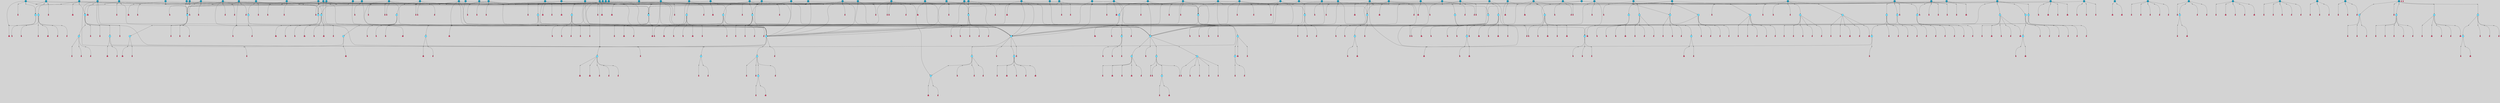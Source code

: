 // File exported with GEGELATI v1.3.1
// On the 2024-04-08 17:27:36
// With the File::TPGGraphDotExporter
digraph{
	graph[pad = "0.212, 0.055" bgcolor = lightgray]
	node[shape=circle style = filled label = ""]
		T7 [fillcolor="#66ddff"]
		T327 [fillcolor="#66ddff"]
		T329 [fillcolor="#66ddff"]
		T330 [fillcolor="#1199bb"]
		T331 [fillcolor="#66ddff"]
		T332 [fillcolor="#66ddff"]
		T334 [fillcolor="#66ddff"]
		T335 [fillcolor="#66ddff"]
		T336 [fillcolor="#66ddff"]
		T337 [fillcolor="#66ddff"]
		T338 [fillcolor="#66ddff"]
		T581 [fillcolor="#66ddff"]
		T582 [fillcolor="#66ddff"]
		T48 [fillcolor="#66ddff"]
		T584 [fillcolor="#66ddff"]
		T585 [fillcolor="#66ddff"]
		T586 [fillcolor="#66ddff"]
		T587 [fillcolor="#66ddff"]
		T588 [fillcolor="#66ddff"]
		T640 [fillcolor="#66ddff"]
		T641 [fillcolor="#66ddff"]
		T642 [fillcolor="#1199bb"]
		T643 [fillcolor="#66ddff"]
		T711 [fillcolor="#66ddff"]
		T712 [fillcolor="#66ddff"]
		T767 [fillcolor="#1199bb"]
		T813 [fillcolor="#1199bb"]
		T814 [fillcolor="#66ddff"]
		T815 [fillcolor="#66ddff"]
		T816 [fillcolor="#66ddff"]
		T817 [fillcolor="#66ddff"]
		T818 [fillcolor="#66ddff"]
		T819 [fillcolor="#1199bb"]
		T820 [fillcolor="#66ddff"]
		T821 [fillcolor="#66ddff"]
		T822 [fillcolor="#66ddff"]
		T823 [fillcolor="#66ddff"]
		T824 [fillcolor="#66ddff"]
		T868 [fillcolor="#1199bb"]
		T889 [fillcolor="#66ddff"]
		T891 [fillcolor="#66ddff"]
		T892 [fillcolor="#66ddff"]
		T893 [fillcolor="#66ddff"]
		T894 [fillcolor="#66ddff"]
		T896 [fillcolor="#66ddff"]
		T897 [fillcolor="#66ddff"]
		T898 [fillcolor="#66ddff"]
		T899 [fillcolor="#66ddff"]
		T900 [fillcolor="#66ddff"]
		T912 [fillcolor="#1199bb"]
		T957 [fillcolor="#66ddff"]
		T958 [fillcolor="#66ddff"]
		T959 [fillcolor="#66ddff"]
		T1049 [fillcolor="#66ddff"]
		T691 [fillcolor="#66ddff"]
		T1147 [fillcolor="#66ddff"]
		T1148 [fillcolor="#66ddff"]
		T1149 [fillcolor="#66ddff"]
		T1150 [fillcolor="#66ddff"]
		T1151 [fillcolor="#66ddff"]
		T1153 [fillcolor="#66ddff"]
		T1154 [fillcolor="#1199bb"]
		T1155 [fillcolor="#1199bb"]
		T1156 [fillcolor="#66ddff"]
		T1165 [fillcolor="#66ddff"]
		T1167 [fillcolor="#66ddff"]
		T1171 [fillcolor="#1199bb"]
		T1172 [fillcolor="#1199bb"]
		T1173 [fillcolor="#1199bb"]
		T1175 [fillcolor="#1199bb"]
		T1176 [fillcolor="#1199bb"]
		T1178 [fillcolor="#1199bb"]
		T1179 [fillcolor="#1199bb"]
		T1180 [fillcolor="#1199bb"]
		T1181 [fillcolor="#1199bb"]
		T1182 [fillcolor="#1199bb"]
		T1195 [fillcolor="#1199bb"]
		T1220 [fillcolor="#1199bb"]
		T1221 [fillcolor="#1199bb"]
		T1222 [fillcolor="#66ddff"]
		T1223 [fillcolor="#1199bb"]
		T1224 [fillcolor="#1199bb"]
		T1226 [fillcolor="#1199bb"]
		T1227 [fillcolor="#66ddff"]
		T1228 [fillcolor="#1199bb"]
		T1229 [fillcolor="#66ddff"]
		T1230 [fillcolor="#1199bb"]
		T1244 [fillcolor="#1199bb"]
		T1246 [fillcolor="#1199bb"]
		T1273 [fillcolor="#1199bb"]
		T1274 [fillcolor="#66ddff"]
		T1275 [fillcolor="#66ddff"]
		T1276 [fillcolor="#66ddff"]
		T1277 [fillcolor="#66ddff"]
		T1278 [fillcolor="#66ddff"]
		T1279 [fillcolor="#1199bb"]
		T1280 [fillcolor="#66ddff"]
		T1281 [fillcolor="#66ddff"]
		T1282 [fillcolor="#66ddff"]
		T1283 [fillcolor="#66ddff"]
		T1284 [fillcolor="#66ddff"]
		T1285 [fillcolor="#1199bb"]
		T1286 [fillcolor="#1199bb"]
		T1287 [fillcolor="#1199bb"]
		T1288 [fillcolor="#1199bb"]
		T1289 [fillcolor="#1199bb"]
		T1290 [fillcolor="#1199bb"]
		T1291 [fillcolor="#1199bb"]
		T1292 [fillcolor="#1199bb"]
		T1293 [fillcolor="#1199bb"]
		T1294 [fillcolor="#1199bb"]
		T1295 [fillcolor="#1199bb"]
		T1296 [fillcolor="#1199bb"]
		T1204 [fillcolor="#1199bb"]
		T1297 [fillcolor="#1199bb"]
		T1298 [fillcolor="#1199bb"]
		T1299 [fillcolor="#1199bb"]
		T1300 [fillcolor="#1199bb"]
		T1301 [fillcolor="#1199bb"]
		T1302 [fillcolor="#1199bb"]
		T1303 [fillcolor="#1199bb"]
		T1304 [fillcolor="#1199bb"]
		T1305 [fillcolor="#1199bb"]
		T1306 [fillcolor="#1199bb"]
		T1307 [fillcolor="#1199bb"]
		T1308 [fillcolor="#1199bb"]
		T1309 [fillcolor="#1199bb"]
		T1310 [fillcolor="#1199bb"]
		T1311 [fillcolor="#1199bb"]
		T1312 [fillcolor="#1199bb"]
		T1313 [fillcolor="#1199bb"]
		T1314 [fillcolor="#1199bb"]
		T1315 [fillcolor="#1199bb"]
		T1316 [fillcolor="#1199bb"]
		T1317 [fillcolor="#1199bb"]
		T1318 [fillcolor="#1199bb"]
		T1319 [fillcolor="#1199bb"]
		T1320 [fillcolor="#1199bb"]
		T1321 [fillcolor="#1199bb"]
		T1322 [fillcolor="#1199bb"]
		T1323 [fillcolor="#1199bb"]
		T1324 [fillcolor="#1199bb"]
		T1325 [fillcolor="#1199bb"]
		T1326 [fillcolor="#1199bb"]
		T1327 [fillcolor="#1199bb"]
		T1328 [fillcolor="#1199bb"]
		T1329 [fillcolor="#1199bb"]
		T1330 [fillcolor="#1199bb"]
		T1331 [fillcolor="#1199bb"]
		T1332 [fillcolor="#1199bb"]
		T1333 [fillcolor="#1199bb"]
		T1334 [fillcolor="#1199bb"]
		T1335 [fillcolor="#1199bb"]
		T1336 [fillcolor="#1199bb"]
		T1337 [fillcolor="#1199bb"]
		T1338 [fillcolor="#1199bb"]
		T668 [fillcolor="#1199bb"]
		P27856 [fillcolor="#cccccc" shape=point] //-3|
		I27856 [shape=box style=invis label="1|6&2|7#0|7&#92;n10|2&0|7#1|3&#92;n9|6&2|7#2|2&#92;n5|3&0|7#0|7&#92;n1|6&2|3#0|0&#92;n2|3&2|3#2|2&#92;n5|1&2|6#0|6&#92;n"]
		P27856 -> I27856[style=invis]
		A19490 [fillcolor="#ff3366" shape=box margin=0.03 width=0 height=0 label="7"]
		T7 -> P27856 -> A19490
		P27857 [fillcolor="#cccccc" shape=point] //5|
		I27857 [shape=box style=invis label="0|5&2|3#0|1&#92;n0|6&2|1#2|4&#92;n6|2&2|6#0|7&#92;n7|4&0|3#0|1&#92;n5|4&0|7#1|6&#92;n9|1&0|5#2|2&#92;n6|3&2|3#1|7&#92;n11|7&2|4#1|6&#92;n2|5&0|1#0|0&#92;n4|7&0|0#0|2&#92;n6|2&0|6#0|0&#92;n2|1&2|6#2|4&#92;n10|0&2|0#1|0&#92;n6|6&2|4#0|6&#92;n"]
		P27857 -> I27857[style=invis]
		A19491 [fillcolor="#ff3366" shape=box margin=0.03 width=0 height=0 label="8"]
		T7 -> P27857 -> A19491
		P27858 [fillcolor="#cccccc" shape=point] //-4|
		I27858 [shape=box style=invis label="4|1&0|4#2|6&#92;n1|2&2|2#2|0&#92;n1|2&2|0#0|6&#92;n8|4&2|3#2|5&#92;n5|5&2|1#1|0&#92;n"]
		P27858 -> I27858[style=invis]
		A19492 [fillcolor="#ff3366" shape=box margin=0.03 width=0 height=0 label="12"]
		T330 -> P27858 -> A19492
		P27859 [fillcolor="#cccccc" shape=point] //6|
		I27859 [shape=box style=invis label="3|0&2|7#2|2&#92;n3|2&0|4#2|5&#92;n5|1&0|2#1|0&#92;n8|7&0|1#2|0&#92;n8|5&0|3#0|6&#92;n0|2&0|2#2|3&#92;n1|5&2|5#0|5&#92;n5|6&0|6#0|7&#92;n6|7&0|0#2|6&#92;n1|2&2|3#0|0&#92;n7|7&2|3#0|4&#92;n0|7&2|7#0|6&#92;n1|0&2|2#2|7&#92;n4|4&0|1#0|0&#92;n"]
		P27859 -> I27859[style=invis]
		A19493 [fillcolor="#ff3366" shape=box margin=0.03 width=0 height=0 label="11"]
		T330 -> P27859 -> A19493
		P27860 [fillcolor="#cccccc" shape=point] //-3|
		I27860 [shape=box style=invis label="8|1&2|3#0|5&#92;n0|6&0|5#0|5&#92;n3|7&2|1#0|6&#92;n3|5&0|1#0|0&#92;n9|5&2|0#0|4&#92;n3|5&0|2#0|3&#92;n10|6&2|4#1|0&#92;n9|4&2|7#2|6&#92;n1|7&2|5#2|2&#92;n"]
		P27860 -> I27860[style=invis]
		A19494 [fillcolor="#ff3366" shape=box margin=0.03 width=0 height=0 label="5"]
		T332 -> P27860 -> A19494
		P27861 [fillcolor="#cccccc" shape=point] //-3|
		I27861 [shape=box style=invis label="1|6&2|7#0|7&#92;n10|2&0|7#1|3&#92;n9|6&2|7#2|2&#92;n5|3&0|7#0|7&#92;n1|6&2|3#0|0&#92;n2|3&2|3#2|2&#92;n5|1&2|6#0|6&#92;n"]
		P27861 -> I27861[style=invis]
		A19495 [fillcolor="#ff3366" shape=box margin=0.03 width=0 height=0 label="7"]
		T331 -> P27861 -> A19495
		P27862 [fillcolor="#cccccc" shape=point] //-3|
		I27862 [shape=box style=invis label="3|7&0|0#0|2&#92;n11|5&0|1#1|1&#92;n4|1&0|6#2|6&#92;n4|0&0|1#0|5&#92;n"]
		P27862 -> I27862[style=invis]
		T329 -> P27862 -> T327
		P27863 [fillcolor="#cccccc" shape=point] //1|
		I27863 [shape=box style=invis label="5|1&0|6#2|7&#92;n2|4&0|4#2|2&#92;n0|6&0|5#0|4&#92;n10|6&2|5#1|6&#92;n9|3&0|1#1|7&#92;n10|3&2|2#1|0&#92;n5|0&0|0#2|1&#92;n11|3&2|3#1|5&#92;n10|3&0|1#1|0&#92;n2|4&0|1#0|1&#92;n0|2&0|3#2|4&#92;n9|2&2|1#2|5&#92;n11|7&2|6#2|6&#92;n"]
		P27863 -> I27863[style=invis]
		T327 -> P27863 -> T331
		P27864 [fillcolor="#cccccc" shape=point] //5|
		I27864 [shape=box style=invis label="10|4&2|6#1|2&#92;n8|4&0|1#1|0&#92;n0|4&2|6#0|0&#92;n8|4&2|5#2|1&#92;n7|5&2|5#1|0&#92;n3|6&0|6#2|2&#92;n1|7&0|7#0|5&#92;n2|0&0|7#2|4&#92;n9|4&2|6#2|7&#92;n2|6&2|2#0|0&#92;n11|7&2|7#0|7&#92;n5|5&0|0#0|1&#92;n10|1&0|0#1|0&#92;n7|3&0|1#2|5&#92;n9|2&2|7#1|5&#92;n9|0&2|5#1|2&#92;n1|6&2|4#2|2&#92;n3|3&2|2#0|7&#92;n1|6&2|0#0|0&#92;n6|4&2|6#1|0&#92;n"]
		P27864 -> I27864[style=invis]
		A19496 [fillcolor="#ff3366" shape=box margin=0.03 width=0 height=0 label="1"]
		T329 -> P27864 -> A19496
		P27865 [fillcolor="#cccccc" shape=point] //5|
		I27865 [shape=box style=invis label="0|5&2|3#0|1&#92;n0|6&2|1#2|4&#92;n6|2&2|6#0|7&#92;n7|4&0|3#0|1&#92;n5|4&0|7#1|6&#92;n9|1&0|5#2|2&#92;n6|3&2|3#1|7&#92;n11|7&2|4#1|6&#92;n2|5&0|1#0|0&#92;n4|7&0|0#0|2&#92;n6|2&0|6#0|0&#92;n2|1&2|6#2|4&#92;n10|0&2|0#1|0&#92;n6|6&2|4#0|6&#92;n"]
		P27865 -> I27865[style=invis]
		A19497 [fillcolor="#ff3366" shape=box margin=0.03 width=0 height=0 label="8"]
		T331 -> P27865 -> A19497
		P27866 [fillcolor="#cccccc" shape=point] //-2|
		I27866 [shape=box style=invis label="4|1&0|4#0|3&#92;n4|2&0|5#2|0&#92;n5|5&2|6#0|5&#92;n1|4&0|1#0|2&#92;n6|3&2|7#1|5&#92;n0|4&2|0#0|3&#92;n8|5&2|5#1|2&#92;n10|7&2|7#1|1&#92;n3|4&0|0#2|1&#92;n3|6&2|5#2|5&#92;n8|3&0|1#0|7&#92;n10|0&2|7#1|3&#92;n4|1&2|4#0|1&#92;n9|3&2|0#0|4&#92;n3|6&2|0#0|4&#92;n1|2&0|6#2|1&#92;n4|0&2|1#2|2&#92;n"]
		P27866 -> I27866[style=invis]
		A19498 [fillcolor="#ff3366" shape=box margin=0.03 width=0 height=0 label="14"]
		T327 -> P27866 -> A19498
		P27867 [fillcolor="#cccccc" shape=point] //5|
		I27867 [shape=box style=invis label="8|1&2|6#0|6&#92;n3|0&0|7#0|1&#92;n11|3&0|2#2|6&#92;n4|4&2|4#2|6&#92;n11|2&0|7#1|6&#92;n2|7&2|2#2|5&#92;n7|7&0|0#0|4&#92;n6|1&2|4#2|3&#92;n5|4&2|0#1|6&#92;n3|0&2|0#0|1&#92;n1|3&0|7#0|4&#92;n"]
		P27867 -> I27867[style=invis]
		A19499 [fillcolor="#ff3366" shape=box margin=0.03 width=0 height=0 label="7"]
		T329 -> P27867 -> A19499
		P27868 [fillcolor="#cccccc" shape=point] //5|
		I27868 [shape=box style=invis label="3|0&2|0#0|1&#92;n3|0&0|7#0|1&#92;n5|3&0|2#2|6&#92;n4|4&2|4#2|6&#92;n11|2&0|7#1|6&#92;n2|7&2|2#2|5&#92;n9|3&2|6#2|7&#92;n7|7&0|0#0|4&#92;n6|1&2|4#2|3&#92;n5|4&2|0#1|6&#92;n1|3&0|7#0|4&#92;n"]
		P27868 -> I27868[style=invis]
		A19500 [fillcolor="#ff3366" shape=box margin=0.03 width=0 height=0 label="7"]
		T327 -> P27868 -> A19500
		P27869 [fillcolor="#cccccc" shape=point] //0|
		I27869 [shape=box style=invis label="2|5&0|1#0|6&#92;n6|1&2|2#2|7&#92;n8|0&0|3#1|4&#92;n4|3&2|5#2|4&#92;n8|1&2|4#0|0&#92;n6|6&0|1#2|6&#92;n11|7&2|4#2|5&#92;n6|2&2|4#0|2&#92;n8|5&2|4#2|4&#92;n2|1&2|1#2|2&#92;n2|7&2|5#2|6&#92;n9|7&0|5#0|4&#92;n1|2&0|5#2|6&#92;n4|2&2|3#2|7&#92;n3|3&2|1#0|2&#92;n"]
		P27869 -> I27869[style=invis]
		A19501 [fillcolor="#ff3366" shape=box margin=0.03 width=0 height=0 label="5"]
		T332 -> P27869 -> A19501
		P27870 [fillcolor="#cccccc" shape=point] //7|
		I27870 [shape=box style=invis label="7|0&2|1#2|0&#92;n9|7&2|1#1|7&#92;n8|2&0|1#1|0&#92;n6|6&0|2#1|1&#92;n2|2&0|5#0|0&#92;n5|7&0|0#2|1&#92;n5|1&2|5#1|5&#92;n4|7&2|4#2|3&#92;n10|5&2|2#1|5&#92;n1|3&2|2#2|0&#92;n10|2&2|6#1|5&#92;n"]
		P27870 -> I27870[style=invis]
		A19502 [fillcolor="#ff3366" shape=box margin=0.03 width=0 height=0 label="1"]
		T329 -> P27870 -> A19502
		P27871 [fillcolor="#cccccc" shape=point] //7|
		I27871 [shape=box style=invis label="6|1&2|6#2|7&#92;n7|0&2|4#2|3&#92;n3|3&0|7#0|6&#92;n5|4&0|2#2|4&#92;n8|5&2|6#2|7&#92;n0|0&2|3#0|3&#92;n5|4&2|4#2|6&#92;n"]
		P27871 -> I27871[style=invis]
		T329 -> P27871 -> T332
		P27872 [fillcolor="#cccccc" shape=point] //7|
		I27872 [shape=box style=invis label="0|2&2|4#2|6&#92;n5|3&0|6#0|1&#92;n4|7&2|6#0|5&#92;n7|6&0|7#0|5&#92;n10|7&2|2#1|1&#92;n"]
		P27872 -> I27872[style=invis]
		A19503 [fillcolor="#ff3366" shape=box margin=0.03 width=0 height=0 label="4"]
		T332 -> P27872 -> A19503
		P27873 [fillcolor="#cccccc" shape=point] //-4|
		I27873 [shape=box style=invis label="4|1&0|4#2|6&#92;n1|2&2|2#2|0&#92;n1|2&2|0#0|6&#92;n8|4&2|3#2|5&#92;n5|5&2|1#1|0&#92;n"]
		P27873 -> I27873[style=invis]
		A19504 [fillcolor="#ff3366" shape=box margin=0.03 width=0 height=0 label="12"]
		T338 -> P27873 -> A19504
		P27874 [fillcolor="#cccccc" shape=point] //6|
		I27874 [shape=box style=invis label="3|0&2|7#2|2&#92;n3|2&0|4#2|5&#92;n5|1&0|2#1|0&#92;n8|7&0|1#2|0&#92;n8|5&0|3#0|6&#92;n0|2&0|2#2|3&#92;n1|5&2|5#0|5&#92;n5|6&0|6#0|7&#92;n6|7&0|0#2|6&#92;n1|2&2|3#0|0&#92;n7|7&2|3#0|4&#92;n0|7&2|7#0|6&#92;n1|0&2|2#2|7&#92;n4|4&0|1#0|0&#92;n"]
		P27874 -> I27874[style=invis]
		A19505 [fillcolor="#ff3366" shape=box margin=0.03 width=0 height=0 label="11"]
		T338 -> P27874 -> A19505
		P27875 [fillcolor="#cccccc" shape=point] //-3|
		I27875 [shape=box style=invis label="8|1&2|3#0|5&#92;n0|6&0|5#0|5&#92;n3|7&2|1#0|6&#92;n3|5&0|1#0|0&#92;n9|5&2|0#0|4&#92;n3|5&0|2#0|3&#92;n10|6&2|4#1|0&#92;n9|4&2|7#2|6&#92;n1|7&2|5#2|2&#92;n"]
		P27875 -> I27875[style=invis]
		A19506 [fillcolor="#ff3366" shape=box margin=0.03 width=0 height=0 label="5"]
		T337 -> P27875 -> A19506
		P27876 [fillcolor="#cccccc" shape=point] //7|
		I27876 [shape=box style=invis label="7|0&2|1#2|0&#92;n9|7&2|1#1|7&#92;n8|2&0|1#1|0&#92;n6|6&0|2#1|1&#92;n2|2&0|5#0|0&#92;n5|7&0|0#2|1&#92;n5|1&2|5#1|5&#92;n4|7&2|4#2|3&#92;n10|5&2|2#1|5&#92;n1|3&2|2#2|0&#92;n10|2&2|6#1|5&#92;n"]
		P27876 -> I27876[style=invis]
		A19507 [fillcolor="#ff3366" shape=box margin=0.03 width=0 height=0 label="1"]
		T335 -> P27876 -> A19507
		P27877 [fillcolor="#cccccc" shape=point] //7|
		I27877 [shape=box style=invis label="6|1&2|6#2|7&#92;n7|0&2|4#2|3&#92;n3|3&0|7#0|6&#92;n5|4&0|2#2|4&#92;n8|5&2|6#2|7&#92;n0|0&2|3#0|3&#92;n5|4&2|4#2|6&#92;n"]
		P27877 -> I27877[style=invis]
		T335 -> P27877 -> T337
		P27878 [fillcolor="#cccccc" shape=point] //0|
		I27878 [shape=box style=invis label="2|5&0|1#0|6&#92;n6|1&2|2#2|7&#92;n8|0&0|3#1|4&#92;n4|3&2|5#2|4&#92;n8|1&2|4#0|0&#92;n6|6&0|1#2|6&#92;n11|7&2|4#2|5&#92;n6|2&2|4#0|2&#92;n8|5&2|4#2|4&#92;n2|1&2|1#2|2&#92;n2|7&2|5#2|6&#92;n9|7&0|5#0|4&#92;n1|2&0|5#2|6&#92;n4|2&2|3#2|7&#92;n3|3&2|1#0|2&#92;n"]
		P27878 -> I27878[style=invis]
		A19508 [fillcolor="#ff3366" shape=box margin=0.03 width=0 height=0 label="5"]
		T337 -> P27878 -> A19508
		P27879 [fillcolor="#cccccc" shape=point] //-3|
		I27879 [shape=box style=invis label="3|7&0|0#0|2&#92;n11|5&0|1#1|1&#92;n4|1&0|6#2|6&#92;n4|0&0|1#0|5&#92;n"]
		P27879 -> I27879[style=invis]
		T335 -> P27879 -> T334
		P27880 [fillcolor="#cccccc" shape=point] //-3|
		I27880 [shape=box style=invis label="1|6&2|7#0|7&#92;n10|2&0|7#1|3&#92;n9|6&2|7#2|2&#92;n5|3&0|7#0|7&#92;n1|6&2|3#0|0&#92;n2|3&2|3#2|2&#92;n5|1&2|6#0|6&#92;n"]
		P27880 -> I27880[style=invis]
		A19509 [fillcolor="#ff3366" shape=box margin=0.03 width=0 height=0 label="7"]
		T336 -> P27880 -> A19509
		P27881 [fillcolor="#cccccc" shape=point] //1|
		I27881 [shape=box style=invis label="5|1&0|6#2|7&#92;n2|4&0|4#2|2&#92;n0|6&0|5#0|4&#92;n10|6&2|5#1|6&#92;n9|3&0|1#1|7&#92;n10|3&2|2#1|0&#92;n5|0&0|0#2|1&#92;n11|3&2|3#1|5&#92;n10|3&0|1#1|0&#92;n2|4&0|1#0|1&#92;n0|2&0|3#2|4&#92;n9|2&2|1#2|5&#92;n11|7&2|6#2|6&#92;n"]
		P27881 -> I27881[style=invis]
		T334 -> P27881 -> T336
		P27882 [fillcolor="#cccccc" shape=point] //5|
		I27882 [shape=box style=invis label="8|1&2|6#0|6&#92;n3|0&0|7#0|1&#92;n11|3&0|2#2|6&#92;n4|4&2|4#2|6&#92;n11|2&0|7#1|6&#92;n2|7&2|2#2|5&#92;n7|7&0|0#0|4&#92;n6|1&2|4#2|3&#92;n5|4&2|0#1|6&#92;n3|0&2|0#0|1&#92;n1|3&0|7#0|4&#92;n"]
		P27882 -> I27882[style=invis]
		A19510 [fillcolor="#ff3366" shape=box margin=0.03 width=0 height=0 label="7"]
		T335 -> P27882 -> A19510
		P27883 [fillcolor="#cccccc" shape=point] //5|
		I27883 [shape=box style=invis label="0|5&2|3#0|1&#92;n0|6&2|1#2|4&#92;n6|2&2|6#0|7&#92;n7|4&0|3#0|1&#92;n5|4&0|7#1|6&#92;n9|1&0|5#2|2&#92;n6|3&2|3#1|7&#92;n11|7&2|4#1|6&#92;n2|5&0|1#0|0&#92;n4|7&0|0#0|2&#92;n6|2&0|6#0|0&#92;n2|1&2|6#2|4&#92;n10|0&2|0#1|0&#92;n6|6&2|4#0|6&#92;n"]
		P27883 -> I27883[style=invis]
		A19511 [fillcolor="#ff3366" shape=box margin=0.03 width=0 height=0 label="8"]
		T336 -> P27883 -> A19511
		P27884 [fillcolor="#cccccc" shape=point] //5|
		I27884 [shape=box style=invis label="3|0&2|0#0|1&#92;n3|0&0|7#0|1&#92;n5|3&0|2#2|6&#92;n4|4&2|4#2|6&#92;n11|2&0|7#1|6&#92;n2|7&2|2#2|5&#92;n9|3&2|6#2|7&#92;n7|7&0|0#0|4&#92;n6|1&2|4#2|3&#92;n5|4&2|0#1|6&#92;n1|3&0|7#0|4&#92;n"]
		P27884 -> I27884[style=invis]
		A19512 [fillcolor="#ff3366" shape=box margin=0.03 width=0 height=0 label="7"]
		T334 -> P27884 -> A19512
		P27885 [fillcolor="#cccccc" shape=point] //-2|
		I27885 [shape=box style=invis label="4|1&0|4#0|3&#92;n4|2&0|5#2|0&#92;n5|5&2|6#0|5&#92;n1|4&0|1#0|2&#92;n6|3&2|7#1|5&#92;n0|4&2|0#0|3&#92;n8|5&2|5#1|2&#92;n10|7&2|7#1|1&#92;n3|4&0|0#2|1&#92;n3|6&2|5#2|5&#92;n8|3&0|1#0|7&#92;n10|0&2|7#1|3&#92;n4|1&2|4#0|1&#92;n9|3&2|0#0|4&#92;n3|6&2|0#0|4&#92;n1|2&0|6#2|1&#92;n4|0&2|1#2|2&#92;n"]
		P27885 -> I27885[style=invis]
		A19513 [fillcolor="#ff3366" shape=box margin=0.03 width=0 height=0 label="14"]
		T334 -> P27885 -> A19513
		P27886 [fillcolor="#cccccc" shape=point] //5|
		I27886 [shape=box style=invis label="10|4&2|6#1|2&#92;n8|4&0|1#1|0&#92;n0|4&2|6#0|0&#92;n8|4&2|5#2|1&#92;n7|5&2|5#1|0&#92;n3|6&0|6#2|2&#92;n1|7&0|7#0|5&#92;n2|0&0|7#2|4&#92;n9|4&2|6#2|7&#92;n2|6&2|2#0|0&#92;n11|7&2|7#0|7&#92;n5|5&0|0#0|1&#92;n10|1&0|0#1|0&#92;n7|3&0|1#2|5&#92;n9|2&2|7#1|5&#92;n9|0&2|5#1|2&#92;n1|6&2|4#2|2&#92;n3|3&2|2#0|7&#92;n1|6&2|0#0|0&#92;n6|4&2|6#1|0&#92;n"]
		P27886 -> I27886[style=invis]
		A19514 [fillcolor="#ff3366" shape=box margin=0.03 width=0 height=0 label="1"]
		T335 -> P27886 -> A19514
		P27887 [fillcolor="#cccccc" shape=point] //7|
		I27887 [shape=box style=invis label="0|2&2|4#2|6&#92;n5|3&0|6#0|1&#92;n4|7&2|6#0|5&#92;n7|6&0|7#0|5&#92;n10|7&2|2#1|1&#92;n"]
		P27887 -> I27887[style=invis]
		A19515 [fillcolor="#ff3366" shape=box margin=0.03 width=0 height=0 label="4"]
		T337 -> P27887 -> A19515
		P27888 [fillcolor="#cccccc" shape=point] //0|
		I27888 [shape=box style=invis label="2|5&0|1#0|6&#92;n6|1&2|2#2|7&#92;n8|0&0|3#1|4&#92;n4|3&2|5#2|4&#92;n8|1&2|4#0|0&#92;n6|6&0|1#2|6&#92;n11|7&2|4#2|5&#92;n6|2&2|4#0|2&#92;n8|5&2|4#2|4&#92;n2|1&2|1#2|2&#92;n2|7&2|5#2|6&#92;n9|7&0|5#0|4&#92;n1|2&0|5#2|6&#92;n4|2&2|3#2|7&#92;n3|3&2|1#0|2&#92;n"]
		P27888 -> I27888[style=invis]
		A19516 [fillcolor="#ff3366" shape=box margin=0.03 width=0 height=0 label="5"]
		T48 -> P27888 -> A19516
		P27889 [fillcolor="#cccccc" shape=point] //-1|
		I27889 [shape=box style=invis label="6|4&0|4#2|4&#92;n4|5&2|5#2|4&#92;n9|7&2|5#0|3&#92;n3|7&2|6#0|6&#92;n8|7&0|6#0|4&#92;n2|1&2|0#0|1&#92;n8|6&0|0#2|5&#92;n2|1&0|2#0|3&#92;n6|1&0|7#2|6&#92;n6|3&0|1#1|6&#92;n5|4&2|7#0|4&#92;n0|7&0|4#2|0&#92;n11|0&2|0#2|5&#92;n3|7&2|0#2|7&#92;n8|3&2|7#1|4&#92;n5|7&0|6#0|4&#92;n0|0&2|3#2|3&#92;n5|4&2|1#0|3&#92;n0|4&0|3#2|5&#92;n"]
		P27889 -> I27889[style=invis]
		A19517 [fillcolor="#ff3366" shape=box margin=0.03 width=0 height=0 label="10"]
		T48 -> P27889 -> A19517
		P27890 [fillcolor="#cccccc" shape=point] //-6|
		I27890 [shape=box style=invis label="11|1&0|7#2|0&#92;n10|4&0|1#1|0&#92;n4|3&2|4#2|1&#92;n0|5&2|0#0|0&#92;n6|1&0|0#0|3&#92;n8|2&2|0#0|4&#92;n11|4&2|0#1|6&#92;n7|0&2|6#2|3&#92;n5|3&2|6#2|0&#92;n2|0&2|0#0|4&#92;n"]
		P27890 -> I27890[style=invis]
		A19518 [fillcolor="#ff3366" shape=box margin=0.03 width=0 height=0 label="9"]
		T581 -> P27890 -> A19518
		P27891 [fillcolor="#cccccc" shape=point] //-7|
		I27891 [shape=box style=invis label="6|1&0|2#0|3&#92;n1|2&0|1#2|0&#92;n10|3&2|2#1|1&#92;n0|1&0|2#0|7&#92;n4|6&2|7#2|4&#92;n6|0&2|7#0|6&#92;n"]
		P27891 -> I27891[style=invis]
		A19519 [fillcolor="#ff3366" shape=box margin=0.03 width=0 height=0 label="7"]
		T48 -> P27891 -> A19519
		P27892 [fillcolor="#cccccc" shape=point] //-6|
		I27892 [shape=box style=invis label="11|7&0|1#0|6&#92;n3|5&0|1#0|3&#92;n1|5&0|5#0|6&#92;n1|7&2|5#2|2&#92;n0|0&0|2#2|2&#92;n4|4&0|1#0|5&#92;n6|4&2|2#0|2&#92;n0|6&2|5#0|5&#92;n0|3&2|2#2|6&#92;n"]
		P27892 -> I27892[style=invis]
		A19520 [fillcolor="#ff3366" shape=box margin=0.03 width=0 height=0 label="5"]
		T48 -> P27892 -> A19520
		P27893 [fillcolor="#cccccc" shape=point] //2|
		I27893 [shape=box style=invis label="3|0&2|0#0|1&#92;n11|2&0|7#1|6&#92;n8|7&2|4#0|5&#92;n5|3&0|2#2|6&#92;n4|4&2|4#2|6&#92;n3|0&0|7#0|1&#92;n2|7&2|2#2|5&#92;n9|3&2|6#2|7&#92;n7|7&0|0#0|4&#92;n6|1&2|4#1|3&#92;n5|4&2|0#1|6&#92;n1|3&0|7#0|4&#92;n"]
		P27893 -> I27893[style=invis]
		A19521 [fillcolor="#ff3366" shape=box margin=0.03 width=0 height=0 label="7"]
		T582 -> P27893 -> A19521
		P27894 [fillcolor="#cccccc" shape=point] //4|
		I27894 [shape=box style=invis label="4|3&0|6#0|3&#92;n5|7&2|3#2|2&#92;n5|6&0|7#1|2&#92;n1|4&2|6#0|3&#92;n8|4&2|1#2|5&#92;n9|5&2|4#1|4&#92;n2|4&0|5#0|7&#92;n10|0&0|6#1|3&#92;n3|0&0|6#0|2&#92;n2|7&2|7#2|6&#92;n5|2&0|5#1|5&#92;n10|4&2|5#1|7&#92;n4|0&0|4#2|4&#92;n11|1&0|4#2|6&#92;n10|6&2|0#1|4&#92;n9|7&0|3#1|4&#92;n4|5&2|7#0|6&#92;n11|5&2|6#2|3&#92;n0|3&0|5#0|1&#92;n"]
		P27894 -> I27894[style=invis]
		A19522 [fillcolor="#ff3366" shape=box margin=0.03 width=0 height=0 label="13"]
		T48 -> P27894 -> A19522
		P27895 [fillcolor="#cccccc" shape=point] //-5|
		I27895 [shape=box style=invis label="0|0&2|3#0|2&#92;n10|5&0|6#1|3&#92;n7|3&0|6#2|3&#92;n3|4&0|6#0|6&#92;n10|5&0|2#1|1&#92;n5|0&0|1#0|3&#92;n6|6&2|5#1|5&#92;n7|4&0|2#1|7&#92;n5|7&0|1#2|5&#92;n1|5&0|0#0|3&#92;n7|5&2|1#2|6&#92;n9|0&0|2#0|0&#92;n4|0&2|4#0|0&#92;n4|6&0|0#2|3&#92;n3|1&0|6#2|5&#92;n7|7&2|1#2|3&#92;n9|4&2|2#0|6&#92;n"]
		P27895 -> I27895[style=invis]
		T582 -> P27895 -> T581
		P27896 [fillcolor="#cccccc" shape=point] //2|
		I27896 [shape=box style=invis label="6|3&2|7#1|4&#92;n8|6&0|0#2|5&#92;n2|1&0|2#0|3&#92;n8|7&0|6#0|4&#92;n2|1&2|0#0|1&#92;n0|0&2|2#2|3&#92;n6|6&0|7#2|1&#92;n6|1&0|7#2|6&#92;n5|4&2|7#0|4&#92;n0|3&0|4#2|0&#92;n11|0&2|0#2|5&#92;n4|5&2|5#2|4&#92;n5|7&0|6#0|4&#92;n9|7&2|5#0|3&#92;n5|4&2|1#0|3&#92;n5|3&0|1#1|7&#92;n0|4&0|3#2|5&#92;n"]
		P27896 -> I27896[style=invis]
		A19523 [fillcolor="#ff3366" shape=box margin=0.03 width=0 height=0 label="10"]
		T581 -> P27896 -> A19523
		P27897 [fillcolor="#cccccc" shape=point] //7|
		I27897 [shape=box style=invis label="7|4&2|1#2|0&#92;n4|1&2|4#2|3&#92;n5|0&2|0#2|2&#92;n6|1&2|4#2|6&#92;n"]
		P27897 -> I27897[style=invis]
		A19524 [fillcolor="#ff3366" shape=box margin=0.03 width=0 height=0 label="9"]
		T582 -> P27897 -> A19524
		P27898 [fillcolor="#cccccc" shape=point] //-6|
		I27898 [shape=box style=invis label="11|1&0|7#2|0&#92;n10|4&0|1#1|0&#92;n4|3&2|4#2|1&#92;n0|5&2|0#0|0&#92;n6|1&0|0#0|3&#92;n8|2&2|0#0|4&#92;n11|4&2|0#1|6&#92;n7|0&2|6#2|3&#92;n5|3&2|6#2|0&#92;n2|0&2|0#0|4&#92;n"]
		P27898 -> I27898[style=invis]
		A19525 [fillcolor="#ff3366" shape=box margin=0.03 width=0 height=0 label="9"]
		T582 -> P27898 -> A19525
		P27899 [fillcolor="#cccccc" shape=point] //6|
		I27899 [shape=box style=invis label="9|4&2|7#0|6&#92;n8|4&0|1#1|0&#92;n1|3&0|0#2|1&#92;n2|4&0|6#2|2&#92;n5|1&2|5#0|7&#92;n3|0&0|3#2|6&#92;n2|2&2|6#0|2&#92;n8|4&0|4#2|2&#92;n5|1&2|4#0|3&#92;n9|4&0|6#0|6&#92;n5|0&2|2#1|5&#92;n11|7&0|0#1|1&#92;n0|4&0|3#0|3&#92;n7|7&2|4#2|5&#92;n1|5&0|1#2|1&#92;n"]
		P27899 -> I27899[style=invis]
		A19526 [fillcolor="#ff3366" shape=box margin=0.03 width=0 height=0 label="1"]
		T586 -> P27899 -> A19526
		P27900 [fillcolor="#cccccc" shape=point] //5|
		I27900 [shape=box style=invis label="9|4&2|3#1|3&#92;n0|4&2|4#0|5&#92;n6|1&2|6#2|5&#92;n4|0&0|5#2|0&#92;n"]
		P27900 -> I27900[style=invis]
		A19527 [fillcolor="#ff3366" shape=box margin=0.03 width=0 height=0 label="7"]
		T586 -> P27900 -> A19527
		P27901 [fillcolor="#cccccc" shape=point] //10|
		I27901 [shape=box style=invis label="4|5&2|7#2|1&#92;n1|7&2|3#0|6&#92;n3|5&2|2#0|3&#92;n10|3&0|7#1|4&#92;n7|1&0|4#2|6&#92;n10|2&0|3#1|7&#92;n9|5&2|0#0|4&#92;n4|0&0|3#2|7&#92;n11|4&2|6#1|2&#92;n5|4&2|7#0|2&#92;n2|6&2|4#0|0&#92;n6|5&0|7#2|1&#92;n5|3&2|3#1|6&#92;n10|7&2|0#1|2&#92;n"]
		P27901 -> I27901[style=invis]
		A19528 [fillcolor="#ff3366" shape=box margin=0.03 width=0 height=0 label="5"]
		T586 -> P27901 -> A19528
		P27902 [fillcolor="#cccccc" shape=point] //5|
		I27902 [shape=box style=invis label="3|0&2|0#0|1&#92;n3|0&0|7#0|1&#92;n5|3&0|2#2|6&#92;n4|4&2|4#2|6&#92;n11|2&0|7#1|6&#92;n2|7&2|2#2|5&#92;n9|3&2|6#2|7&#92;n7|7&0|0#0|4&#92;n6|1&2|4#2|3&#92;n5|4&2|0#1|6&#92;n1|3&0|7#0|4&#92;n"]
		P27902 -> I27902[style=invis]
		A19529 [fillcolor="#ff3366" shape=box margin=0.03 width=0 height=0 label="7"]
		T586 -> P27902 -> A19529
		P27903 [fillcolor="#cccccc" shape=point] //8|
		I27903 [shape=box style=invis label="9|0&0|1#2|0&#92;n10|1&2|5#1|4&#92;n8|2&2|6#0|4&#92;n2|4&2|5#2|3&#92;n4|2&2|2#0|2&#92;n7|5&0|2#0|0&#92;n8|2&2|1#1|3&#92;n8|7&0|7#2|1&#92;n1|1&0|0#0|7&#92;n5|6&2|5#1|0&#92;n6|6&2|5#0|0&#92;n11|4&0|3#2|6&#92;n4|2&2|4#0|7&#92;n5|6&0|1#2|0&#92;n11|3&0|2#0|7&#92;n"]
		P27903 -> I27903[style=invis]
		A19530 [fillcolor="#ff3366" shape=box margin=0.03 width=0 height=0 label="6"]
		T586 -> P27903 -> A19530
		P27904 [fillcolor="#cccccc" shape=point] //-6|
		I27904 [shape=box style=invis label="0|5&2|3#0|1&#92;n0|6&2|1#2|4&#92;n5|4&0|7#1|6&#92;n9|0&2|7#1|1&#92;n7|4&0|3#0|1&#92;n11|7&2|4#1|6&#92;n9|1&0|5#2|2&#92;n6|2&2|6#0|7&#92;n2|7&0|1#0|0&#92;n4|7&0|0#0|2&#92;n6|2&0|6#0|0&#92;n2|1&2|6#2|4&#92;n10|0&0|0#1|0&#92;n6|6&2|4#0|6&#92;n"]
		P27904 -> I27904[style=invis]
		T588 -> P27904 -> T586
		P27905 [fillcolor="#cccccc" shape=point] //0|
		I27905 [shape=box style=invis label="2|5&0|1#0|6&#92;n6|1&2|2#2|7&#92;n8|0&0|3#1|4&#92;n4|3&2|5#2|4&#92;n8|1&2|4#0|0&#92;n6|6&0|1#2|6&#92;n11|7&2|4#2|5&#92;n6|2&2|4#0|2&#92;n8|5&2|4#2|4&#92;n2|1&2|1#2|2&#92;n2|7&2|5#2|6&#92;n9|7&0|5#0|4&#92;n1|2&0|5#2|6&#92;n4|2&2|3#2|7&#92;n3|3&2|1#0|2&#92;n"]
		P27905 -> I27905[style=invis]
		A19531 [fillcolor="#ff3366" shape=box margin=0.03 width=0 height=0 label="5"]
		T587 -> P27905 -> A19531
		P27906 [fillcolor="#cccccc" shape=point] //-7|
		I27906 [shape=box style=invis label="6|1&0|2#0|3&#92;n1|2&0|1#2|0&#92;n10|3&2|2#1|1&#92;n0|1&0|2#0|7&#92;n4|6&2|7#2|4&#92;n6|0&2|7#0|6&#92;n"]
		P27906 -> I27906[style=invis]
		A19532 [fillcolor="#ff3366" shape=box margin=0.03 width=0 height=0 label="7"]
		T587 -> P27906 -> A19532
		P27907 [fillcolor="#cccccc" shape=point] //7|
		I27907 [shape=box style=invis label="7|4&2|1#2|0&#92;n4|1&2|4#2|3&#92;n5|0&2|0#2|2&#92;n6|1&2|4#2|6&#92;n"]
		P27907 -> I27907[style=invis]
		A19533 [fillcolor="#ff3366" shape=box margin=0.03 width=0 height=0 label="9"]
		T585 -> P27907 -> A19533
		P27908 [fillcolor="#cccccc" shape=point] //-1|
		I27908 [shape=box style=invis label="6|4&0|4#2|4&#92;n4|5&2|5#2|4&#92;n9|7&2|5#0|3&#92;n3|7&2|6#0|6&#92;n8|7&0|6#0|4&#92;n2|1&2|0#0|1&#92;n8|6&0|0#2|5&#92;n2|1&0|2#0|3&#92;n6|1&0|7#2|6&#92;n6|3&0|1#1|6&#92;n5|4&2|7#0|4&#92;n0|7&0|4#2|0&#92;n11|0&2|0#2|5&#92;n3|7&2|0#2|7&#92;n8|3&2|7#1|4&#92;n5|7&0|6#0|4&#92;n0|0&2|3#2|3&#92;n5|4&2|1#0|3&#92;n0|4&0|3#2|5&#92;n"]
		P27908 -> I27908[style=invis]
		A19534 [fillcolor="#ff3366" shape=box margin=0.03 width=0 height=0 label="10"]
		T587 -> P27908 -> A19534
		P27909 [fillcolor="#cccccc" shape=point] //-6|
		I27909 [shape=box style=invis label="11|7&0|1#0|6&#92;n3|5&0|1#0|3&#92;n1|5&0|5#0|6&#92;n1|7&2|5#2|2&#92;n0|0&0|2#2|2&#92;n4|4&0|1#0|5&#92;n6|4&2|2#0|2&#92;n0|6&2|5#0|5&#92;n0|3&2|2#2|6&#92;n"]
		P27909 -> I27909[style=invis]
		A19535 [fillcolor="#ff3366" shape=box margin=0.03 width=0 height=0 label="5"]
		T587 -> P27909 -> A19535
		P27910 [fillcolor="#cccccc" shape=point] //4|
		I27910 [shape=box style=invis label="6|2&0|6#2|7&#92;n11|5&2|2#1|2&#92;n4|0&2|5#0|2&#92;n1|6&2|4#0|3&#92;n10|2&2|4#1|4&#92;n6|3&2|3#1|7&#92;n7|4&0|3#0|1&#92;n5|7&0|6#1|0&#92;n7|1&2|2#0|1&#92;n9|2&2|6#1|2&#92;n2|1&2|6#0|4&#92;n"]
		P27910 -> I27910[style=invis]
		A19536 [fillcolor="#ff3366" shape=box margin=0.03 width=0 height=0 label="8"]
		T588 -> P27910 -> A19536
		P27911 [fillcolor="#cccccc" shape=point] //4|
		I27911 [shape=box style=invis label="4|3&0|6#0|3&#92;n5|7&2|3#2|2&#92;n5|6&0|7#1|2&#92;n1|4&2|6#0|3&#92;n8|4&2|1#2|5&#92;n9|5&2|4#1|4&#92;n2|4&0|5#0|7&#92;n10|0&0|6#1|3&#92;n3|0&0|6#0|2&#92;n2|7&2|7#2|6&#92;n5|2&0|5#1|5&#92;n10|4&2|5#1|7&#92;n4|0&0|4#2|4&#92;n11|1&0|4#2|6&#92;n10|6&2|0#1|4&#92;n9|7&0|3#1|4&#92;n4|5&2|7#0|6&#92;n11|5&2|6#2|3&#92;n0|3&0|5#0|1&#92;n"]
		P27911 -> I27911[style=invis]
		A19537 [fillcolor="#ff3366" shape=box margin=0.03 width=0 height=0 label="13"]
		T587 -> P27911 -> A19537
		P27912 [fillcolor="#cccccc" shape=point] //-6|
		I27912 [shape=box style=invis label="11|1&0|7#2|0&#92;n10|4&0|1#1|0&#92;n4|3&2|4#2|1&#92;n0|5&2|0#0|0&#92;n6|1&0|0#0|3&#92;n8|2&2|0#0|4&#92;n11|4&2|0#1|6&#92;n7|0&2|6#2|3&#92;n5|3&2|6#2|0&#92;n2|0&2|0#0|4&#92;n"]
		P27912 -> I27912[style=invis]
		A19538 [fillcolor="#ff3366" shape=box margin=0.03 width=0 height=0 label="9"]
		T584 -> P27912 -> A19538
		P27913 [fillcolor="#cccccc" shape=point] //-5|
		I27913 [shape=box style=invis label="0|0&2|3#0|2&#92;n10|5&0|6#1|3&#92;n7|3&0|6#2|3&#92;n3|4&0|6#0|6&#92;n10|5&0|2#1|1&#92;n5|0&0|1#0|3&#92;n6|6&2|5#1|5&#92;n7|4&0|2#1|7&#92;n5|7&0|1#2|5&#92;n1|5&0|0#0|3&#92;n7|5&2|1#2|6&#92;n9|0&0|2#0|0&#92;n4|0&2|4#0|0&#92;n4|6&0|0#2|3&#92;n3|1&0|6#2|5&#92;n7|7&2|1#2|3&#92;n9|4&2|2#0|6&#92;n"]
		P27913 -> I27913[style=invis]
		T585 -> P27913 -> T584
		P27914 [fillcolor="#cccccc" shape=point] //-6|
		I27914 [shape=box style=invis label="11|1&0|7#2|0&#92;n10|4&0|1#1|0&#92;n4|3&2|4#2|1&#92;n0|5&2|0#0|0&#92;n6|1&0|0#0|3&#92;n8|2&2|0#0|4&#92;n11|4&2|0#1|6&#92;n7|0&2|6#2|3&#92;n5|3&2|6#2|0&#92;n2|0&2|0#0|4&#92;n"]
		P27914 -> I27914[style=invis]
		A19539 [fillcolor="#ff3366" shape=box margin=0.03 width=0 height=0 label="9"]
		T585 -> P27914 -> A19539
		P27915 [fillcolor="#cccccc" shape=point] //2|
		I27915 [shape=box style=invis label="6|3&2|7#1|4&#92;n8|6&0|0#2|5&#92;n2|1&0|2#0|3&#92;n8|7&0|6#0|4&#92;n2|1&2|0#0|1&#92;n0|0&2|2#2|3&#92;n6|6&0|7#2|1&#92;n6|1&0|7#2|6&#92;n5|4&2|7#0|4&#92;n0|3&0|4#2|0&#92;n11|0&2|0#2|5&#92;n4|5&2|5#2|4&#92;n5|7&0|6#0|4&#92;n9|7&2|5#0|3&#92;n5|4&2|1#0|3&#92;n5|3&0|1#1|7&#92;n0|4&0|3#2|5&#92;n"]
		P27915 -> I27915[style=invis]
		A19540 [fillcolor="#ff3366" shape=box margin=0.03 width=0 height=0 label="10"]
		T584 -> P27915 -> A19540
		P27916 [fillcolor="#cccccc" shape=point] //10|
		I27916 [shape=box style=invis label="9|3&0|1#1|7&#92;n9|0&2|7#2|2&#92;n0|5&0|2#0|3&#92;n10|1&2|2#1|6&#92;n2|5&0|0#0|4&#92;n5|3&0|7#2|0&#92;n5|2&0|0#1|2&#92;n1|0&0|2#2|5&#92;n"]
		P27916 -> I27916[style=invis]
		T588 -> P27916 -> T587
		P27917 [fillcolor="#cccccc" shape=point] //-6|
		I27917 [shape=box style=invis label="6|1&2|7#0|1&#92;n10|4&0|0#1|1&#92;n11|0&2|4#0|6&#92;n7|7&2|2#2|2&#92;n2|0&2|5#0|0&#92;n9|2&2|1#2|7&#92;n7|2&2|0#1|5&#92;n0|2&2|7#2|5&#92;n7|2&2|4#2|5&#92;n1|1&2|7#0|6&#92;n3|4&2|2#0|3&#92;n7|4&2|0#2|1&#92;n"]
		P27917 -> I27917[style=invis]
		T588 -> P27917 -> T585
		P27918 [fillcolor="#cccccc" shape=point] //2|
		I27918 [shape=box style=invis label="3|0&2|0#0|1&#92;n11|2&0|7#1|6&#92;n8|7&2|4#0|5&#92;n5|3&0|2#2|6&#92;n4|4&2|4#2|6&#92;n3|0&0|7#0|1&#92;n2|7&2|2#2|5&#92;n9|3&2|6#2|7&#92;n7|7&0|0#0|4&#92;n6|1&2|4#1|3&#92;n5|4&2|0#1|6&#92;n1|3&0|7#0|4&#92;n"]
		P27918 -> I27918[style=invis]
		A19541 [fillcolor="#ff3366" shape=box margin=0.03 width=0 height=0 label="7"]
		T585 -> P27918 -> A19541
		P27919 [fillcolor="#cccccc" shape=point] //5|
		I27919 [shape=box style=invis label="9|4&2|3#1|3&#92;n0|4&2|4#0|5&#92;n6|1&2|6#2|5&#92;n4|0&0|5#2|0&#92;n"]
		P27919 -> I27919[style=invis]
		A19542 [fillcolor="#ff3366" shape=box margin=0.03 width=0 height=0 label="7"]
		T640 -> P27919 -> A19542
		P27920 [fillcolor="#cccccc" shape=point] //10|
		I27920 [shape=box style=invis label="4|5&2|7#2|1&#92;n1|7&2|3#0|6&#92;n3|5&2|2#0|3&#92;n10|3&0|7#1|4&#92;n7|1&0|4#2|6&#92;n10|2&0|3#1|7&#92;n9|5&2|0#0|4&#92;n4|0&0|3#2|7&#92;n11|4&2|6#1|2&#92;n5|4&2|7#0|2&#92;n2|6&2|4#0|0&#92;n6|5&0|7#2|1&#92;n5|3&2|3#1|6&#92;n10|7&2|0#1|2&#92;n"]
		P27920 -> I27920[style=invis]
		A19543 [fillcolor="#ff3366" shape=box margin=0.03 width=0 height=0 label="5"]
		T640 -> P27920 -> A19543
		P27921 [fillcolor="#cccccc" shape=point] //5|
		I27921 [shape=box style=invis label="3|0&2|0#0|1&#92;n3|0&0|7#0|1&#92;n5|3&0|2#2|6&#92;n4|4&2|4#2|6&#92;n11|2&0|7#1|6&#92;n2|7&2|2#2|5&#92;n9|3&2|6#2|7&#92;n7|7&0|0#0|4&#92;n6|1&2|4#2|3&#92;n5|4&2|0#1|6&#92;n1|3&0|7#0|4&#92;n"]
		P27921 -> I27921[style=invis]
		A19544 [fillcolor="#ff3366" shape=box margin=0.03 width=0 height=0 label="7"]
		T640 -> P27921 -> A19544
		P27922 [fillcolor="#cccccc" shape=point] //0|
		I27922 [shape=box style=invis label="2|5&0|1#0|6&#92;n6|1&2|2#2|7&#92;n8|0&0|3#1|4&#92;n4|3&2|5#2|4&#92;n8|1&2|4#0|0&#92;n6|6&0|1#2|6&#92;n11|7&2|4#2|5&#92;n6|2&2|4#0|2&#92;n8|5&2|4#2|4&#92;n2|1&2|1#2|2&#92;n2|7&2|5#2|6&#92;n9|7&0|5#0|4&#92;n1|2&0|5#2|6&#92;n4|2&2|3#2|7&#92;n3|3&2|1#0|2&#92;n"]
		P27922 -> I27922[style=invis]
		A19545 [fillcolor="#ff3366" shape=box margin=0.03 width=0 height=0 label="5"]
		T643 -> P27922 -> A19545
		P27923 [fillcolor="#cccccc" shape=point] //-1|
		I27923 [shape=box style=invis label="6|4&0|4#2|4&#92;n4|5&2|5#2|4&#92;n9|7&2|5#0|3&#92;n3|7&2|6#0|6&#92;n8|7&0|6#0|4&#92;n2|1&2|0#0|1&#92;n8|6&0|0#2|5&#92;n2|1&0|2#0|3&#92;n6|1&0|7#2|6&#92;n6|3&0|1#1|6&#92;n5|4&2|7#0|4&#92;n0|7&0|4#2|0&#92;n11|0&2|0#2|5&#92;n3|7&2|0#2|7&#92;n8|3&2|7#1|4&#92;n5|7&0|6#0|4&#92;n0|0&2|3#2|3&#92;n5|4&2|1#0|3&#92;n0|4&0|3#2|5&#92;n"]
		P27923 -> I27923[style=invis]
		A19546 [fillcolor="#ff3366" shape=box margin=0.03 width=0 height=0 label="10"]
		T643 -> P27923 -> A19546
		P27924 [fillcolor="#cccccc" shape=point] //-6|
		I27924 [shape=box style=invis label="11|1&0|7#2|0&#92;n10|4&0|1#1|0&#92;n4|3&2|4#2|1&#92;n0|5&2|0#0|0&#92;n6|1&0|0#0|3&#92;n8|2&2|0#0|4&#92;n11|4&2|0#1|6&#92;n7|0&2|6#2|3&#92;n5|3&2|6#2|0&#92;n2|0&2|0#0|4&#92;n"]
		P27924 -> I27924[style=invis]
		A19547 [fillcolor="#ff3366" shape=box margin=0.03 width=0 height=0 label="9"]
		T641 -> P27924 -> A19547
		P27925 [fillcolor="#cccccc" shape=point] //6|
		I27925 [shape=box style=invis label="9|4&2|7#0|6&#92;n8|4&0|1#1|0&#92;n1|3&0|0#2|1&#92;n2|4&0|6#2|2&#92;n5|1&2|5#0|7&#92;n3|0&0|3#2|6&#92;n2|2&2|6#0|2&#92;n8|4&0|4#2|2&#92;n5|1&2|4#0|3&#92;n9|4&0|6#0|6&#92;n5|0&2|2#1|5&#92;n11|7&0|0#1|1&#92;n0|4&0|3#0|3&#92;n7|7&2|4#2|5&#92;n1|5&0|1#2|1&#92;n"]
		P27925 -> I27925[style=invis]
		A19548 [fillcolor="#ff3366" shape=box margin=0.03 width=0 height=0 label="1"]
		T640 -> P27925 -> A19548
		P27926 [fillcolor="#cccccc" shape=point] //-7|
		I27926 [shape=box style=invis label="6|1&0|2#0|3&#92;n1|2&0|1#2|0&#92;n10|3&2|2#1|1&#92;n0|1&0|2#0|7&#92;n4|6&2|7#2|4&#92;n6|0&2|7#0|6&#92;n"]
		P27926 -> I27926[style=invis]
		A19549 [fillcolor="#ff3366" shape=box margin=0.03 width=0 height=0 label="7"]
		T643 -> P27926 -> A19549
		P27927 [fillcolor="#cccccc" shape=point] //-6|
		I27927 [shape=box style=invis label="11|7&0|1#0|6&#92;n3|5&0|1#0|3&#92;n1|5&0|5#0|6&#92;n1|7&2|5#2|2&#92;n0|0&0|2#2|2&#92;n4|4&0|1#0|5&#92;n6|4&2|2#0|2&#92;n0|6&2|5#0|5&#92;n0|3&2|2#2|6&#92;n"]
		P27927 -> I27927[style=invis]
		A19550 [fillcolor="#ff3366" shape=box margin=0.03 width=0 height=0 label="5"]
		T643 -> P27927 -> A19550
		P27928 [fillcolor="#cccccc" shape=point] //2|
		I27928 [shape=box style=invis label="3|0&2|0#0|1&#92;n11|2&0|7#1|6&#92;n8|7&2|4#0|5&#92;n5|3&0|2#2|6&#92;n4|4&2|4#2|6&#92;n3|0&0|7#0|1&#92;n2|7&2|2#2|5&#92;n9|3&2|6#2|7&#92;n7|7&0|0#0|4&#92;n6|1&2|4#1|3&#92;n5|4&2|0#1|6&#92;n1|3&0|7#0|4&#92;n"]
		P27928 -> I27928[style=invis]
		A19551 [fillcolor="#ff3366" shape=box margin=0.03 width=0 height=0 label="7"]
		T642 -> P27928 -> A19551
		P27929 [fillcolor="#cccccc" shape=point] //4|
		I27929 [shape=box style=invis label="4|3&0|6#0|3&#92;n5|7&2|3#2|2&#92;n5|6&0|7#1|2&#92;n1|4&2|6#0|3&#92;n8|4&2|1#2|5&#92;n9|5&2|4#1|4&#92;n2|4&0|5#0|7&#92;n10|0&0|6#1|3&#92;n3|0&0|6#0|2&#92;n2|7&2|7#2|6&#92;n5|2&0|5#1|5&#92;n10|4&2|5#1|7&#92;n4|0&0|4#2|4&#92;n11|1&0|4#2|6&#92;n10|6&2|0#1|4&#92;n9|7&0|3#1|4&#92;n4|5&2|7#0|6&#92;n11|5&2|6#2|3&#92;n0|3&0|5#0|1&#92;n"]
		P27929 -> I27929[style=invis]
		A19552 [fillcolor="#ff3366" shape=box margin=0.03 width=0 height=0 label="13"]
		T643 -> P27929 -> A19552
		P27930 [fillcolor="#cccccc" shape=point] //-5|
		I27930 [shape=box style=invis label="0|0&2|3#0|2&#92;n10|5&0|6#1|3&#92;n7|3&0|6#2|3&#92;n3|4&0|6#0|6&#92;n10|5&0|2#1|1&#92;n5|0&0|1#0|3&#92;n6|6&2|5#1|5&#92;n7|4&0|2#1|7&#92;n5|7&0|1#2|5&#92;n1|5&0|0#0|3&#92;n7|5&2|1#2|6&#92;n9|0&0|2#0|0&#92;n4|0&2|4#0|0&#92;n4|6&0|0#2|3&#92;n3|1&0|6#2|5&#92;n7|7&2|1#2|3&#92;n9|4&2|2#0|6&#92;n"]
		P27930 -> I27930[style=invis]
		T642 -> P27930 -> T641
		P27931 [fillcolor="#cccccc" shape=point] //8|
		I27931 [shape=box style=invis label="9|0&0|1#2|0&#92;n10|1&2|5#1|4&#92;n8|2&2|6#0|4&#92;n2|4&2|5#2|3&#92;n4|2&2|2#0|2&#92;n7|5&0|2#0|0&#92;n8|2&2|1#1|3&#92;n8|7&0|7#2|1&#92;n1|1&0|0#0|7&#92;n5|6&2|5#1|0&#92;n6|6&2|5#0|0&#92;n11|4&0|3#2|6&#92;n4|2&2|4#0|7&#92;n5|6&0|1#2|0&#92;n11|3&0|2#0|7&#92;n"]
		P27931 -> I27931[style=invis]
		A19553 [fillcolor="#ff3366" shape=box margin=0.03 width=0 height=0 label="6"]
		T640 -> P27931 -> A19553
		P27932 [fillcolor="#cccccc" shape=point] //2|
		I27932 [shape=box style=invis label="6|3&2|7#1|4&#92;n8|6&0|0#2|5&#92;n2|1&0|2#0|3&#92;n8|7&0|6#0|4&#92;n2|1&2|0#0|1&#92;n0|0&2|2#2|3&#92;n6|6&0|7#2|1&#92;n6|1&0|7#2|6&#92;n5|4&2|7#0|4&#92;n0|3&0|4#2|0&#92;n11|0&2|0#2|5&#92;n4|5&2|5#2|4&#92;n5|7&0|6#0|4&#92;n9|7&2|5#0|3&#92;n5|4&2|1#0|3&#92;n5|3&0|1#1|7&#92;n0|4&0|3#2|5&#92;n"]
		P27932 -> I27932[style=invis]
		A19554 [fillcolor="#ff3366" shape=box margin=0.03 width=0 height=0 label="10"]
		T641 -> P27932 -> A19554
		P27933 [fillcolor="#cccccc" shape=point] //7|
		I27933 [shape=box style=invis label="7|4&2|1#2|0&#92;n4|1&2|4#2|3&#92;n5|0&2|0#2|2&#92;n6|1&2|4#2|6&#92;n"]
		P27933 -> I27933[style=invis]
		A19555 [fillcolor="#ff3366" shape=box margin=0.03 width=0 height=0 label="9"]
		T642 -> P27933 -> A19555
		P27934 [fillcolor="#cccccc" shape=point] //-6|
		I27934 [shape=box style=invis label="11|1&0|7#2|0&#92;n10|4&0|1#1|0&#92;n4|3&2|4#2|1&#92;n0|5&2|0#0|0&#92;n6|1&0|0#0|3&#92;n8|2&2|0#0|4&#92;n11|4&2|0#1|6&#92;n7|0&2|6#2|3&#92;n5|3&2|6#2|0&#92;n2|0&2|0#0|4&#92;n"]
		P27934 -> I27934[style=invis]
		A19556 [fillcolor="#ff3366" shape=box margin=0.03 width=0 height=0 label="9"]
		T642 -> P27934 -> A19556
		P27935 [fillcolor="#cccccc" shape=point] //-6|
		I27935 [shape=box style=invis label="11|1&0|7#2|0&#92;n10|4&0|1#1|0&#92;n4|3&2|4#2|1&#92;n0|5&2|0#0|0&#92;n6|1&0|0#0|3&#92;n8|2&2|0#0|4&#92;n11|4&2|0#1|6&#92;n7|0&2|6#2|3&#92;n5|3&2|6#2|0&#92;n2|0&2|0#0|4&#92;n"]
		P27935 -> I27935[style=invis]
		A19557 [fillcolor="#ff3366" shape=box margin=0.03 width=0 height=0 label="9"]
		T711 -> P27935 -> A19557
		P27936 [fillcolor="#cccccc" shape=point] //-6|
		I27936 [shape=box style=invis label="11|1&0|7#2|0&#92;n10|4&0|1#1|0&#92;n4|3&2|4#2|1&#92;n0|5&2|0#0|0&#92;n6|1&0|0#0|3&#92;n8|2&2|0#0|4&#92;n11|4&2|0#1|6&#92;n7|0&2|6#2|3&#92;n5|3&2|6#2|0&#92;n2|0&2|0#0|4&#92;n"]
		P27936 -> I27936[style=invis]
		A19558 [fillcolor="#ff3366" shape=box margin=0.03 width=0 height=0 label="9"]
		T712 -> P27936 -> A19558
		P27937 [fillcolor="#cccccc" shape=point] //-5|
		I27937 [shape=box style=invis label="0|0&2|3#0|2&#92;n10|5&0|6#1|3&#92;n7|3&0|6#2|3&#92;n3|4&0|6#0|6&#92;n10|5&0|2#1|1&#92;n5|0&0|1#0|3&#92;n6|6&2|5#1|5&#92;n7|4&0|2#1|7&#92;n5|7&0|1#2|5&#92;n1|5&0|0#0|3&#92;n7|5&2|1#2|6&#92;n9|0&0|2#0|0&#92;n4|0&2|4#0|0&#92;n4|6&0|0#2|3&#92;n3|1&0|6#2|5&#92;n7|7&2|1#2|3&#92;n9|4&2|2#0|6&#92;n"]
		P27937 -> I27937[style=invis]
		T712 -> P27937 -> T711
		P27938 [fillcolor="#cccccc" shape=point] //2|
		I27938 [shape=box style=invis label="6|3&2|7#1|4&#92;n8|6&0|0#2|5&#92;n2|1&0|2#0|3&#92;n8|7&0|6#0|4&#92;n2|1&2|0#0|1&#92;n0|0&2|2#2|3&#92;n6|6&0|7#2|1&#92;n6|1&0|7#2|6&#92;n5|4&2|7#0|4&#92;n0|3&0|4#2|0&#92;n11|0&2|0#2|5&#92;n4|5&2|5#2|4&#92;n5|7&0|6#0|4&#92;n9|7&2|5#0|3&#92;n5|4&2|1#0|3&#92;n5|3&0|1#1|7&#92;n0|4&0|3#2|5&#92;n"]
		P27938 -> I27938[style=invis]
		A19559 [fillcolor="#ff3366" shape=box margin=0.03 width=0 height=0 label="10"]
		T711 -> P27938 -> A19559
		P27939 [fillcolor="#cccccc" shape=point] //7|
		I27939 [shape=box style=invis label="7|4&2|1#2|0&#92;n4|1&2|4#2|3&#92;n5|0&2|0#2|2&#92;n6|1&2|4#2|6&#92;n"]
		P27939 -> I27939[style=invis]
		A19560 [fillcolor="#ff3366" shape=box margin=0.03 width=0 height=0 label="9"]
		T712 -> P27939 -> A19560
		P27940 [fillcolor="#cccccc" shape=point] //2|
		I27940 [shape=box style=invis label="3|0&2|0#0|1&#92;n11|2&0|7#1|6&#92;n8|7&2|4#0|5&#92;n5|3&0|2#2|6&#92;n4|4&2|4#2|6&#92;n3|0&0|7#0|1&#92;n2|7&2|2#2|5&#92;n9|3&2|6#2|7&#92;n7|7&0|0#0|4&#92;n6|1&2|4#1|3&#92;n5|4&2|0#1|6&#92;n1|3&0|7#0|4&#92;n"]
		P27940 -> I27940[style=invis]
		A19561 [fillcolor="#ff3366" shape=box margin=0.03 width=0 height=0 label="7"]
		T712 -> P27940 -> A19561
		P27941 [fillcolor="#cccccc" shape=point] //10|
		I27941 [shape=box style=invis label="4|5&2|7#2|1&#92;n1|7&2|3#0|6&#92;n3|5&2|2#0|3&#92;n10|3&0|7#1|4&#92;n7|1&0|4#2|6&#92;n10|2&0|3#1|7&#92;n9|5&2|0#0|4&#92;n4|0&0|3#2|7&#92;n11|4&2|6#1|2&#92;n5|4&2|7#0|2&#92;n2|6&2|4#0|0&#92;n6|5&0|7#2|1&#92;n5|3&2|3#1|6&#92;n10|7&2|0#1|2&#92;n"]
		P27941 -> I27941[style=invis]
		A19562 [fillcolor="#ff3366" shape=box margin=0.03 width=0 height=0 label="5"]
		T767 -> P27941 -> A19562
		P27942 [fillcolor="#cccccc" shape=point] //5|
		I27942 [shape=box style=invis label="3|0&2|0#0|1&#92;n3|0&0|7#0|1&#92;n5|3&0|2#2|6&#92;n4|4&2|4#2|6&#92;n11|2&0|7#1|6&#92;n2|7&2|2#2|5&#92;n9|3&2|6#2|7&#92;n7|7&0|0#0|4&#92;n6|1&2|4#2|3&#92;n5|4&2|0#1|6&#92;n1|3&0|7#0|4&#92;n"]
		P27942 -> I27942[style=invis]
		A19563 [fillcolor="#ff3366" shape=box margin=0.03 width=0 height=0 label="7"]
		T767 -> P27942 -> A19563
		P27943 [fillcolor="#cccccc" shape=point] //5|
		I27943 [shape=box style=invis label="9|4&2|3#1|3&#92;n0|4&2|4#0|5&#92;n6|1&2|6#2|5&#92;n4|0&0|5#2|0&#92;n"]
		P27943 -> I27943[style=invis]
		A19564 [fillcolor="#ff3366" shape=box margin=0.03 width=0 height=0 label="7"]
		T767 -> P27943 -> A19564
		P27944 [fillcolor="#cccccc" shape=point] //6|
		I27944 [shape=box style=invis label="9|4&2|7#0|6&#92;n8|4&0|1#1|0&#92;n1|3&0|0#2|1&#92;n2|4&0|6#2|2&#92;n5|1&2|5#0|7&#92;n3|0&0|3#2|6&#92;n2|2&2|6#0|2&#92;n8|4&0|4#2|2&#92;n5|1&2|4#0|3&#92;n9|4&0|6#0|6&#92;n5|0&2|2#1|5&#92;n11|7&0|0#1|1&#92;n0|4&0|3#0|3&#92;n7|7&2|4#2|5&#92;n1|5&0|1#2|1&#92;n"]
		P27944 -> I27944[style=invis]
		A19565 [fillcolor="#ff3366" shape=box margin=0.03 width=0 height=0 label="1"]
		T767 -> P27944 -> A19565
		P27945 [fillcolor="#cccccc" shape=point] //8|
		I27945 [shape=box style=invis label="9|0&0|1#2|0&#92;n10|1&2|5#1|4&#92;n8|2&2|6#0|4&#92;n2|4&2|5#2|3&#92;n4|2&2|2#0|2&#92;n7|5&0|2#0|0&#92;n8|2&2|1#1|3&#92;n8|7&0|7#2|1&#92;n1|1&0|0#0|7&#92;n5|6&2|5#1|0&#92;n6|6&2|5#0|0&#92;n11|4&0|3#2|6&#92;n4|2&2|4#0|7&#92;n5|6&0|1#2|0&#92;n11|3&0|2#0|7&#92;n"]
		P27945 -> I27945[style=invis]
		A19566 [fillcolor="#ff3366" shape=box margin=0.03 width=0 height=0 label="6"]
		T767 -> P27945 -> A19566
		P27946 [fillcolor="#cccccc" shape=point] //-6|
		I27946 [shape=box style=invis label="11|1&0|7#2|0&#92;n10|4&0|1#1|0&#92;n4|3&2|4#2|1&#92;n0|5&2|0#0|0&#92;n6|1&0|0#0|3&#92;n8|2&2|0#0|4&#92;n11|4&2|0#1|6&#92;n7|0&2|6#2|3&#92;n5|3&2|6#2|0&#92;n2|0&2|0#0|4&#92;n"]
		P27946 -> I27946[style=invis]
		A19567 [fillcolor="#ff3366" shape=box margin=0.03 width=0 height=0 label="9"]
		T818 -> P27946 -> A19567
		P27947 [fillcolor="#cccccc" shape=point] //7|
		I27947 [shape=box style=invis label="9|2&2|5#2|5&#92;n8|0&0|2#1|6&#92;n11|6&2|2#1|0&#92;n3|3&0|7#0|1&#92;n6|0&2|4#2|3&#92;n3|0&0|0#2|2&#92;n1|4&0|5#0|6&#92;n5|5&0|2#2|6&#92;n2|1&0|0#2|6&#92;n4|4&2|4#2|6&#92;n"]
		P27947 -> I27947[style=invis]
		T813 -> P27947 -> T818
		P27948 [fillcolor="#cccccc" shape=point] //-4|
		I27948 [shape=box style=invis label="0|7&2|5#0|4&#92;n8|5&0|5#2|7&#92;n5|6&0|7#0|4&#92;n7|0&0|5#2|1&#92;n10|6&2|1#1|2&#92;n0|0&2|1#0|6&#92;n8|4&0|5#0|6&#92;n4|2&0|5#2|4&#92;n"]
		P27948 -> I27948[style=invis]
		A19568 [fillcolor="#ff3366" shape=box margin=0.03 width=0 height=0 label="5"]
		T813 -> P27948 -> A19568
		P27949 [fillcolor="#cccccc" shape=point] //10|
		I27949 [shape=box style=invis label="4|5&2|7#2|1&#92;n1|7&2|3#0|6&#92;n3|5&2|2#0|3&#92;n10|3&0|7#1|4&#92;n7|1&0|4#2|6&#92;n10|2&0|3#1|7&#92;n9|5&2|0#0|4&#92;n4|0&0|3#2|7&#92;n11|4&2|6#1|2&#92;n5|4&2|7#0|2&#92;n2|6&2|4#0|0&#92;n6|5&0|7#2|1&#92;n5|3&2|3#1|6&#92;n10|7&2|0#1|2&#92;n"]
		P27949 -> I27949[style=invis]
		A19569 [fillcolor="#ff3366" shape=box margin=0.03 width=0 height=0 label="5"]
		T817 -> P27949 -> A19569
		P27950 [fillcolor="#cccccc" shape=point] //5|
		I27950 [shape=box style=invis label="3|0&2|0#0|1&#92;n3|0&0|7#0|1&#92;n5|3&0|2#2|6&#92;n4|4&2|4#2|6&#92;n11|2&0|7#1|6&#92;n2|7&2|2#2|5&#92;n9|3&2|6#2|7&#92;n7|7&0|0#0|4&#92;n6|1&2|4#2|3&#92;n5|4&2|0#1|6&#92;n1|3&0|7#0|4&#92;n"]
		P27950 -> I27950[style=invis]
		A19570 [fillcolor="#ff3366" shape=box margin=0.03 width=0 height=0 label="7"]
		T817 -> P27950 -> A19570
		P27951 [fillcolor="#cccccc" shape=point] //5|
		I27951 [shape=box style=invis label="9|4&2|3#1|3&#92;n0|4&2|4#0|5&#92;n6|1&2|6#2|5&#92;n4|0&0|5#2|0&#92;n"]
		P27951 -> I27951[style=invis]
		A19571 [fillcolor="#ff3366" shape=box margin=0.03 width=0 height=0 label="7"]
		T817 -> P27951 -> A19571
		P27952 [fillcolor="#cccccc" shape=point] //7|
		I27952 [shape=box style=invis label="0|5&2|3#0|0&#92;n0|6&2|1#2|4&#92;n5|4&0|7#1|6&#92;n9|0&2|7#1|1&#92;n7|4&0|3#0|1&#92;n11|7&2|4#1|6&#92;n8|7&0|4#2|1&#92;n9|1&0|5#2|2&#92;n6|2&2|6#0|7&#92;n8|6&0|2#0|0&#92;n4|7&0|0#0|2&#92;n6|2&0|6#0|0&#92;n10|0&0|0#1|0&#92;n6|6&2|4#0|6&#92;n"]
		P27952 -> I27952[style=invis]
		T813 -> P27952 -> T817
		P27953 [fillcolor="#cccccc" shape=point] //0|
		I27953 [shape=box style=invis label="2|5&0|1#0|6&#92;n6|1&2|2#2|7&#92;n8|0&0|3#1|4&#92;n4|3&2|5#2|4&#92;n8|1&2|4#0|0&#92;n6|6&0|1#2|6&#92;n11|7&2|4#2|5&#92;n6|2&2|4#0|2&#92;n8|5&2|4#2|4&#92;n2|1&2|1#2|2&#92;n2|7&2|5#2|6&#92;n9|7&0|5#0|4&#92;n1|2&0|5#2|6&#92;n4|2&2|3#2|7&#92;n3|3&2|1#0|2&#92;n"]
		P27953 -> I27953[style=invis]
		A19572 [fillcolor="#ff3366" shape=box margin=0.03 width=0 height=0 label="5"]
		T814 -> P27953 -> A19572
		P27954 [fillcolor="#cccccc" shape=point] //-1|
		I27954 [shape=box style=invis label="6|4&0|4#2|4&#92;n4|5&2|5#2|4&#92;n9|7&2|5#0|3&#92;n3|7&2|6#0|6&#92;n8|7&0|6#0|4&#92;n2|1&2|0#0|1&#92;n8|6&0|0#2|5&#92;n2|1&0|2#0|3&#92;n6|1&0|7#2|6&#92;n6|3&0|1#1|6&#92;n5|4&2|7#0|4&#92;n0|7&0|4#2|0&#92;n11|0&2|0#2|5&#92;n3|7&2|0#2|7&#92;n8|3&2|7#1|4&#92;n5|7&0|6#0|4&#92;n0|0&2|3#2|3&#92;n5|4&2|1#0|3&#92;n0|4&0|3#2|5&#92;n"]
		P27954 -> I27954[style=invis]
		A19573 [fillcolor="#ff3366" shape=box margin=0.03 width=0 height=0 label="10"]
		T814 -> P27954 -> A19573
		P27955 [fillcolor="#cccccc" shape=point] //-6|
		I27955 [shape=box style=invis label="11|1&0|7#2|0&#92;n10|4&0|1#1|0&#92;n4|3&2|4#2|1&#92;n0|5&2|0#0|0&#92;n6|1&0|0#0|3&#92;n8|2&2|0#0|4&#92;n11|4&2|0#1|6&#92;n7|0&2|6#2|3&#92;n5|3&2|6#2|0&#92;n2|0&2|0#0|4&#92;n"]
		P27955 -> I27955[style=invis]
		A19574 [fillcolor="#ff3366" shape=box margin=0.03 width=0 height=0 label="9"]
		T816 -> P27955 -> A19574
		P27956 [fillcolor="#cccccc" shape=point] //6|
		I27956 [shape=box style=invis label="9|4&2|7#0|6&#92;n8|4&0|1#1|0&#92;n1|3&0|0#2|1&#92;n2|4&0|6#2|2&#92;n5|1&2|5#0|7&#92;n3|0&0|3#2|6&#92;n2|2&2|6#0|2&#92;n8|4&0|4#2|2&#92;n5|1&2|4#0|3&#92;n9|4&0|6#0|6&#92;n5|0&2|2#1|5&#92;n11|7&0|0#1|1&#92;n0|4&0|3#0|3&#92;n7|7&2|4#2|5&#92;n1|5&0|1#2|1&#92;n"]
		P27956 -> I27956[style=invis]
		A19575 [fillcolor="#ff3366" shape=box margin=0.03 width=0 height=0 label="1"]
		T817 -> P27956 -> A19575
		P27957 [fillcolor="#cccccc" shape=point] //-7|
		I27957 [shape=box style=invis label="6|1&0|2#0|3&#92;n1|2&0|1#2|0&#92;n10|3&2|2#1|1&#92;n0|1&0|2#0|7&#92;n4|6&2|7#2|4&#92;n6|0&2|7#0|6&#92;n"]
		P27957 -> I27957[style=invis]
		A19576 [fillcolor="#ff3366" shape=box margin=0.03 width=0 height=0 label="7"]
		T814 -> P27957 -> A19576
		P27958 [fillcolor="#cccccc" shape=point] //-6|
		I27958 [shape=box style=invis label="11|7&0|1#0|6&#92;n3|5&0|1#0|3&#92;n1|5&0|5#0|6&#92;n1|7&2|5#2|2&#92;n0|0&0|2#2|2&#92;n4|4&0|1#0|5&#92;n6|4&2|2#0|2&#92;n0|6&2|5#0|5&#92;n0|3&2|2#2|6&#92;n"]
		P27958 -> I27958[style=invis]
		A19577 [fillcolor="#ff3366" shape=box margin=0.03 width=0 height=0 label="5"]
		T814 -> P27958 -> A19577
		P27959 [fillcolor="#cccccc" shape=point] //4|
		I27959 [shape=box style=invis label="4|3&0|6#0|3&#92;n5|7&2|3#2|2&#92;n5|6&0|7#1|2&#92;n1|4&2|6#0|3&#92;n8|4&2|1#2|5&#92;n9|5&2|4#1|4&#92;n2|4&0|5#0|7&#92;n10|0&0|6#1|3&#92;n3|0&0|6#0|2&#92;n2|7&2|7#2|6&#92;n5|2&0|5#1|5&#92;n10|4&2|5#1|7&#92;n4|0&0|4#2|4&#92;n11|1&0|4#2|6&#92;n10|6&2|0#1|4&#92;n9|7&0|3#1|4&#92;n4|5&2|7#0|6&#92;n11|5&2|6#2|3&#92;n0|3&0|5#0|1&#92;n"]
		P27959 -> I27959[style=invis]
		A19578 [fillcolor="#ff3366" shape=box margin=0.03 width=0 height=0 label="13"]
		T814 -> P27959 -> A19578
		P27960 [fillcolor="#cccccc" shape=point] //-5|
		I27960 [shape=box style=invis label="0|0&2|3#0|2&#92;n10|5&0|6#1|3&#92;n7|3&0|6#2|3&#92;n3|4&0|6#0|6&#92;n10|5&0|2#1|1&#92;n5|0&0|1#0|3&#92;n6|6&2|5#1|5&#92;n7|4&0|2#1|7&#92;n5|7&0|1#2|5&#92;n1|5&0|0#0|3&#92;n7|5&2|1#2|6&#92;n9|0&0|2#0|0&#92;n4|0&2|4#0|0&#92;n4|6&0|0#2|3&#92;n3|1&0|6#2|5&#92;n7|7&2|1#2|3&#92;n9|4&2|2#0|6&#92;n"]
		P27960 -> I27960[style=invis]
		T815 -> P27960 -> T816
		P27961 [fillcolor="#cccccc" shape=point] //8|
		I27961 [shape=box style=invis label="9|0&0|1#2|0&#92;n10|1&2|5#1|4&#92;n8|2&2|6#0|4&#92;n2|4&2|5#2|3&#92;n4|2&2|2#0|2&#92;n7|5&0|2#0|0&#92;n8|2&2|1#1|3&#92;n8|7&0|7#2|1&#92;n1|1&0|0#0|7&#92;n5|6&2|5#1|0&#92;n6|6&2|5#0|0&#92;n11|4&0|3#2|6&#92;n4|2&2|4#0|7&#92;n5|6&0|1#2|0&#92;n11|3&0|2#0|7&#92;n"]
		P27961 -> I27961[style=invis]
		A19579 [fillcolor="#ff3366" shape=box margin=0.03 width=0 height=0 label="6"]
		T817 -> P27961 -> A19579
		P27962 [fillcolor="#cccccc" shape=point] //2|
		I27962 [shape=box style=invis label="6|3&2|7#1|4&#92;n8|6&0|0#2|5&#92;n2|1&0|2#0|3&#92;n8|7&0|6#0|4&#92;n2|1&2|0#0|1&#92;n0|0&2|2#2|3&#92;n6|6&0|7#2|1&#92;n6|1&0|7#2|6&#92;n5|4&2|7#0|4&#92;n0|3&0|4#2|0&#92;n11|0&2|0#2|5&#92;n4|5&2|5#2|4&#92;n5|7&0|6#0|4&#92;n9|7&2|5#0|3&#92;n5|4&2|1#0|3&#92;n5|3&0|1#1|7&#92;n0|4&0|3#2|5&#92;n"]
		P27962 -> I27962[style=invis]
		A19580 [fillcolor="#ff3366" shape=box margin=0.03 width=0 height=0 label="10"]
		T816 -> P27962 -> A19580
		P27963 [fillcolor="#cccccc" shape=point] //10|
		I27963 [shape=box style=invis label="9|3&0|1#1|7&#92;n9|0&2|7#2|2&#92;n0|5&0|2#0|3&#92;n10|1&2|2#1|6&#92;n2|5&0|0#0|4&#92;n5|3&0|7#2|0&#92;n5|2&0|0#1|2&#92;n1|0&0|2#2|5&#92;n"]
		P27963 -> I27963[style=invis]
		T813 -> P27963 -> T814
		P27964 [fillcolor="#cccccc" shape=point] //7|
		I27964 [shape=box style=invis label="7|4&2|1#2|0&#92;n4|1&2|4#2|3&#92;n5|0&2|0#2|2&#92;n6|1&2|4#2|6&#92;n"]
		P27964 -> I27964[style=invis]
		A19581 [fillcolor="#ff3366" shape=box margin=0.03 width=0 height=0 label="9"]
		T815 -> P27964 -> A19581
		P27965 [fillcolor="#cccccc" shape=point] //6|
		I27965 [shape=box style=invis label="0|5&2|3#0|1&#92;n0|6&2|1#2|4&#92;n9|1&0|5#2|2&#92;n7|4&0|3#0|1&#92;n5|4&0|7#1|6&#92;n2|5&0|1#0|0&#92;n6|3&2|3#1|7&#92;n11|7&2|4#1|6&#92;n6|2&2|6#0|1&#92;n4|7&0|0#0|2&#92;n6|2&0|6#0|0&#92;n9|1&2|6#2|4&#92;n10|0&2|0#1|0&#92;n6|6&2|4#0|6&#92;n"]
		P27965 -> I27965[style=invis]
		A19582 [fillcolor="#ff3366" shape=box margin=0.03 width=0 height=0 label="8"]
		T818 -> P27965 -> A19582
		P27966 [fillcolor="#cccccc" shape=point] //2|
		I27966 [shape=box style=invis label="3|0&2|0#0|1&#92;n11|2&0|7#1|6&#92;n8|7&2|4#0|5&#92;n5|3&0|2#2|6&#92;n4|4&2|4#2|6&#92;n3|0&0|7#0|1&#92;n2|7&2|2#2|5&#92;n9|3&2|6#2|7&#92;n7|7&0|0#0|4&#92;n6|1&2|4#1|3&#92;n5|4&2|0#1|6&#92;n1|3&0|7#0|4&#92;n"]
		P27966 -> I27966[style=invis]
		A19583 [fillcolor="#ff3366" shape=box margin=0.03 width=0 height=0 label="7"]
		T815 -> P27966 -> A19583
		P27967 [fillcolor="#cccccc" shape=point] //6|
		I27967 [shape=box style=invis label="7|0&2|5#1|2&#92;n10|6&2|1#1|3&#92;n7|5&0|2#0|7&#92;n10|7&0|1#1|5&#92;n4|6&2|5#0|5&#92;n4|4&0|7#2|7&#92;n"]
		P27967 -> I27967[style=invis]
		A19584 [fillcolor="#ff3366" shape=box margin=0.03 width=0 height=0 label="7"]
		T818 -> P27967 -> A19584
		P27968 [fillcolor="#cccccc" shape=point] //-1|
		I27968 [shape=box style=invis label="9|7&2|6#2|0&#92;n8|3&2|1#0|2&#92;n11|5&0|0#0|6&#92;n9|7&2|7#1|7&#92;n2|0&2|5#2|0&#92;n9|4&2|0#2|1&#92;n3|7&0|4#2|3&#92;n0|2&2|7#2|5&#92;n10|4&0|6#1|1&#92;n1|5&2|7#0|6&#92;n5|2&0|0#1|6&#92;n3|4&2|2#0|3&#92;n"]
		P27968 -> I27968[style=invis]
		T813 -> P27968 -> T815
		P27969 [fillcolor="#cccccc" shape=point] //-6|
		I27969 [shape=box style=invis label="11|1&0|7#2|0&#92;n10|4&0|1#1|0&#92;n4|3&2|4#2|1&#92;n0|5&2|0#0|0&#92;n6|1&0|0#0|3&#92;n8|2&2|0#0|4&#92;n11|4&2|0#1|6&#92;n7|0&2|6#2|3&#92;n5|3&2|6#2|0&#92;n2|0&2|0#0|4&#92;n"]
		P27969 -> I27969[style=invis]
		A19585 [fillcolor="#ff3366" shape=box margin=0.03 width=0 height=0 label="9"]
		T815 -> P27969 -> A19585
		P27970 [fillcolor="#cccccc" shape=point] //6|
		I27970 [shape=box style=invis label="0|5&2|3#0|1&#92;n0|6&2|1#2|4&#92;n9|1&0|5#2|2&#92;n7|4&0|3#0|1&#92;n5|4&0|7#1|6&#92;n2|5&0|1#0|0&#92;n6|3&2|3#1|7&#92;n11|7&2|4#1|6&#92;n6|2&2|6#0|1&#92;n4|7&0|0#0|2&#92;n6|2&0|6#0|0&#92;n9|1&2|6#2|4&#92;n10|0&2|0#1|0&#92;n6|6&2|4#0|6&#92;n"]
		P27970 -> I27970[style=invis]
		A19586 [fillcolor="#ff3366" shape=box margin=0.03 width=0 height=0 label="8"]
		T824 -> P27970 -> A19586
		P27971 [fillcolor="#cccccc" shape=point] //7|
		I27971 [shape=box style=invis label="9|2&2|5#2|5&#92;n8|0&0|2#1|6&#92;n11|6&2|2#1|0&#92;n3|3&0|7#0|1&#92;n6|0&2|4#2|3&#92;n3|0&0|0#2|2&#92;n1|4&0|5#0|6&#92;n5|5&0|2#2|6&#92;n2|1&0|0#2|6&#92;n4|4&2|4#2|6&#92;n"]
		P27971 -> I27971[style=invis]
		T819 -> P27971 -> T824
		P27972 [fillcolor="#cccccc" shape=point] //-4|
		I27972 [shape=box style=invis label="0|7&2|5#0|4&#92;n8|5&0|5#2|7&#92;n5|6&0|7#0|4&#92;n7|0&0|5#2|1&#92;n10|6&2|1#1|2&#92;n0|0&2|1#0|6&#92;n8|4&0|5#0|6&#92;n4|2&0|5#2|4&#92;n"]
		P27972 -> I27972[style=invis]
		A19587 [fillcolor="#ff3366" shape=box margin=0.03 width=0 height=0 label="5"]
		T819 -> P27972 -> A19587
		P27973 [fillcolor="#cccccc" shape=point] //10|
		I27973 [shape=box style=invis label="4|5&2|7#2|1&#92;n1|7&2|3#0|6&#92;n3|5&2|2#0|3&#92;n10|3&0|7#1|4&#92;n7|1&0|4#2|6&#92;n10|2&0|3#1|7&#92;n9|5&2|0#0|4&#92;n4|0&0|3#2|7&#92;n11|4&2|6#1|2&#92;n5|4&2|7#0|2&#92;n2|6&2|4#0|0&#92;n6|5&0|7#2|1&#92;n5|3&2|3#1|6&#92;n10|7&2|0#1|2&#92;n"]
		P27973 -> I27973[style=invis]
		A19588 [fillcolor="#ff3366" shape=box margin=0.03 width=0 height=0 label="5"]
		T821 -> P27973 -> A19588
		P27974 [fillcolor="#cccccc" shape=point] //5|
		I27974 [shape=box style=invis label="3|0&2|0#0|1&#92;n3|0&0|7#0|1&#92;n5|3&0|2#2|6&#92;n4|4&2|4#2|6&#92;n11|2&0|7#1|6&#92;n2|7&2|2#2|5&#92;n9|3&2|6#2|7&#92;n7|7&0|0#0|4&#92;n6|1&2|4#2|3&#92;n5|4&2|0#1|6&#92;n1|3&0|7#0|4&#92;n"]
		P27974 -> I27974[style=invis]
		A19589 [fillcolor="#ff3366" shape=box margin=0.03 width=0 height=0 label="7"]
		T821 -> P27974 -> A19589
		P27975 [fillcolor="#cccccc" shape=point] //8|
		I27975 [shape=box style=invis label="9|0&0|1#2|0&#92;n10|1&2|5#1|4&#92;n8|2&2|6#0|4&#92;n2|4&2|5#2|3&#92;n4|2&2|2#0|2&#92;n7|5&0|2#0|0&#92;n8|2&2|1#1|3&#92;n8|7&0|7#2|1&#92;n1|1&0|0#0|7&#92;n5|6&2|5#1|0&#92;n6|6&2|5#0|0&#92;n11|4&0|3#2|6&#92;n4|2&2|4#0|7&#92;n5|6&0|1#2|0&#92;n11|3&0|2#0|7&#92;n"]
		P27975 -> I27975[style=invis]
		A19590 [fillcolor="#ff3366" shape=box margin=0.03 width=0 height=0 label="6"]
		T821 -> P27975 -> A19590
		P27976 [fillcolor="#cccccc" shape=point] //6|
		I27976 [shape=box style=invis label="9|4&2|7#0|6&#92;n8|4&0|1#1|0&#92;n1|3&0|0#2|1&#92;n2|4&0|6#2|2&#92;n5|1&2|5#0|7&#92;n3|0&0|3#2|6&#92;n2|2&2|6#0|2&#92;n8|4&0|4#2|2&#92;n5|1&2|4#0|3&#92;n9|4&0|6#0|6&#92;n5|0&2|2#1|5&#92;n11|7&0|0#1|1&#92;n0|4&0|3#0|3&#92;n7|7&2|4#2|5&#92;n1|5&0|1#2|1&#92;n"]
		P27976 -> I27976[style=invis]
		A19591 [fillcolor="#ff3366" shape=box margin=0.03 width=0 height=0 label="1"]
		T821 -> P27976 -> A19591
		P27977 [fillcolor="#cccccc" shape=point] //5|
		I27977 [shape=box style=invis label="9|4&2|3#1|3&#92;n0|4&2|4#0|5&#92;n6|1&2|6#2|5&#92;n4|0&0|5#2|0&#92;n"]
		P27977 -> I27977[style=invis]
		A19592 [fillcolor="#ff3366" shape=box margin=0.03 width=0 height=0 label="7"]
		T821 -> P27977 -> A19592
		P27978 [fillcolor="#cccccc" shape=point] //7|
		I27978 [shape=box style=invis label="0|5&2|3#0|0&#92;n0|6&2|1#2|4&#92;n5|4&0|7#1|6&#92;n9|0&2|7#1|1&#92;n7|4&0|3#0|1&#92;n11|7&2|4#1|6&#92;n8|7&0|4#2|1&#92;n9|1&0|5#2|2&#92;n6|2&2|6#0|7&#92;n8|6&0|2#0|0&#92;n4|7&0|0#0|2&#92;n6|2&0|6#0|0&#92;n10|0&0|0#1|0&#92;n6|6&2|4#0|6&#92;n"]
		P27978 -> I27978[style=invis]
		T819 -> P27978 -> T821
		P27979 [fillcolor="#cccccc" shape=point] //-6|
		I27979 [shape=box style=invis label="11|1&0|7#2|0&#92;n10|4&0|1#1|0&#92;n4|3&2|4#2|1&#92;n0|5&2|0#0|0&#92;n6|1&0|0#0|3&#92;n8|2&2|0#0|4&#92;n11|4&2|0#1|6&#92;n7|0&2|6#2|3&#92;n5|3&2|6#2|0&#92;n2|0&2|0#0|4&#92;n"]
		P27979 -> I27979[style=invis]
		A19593 [fillcolor="#ff3366" shape=box margin=0.03 width=0 height=0 label="9"]
		T824 -> P27979 -> A19593
		P27980 [fillcolor="#cccccc" shape=point] //10|
		I27980 [shape=box style=invis label="9|3&0|1#1|7&#92;n9|0&2|7#2|2&#92;n0|5&0|2#0|3&#92;n10|1&2|2#1|6&#92;n2|5&0|0#0|4&#92;n5|3&0|7#2|0&#92;n5|2&0|0#1|2&#92;n1|0&0|2#2|5&#92;n"]
		P27980 -> I27980[style=invis]
		T819 -> P27980 -> T820
		P27981 [fillcolor="#cccccc" shape=point] //6|
		I27981 [shape=box style=invis label="7|0&2|5#1|2&#92;n10|6&2|1#1|3&#92;n7|5&0|2#0|7&#92;n10|7&0|1#1|5&#92;n4|6&2|5#0|5&#92;n4|4&0|7#2|7&#92;n"]
		P27981 -> I27981[style=invis]
		A19594 [fillcolor="#ff3366" shape=box margin=0.03 width=0 height=0 label="7"]
		T824 -> P27981 -> A19594
		P27982 [fillcolor="#cccccc" shape=point] //0|
		I27982 [shape=box style=invis label="2|5&0|1#0|6&#92;n6|1&2|2#2|7&#92;n8|0&0|3#1|4&#92;n4|3&2|5#2|4&#92;n8|1&2|4#0|0&#92;n6|6&0|1#2|6&#92;n11|7&2|4#2|5&#92;n6|2&2|4#0|2&#92;n8|5&2|4#2|4&#92;n2|1&2|1#2|2&#92;n2|7&2|5#2|6&#92;n9|7&0|5#0|4&#92;n1|2&0|5#2|6&#92;n4|2&2|3#2|7&#92;n3|3&2|1#0|2&#92;n"]
		P27982 -> I27982[style=invis]
		A19595 [fillcolor="#ff3366" shape=box margin=0.03 width=0 height=0 label="5"]
		T820 -> P27982 -> A19595
		P27983 [fillcolor="#cccccc" shape=point] //-7|
		I27983 [shape=box style=invis label="6|1&0|2#0|3&#92;n1|2&0|1#2|0&#92;n10|3&2|2#1|1&#92;n0|1&0|2#0|7&#92;n4|6&2|7#2|4&#92;n6|0&2|7#0|6&#92;n"]
		P27983 -> I27983[style=invis]
		A19596 [fillcolor="#ff3366" shape=box margin=0.03 width=0 height=0 label="7"]
		T820 -> P27983 -> A19596
		P27984 [fillcolor="#cccccc" shape=point] //7|
		I27984 [shape=box style=invis label="7|4&2|1#2|0&#92;n4|1&2|4#2|3&#92;n5|0&2|0#2|2&#92;n6|1&2|4#2|6&#92;n"]
		P27984 -> I27984[style=invis]
		A19597 [fillcolor="#ff3366" shape=box margin=0.03 width=0 height=0 label="9"]
		T822 -> P27984 -> A19597
		P27985 [fillcolor="#cccccc" shape=point] //-1|
		I27985 [shape=box style=invis label="6|4&0|4#2|4&#92;n4|5&2|5#2|4&#92;n9|7&2|5#0|3&#92;n3|7&2|6#0|6&#92;n8|7&0|6#0|4&#92;n2|1&2|0#0|1&#92;n8|6&0|0#2|5&#92;n2|1&0|2#0|3&#92;n6|1&0|7#2|6&#92;n6|3&0|1#1|6&#92;n5|4&2|7#0|4&#92;n0|7&0|4#2|0&#92;n11|0&2|0#2|5&#92;n3|7&2|0#2|7&#92;n8|3&2|7#1|4&#92;n5|7&0|6#0|4&#92;n0|0&2|3#2|3&#92;n5|4&2|1#0|3&#92;n0|4&0|3#2|5&#92;n"]
		P27985 -> I27985[style=invis]
		A19598 [fillcolor="#ff3366" shape=box margin=0.03 width=0 height=0 label="10"]
		T820 -> P27985 -> A19598
		P27986 [fillcolor="#cccccc" shape=point] //-6|
		I27986 [shape=box style=invis label="11|7&0|1#0|6&#92;n3|5&0|1#0|3&#92;n1|5&0|5#0|6&#92;n1|7&2|5#2|2&#92;n0|0&0|2#2|2&#92;n4|4&0|1#0|5&#92;n6|4&2|2#0|2&#92;n0|6&2|5#0|5&#92;n0|3&2|2#2|6&#92;n"]
		P27986 -> I27986[style=invis]
		A19599 [fillcolor="#ff3366" shape=box margin=0.03 width=0 height=0 label="5"]
		T820 -> P27986 -> A19599
		P27987 [fillcolor="#cccccc" shape=point] //4|
		I27987 [shape=box style=invis label="4|3&0|6#0|3&#92;n5|7&2|3#2|2&#92;n5|6&0|7#1|2&#92;n1|4&2|6#0|3&#92;n8|4&2|1#2|5&#92;n9|5&2|4#1|4&#92;n2|4&0|5#0|7&#92;n10|0&0|6#1|3&#92;n3|0&0|6#0|2&#92;n2|7&2|7#2|6&#92;n5|2&0|5#1|5&#92;n10|4&2|5#1|7&#92;n4|0&0|4#2|4&#92;n11|1&0|4#2|6&#92;n10|6&2|0#1|4&#92;n9|7&0|3#1|4&#92;n4|5&2|7#0|6&#92;n11|5&2|6#2|3&#92;n0|3&0|5#0|1&#92;n"]
		P27987 -> I27987[style=invis]
		A19600 [fillcolor="#ff3366" shape=box margin=0.03 width=0 height=0 label="13"]
		T820 -> P27987 -> A19600
		P27988 [fillcolor="#cccccc" shape=point] //-6|
		I27988 [shape=box style=invis label="11|1&0|7#2|0&#92;n10|4&0|1#1|0&#92;n4|3&2|4#2|1&#92;n0|5&2|0#0|0&#92;n6|1&0|0#0|3&#92;n8|2&2|0#0|4&#92;n11|4&2|0#1|6&#92;n7|0&2|6#2|3&#92;n5|3&2|6#2|0&#92;n2|0&2|0#0|4&#92;n"]
		P27988 -> I27988[style=invis]
		A19601 [fillcolor="#ff3366" shape=box margin=0.03 width=0 height=0 label="9"]
		T823 -> P27988 -> A19601
		P27989 [fillcolor="#cccccc" shape=point] //-5|
		I27989 [shape=box style=invis label="0|0&2|3#0|2&#92;n10|5&0|6#1|3&#92;n7|3&0|6#2|3&#92;n3|4&0|6#0|6&#92;n10|5&0|2#1|1&#92;n5|0&0|1#0|3&#92;n6|6&2|5#1|5&#92;n7|4&0|2#1|7&#92;n5|7&0|1#2|5&#92;n1|5&0|0#0|3&#92;n7|5&2|1#2|6&#92;n9|0&0|2#0|0&#92;n4|0&2|4#0|0&#92;n4|6&0|0#2|3&#92;n3|1&0|6#2|5&#92;n7|7&2|1#2|3&#92;n9|4&2|2#0|6&#92;n"]
		P27989 -> I27989[style=invis]
		T822 -> P27989 -> T823
		P27990 [fillcolor="#cccccc" shape=point] //-1|
		I27990 [shape=box style=invis label="9|7&2|6#2|0&#92;n8|3&2|1#0|2&#92;n11|5&0|0#0|6&#92;n9|7&2|7#1|7&#92;n2|0&2|5#2|0&#92;n9|4&2|0#2|1&#92;n3|7&0|4#2|3&#92;n0|2&2|7#2|5&#92;n10|4&0|6#1|1&#92;n1|5&2|7#0|6&#92;n5|2&0|0#1|6&#92;n3|4&2|2#0|3&#92;n"]
		P27990 -> I27990[style=invis]
		T819 -> P27990 -> T822
		P27991 [fillcolor="#cccccc" shape=point] //2|
		I27991 [shape=box style=invis label="3|0&2|0#0|1&#92;n11|2&0|7#1|6&#92;n8|7&2|4#0|5&#92;n5|3&0|2#2|6&#92;n4|4&2|4#2|6&#92;n3|0&0|7#0|1&#92;n2|7&2|2#2|5&#92;n9|3&2|6#2|7&#92;n7|7&0|0#0|4&#92;n6|1&2|4#1|3&#92;n5|4&2|0#1|6&#92;n1|3&0|7#0|4&#92;n"]
		P27991 -> I27991[style=invis]
		A19602 [fillcolor="#ff3366" shape=box margin=0.03 width=0 height=0 label="7"]
		T822 -> P27991 -> A19602
		P27992 [fillcolor="#cccccc" shape=point] //-6|
		I27992 [shape=box style=invis label="11|1&0|7#2|0&#92;n10|4&0|1#1|0&#92;n4|3&2|4#2|1&#92;n0|5&2|0#0|0&#92;n6|1&0|0#0|3&#92;n8|2&2|0#0|4&#92;n11|4&2|0#1|6&#92;n7|0&2|6#2|3&#92;n5|3&2|6#2|0&#92;n2|0&2|0#0|4&#92;n"]
		P27992 -> I27992[style=invis]
		A19603 [fillcolor="#ff3366" shape=box margin=0.03 width=0 height=0 label="9"]
		T822 -> P27992 -> A19603
		P27993 [fillcolor="#cccccc" shape=point] //2|
		I27993 [shape=box style=invis label="6|3&2|7#1|4&#92;n8|6&0|0#2|5&#92;n2|1&0|2#0|3&#92;n8|7&0|6#0|4&#92;n2|1&2|0#0|1&#92;n0|0&2|2#2|3&#92;n6|6&0|7#2|1&#92;n6|1&0|7#2|6&#92;n5|4&2|7#0|4&#92;n0|3&0|4#2|0&#92;n11|0&2|0#2|5&#92;n4|5&2|5#2|4&#92;n5|7&0|6#0|4&#92;n9|7&2|5#0|3&#92;n5|4&2|1#0|3&#92;n5|3&0|1#1|7&#92;n0|4&0|3#2|5&#92;n"]
		P27993 -> I27993[style=invis]
		A19604 [fillcolor="#ff3366" shape=box margin=0.03 width=0 height=0 label="10"]
		T823 -> P27993 -> A19604
		P27994 [fillcolor="#cccccc" shape=point] //8|
		I27994 [shape=box style=invis label="5|2&0|5#1|5&#92;n0|6&0|4#2|5&#92;n8|4&2|1#2|5&#92;n4|5&0|1#2|5&#92;n1|4&2|4#2|0&#92;n2|0&2|3#2|4&#92;n11|6&0|0#2|2&#92;n7|6&0|6#0|7&#92;n8|3&0|5#1|3&#92;n10|3&0|6#1|5&#92;n0|5&0|0#2|6&#92;n"]
		P27994 -> I27994[style=invis]
		A19605 [fillcolor="#ff3366" shape=box margin=0.03 width=0 height=0 label="1"]
		T868 -> P27994 -> A19605
		P27995 [fillcolor="#cccccc" shape=point] //-5|
		I27995 [shape=box style=invis label="1|1&0|2#0|5&#92;n0|6&2|5#0|3&#92;n8|1&0|3#0|2&#92;n0|6&0|1#0|4&#92;n5|1&0|6#2|7&#92;n10|0&2|5#1|3&#92;n"]
		P27995 -> I27995[style=invis]
		T868 -> P27995 -> T7
		T868 -> P27889
		P27996 [fillcolor="#cccccc" shape=point] //10|
		I27996 [shape=box style=invis label="9|3&0|1#1|7&#92;n9|0&2|7#2|2&#92;n0|5&0|2#0|3&#92;n10|1&2|2#1|6&#92;n2|5&0|0#0|4&#92;n5|3&0|7#2|0&#92;n5|2&0|0#1|2&#92;n1|0&0|2#2|5&#92;n"]
		P27996 -> I27996[style=invis]
		T868 -> P27996 -> T643
		P27997 [fillcolor="#cccccc" shape=point] //-6|
		I27997 [shape=box style=invis label="6|1&2|7#0|1&#92;n10|4&0|0#1|1&#92;n11|0&2|4#0|6&#92;n7|7&2|2#2|2&#92;n2|0&2|5#0|0&#92;n9|2&2|1#2|7&#92;n7|2&2|0#1|5&#92;n0|2&2|7#2|5&#92;n7|2&2|4#2|5&#92;n1|1&2|7#0|6&#92;n3|4&2|2#0|3&#92;n7|4&2|0#2|1&#92;n"]
		P27997 -> I27997[style=invis]
		T868 -> P27997 -> T582
		P27998 [fillcolor="#cccccc" shape=point] //6|
		I27998 [shape=box style=invis label="9|4&2|7#0|6&#92;n8|4&0|1#1|0&#92;n1|3&0|0#2|1&#92;n2|4&0|6#2|2&#92;n5|1&2|5#0|7&#92;n3|0&0|3#2|6&#92;n2|2&2|6#0|2&#92;n8|4&0|4#2|2&#92;n5|1&2|4#0|3&#92;n9|4&0|6#0|6&#92;n5|0&2|2#1|5&#92;n11|7&0|0#1|1&#92;n0|4&0|3#0|3&#92;n7|7&2|4#2|5&#92;n1|5&0|1#2|1&#92;n"]
		P27998 -> I27998[style=invis]
		A19606 [fillcolor="#ff3366" shape=box margin=0.03 width=0 height=0 label="1"]
		T894 -> P27998 -> A19606
		P27999 [fillcolor="#cccccc" shape=point] //5|
		I27999 [shape=box style=invis label="9|4&2|3#1|3&#92;n0|4&2|4#0|5&#92;n6|1&2|6#2|5&#92;n4|0&0|5#2|0&#92;n"]
		P27999 -> I27999[style=invis]
		A19607 [fillcolor="#ff3366" shape=box margin=0.03 width=0 height=0 label="7"]
		T894 -> P27999 -> A19607
		P28000 [fillcolor="#cccccc" shape=point] //5|
		I28000 [shape=box style=invis label="3|0&2|0#0|1&#92;n3|0&0|7#0|1&#92;n5|3&0|2#2|6&#92;n4|4&2|4#2|6&#92;n11|2&0|7#1|6&#92;n2|7&2|2#2|5&#92;n9|3&2|6#2|7&#92;n7|7&0|0#0|4&#92;n6|1&2|4#2|3&#92;n5|4&2|0#1|6&#92;n1|3&0|7#0|4&#92;n"]
		P28000 -> I28000[style=invis]
		A19608 [fillcolor="#ff3366" shape=box margin=0.03 width=0 height=0 label="7"]
		T894 -> P28000 -> A19608
		P28001 [fillcolor="#cccccc" shape=point] //8|
		I28001 [shape=box style=invis label="9|0&0|1#2|0&#92;n10|1&2|5#1|4&#92;n8|2&2|6#0|4&#92;n2|4&2|5#2|3&#92;n4|2&2|2#0|2&#92;n7|5&0|2#0|0&#92;n8|2&2|1#1|3&#92;n8|7&0|7#2|1&#92;n1|1&0|0#0|7&#92;n5|6&2|5#1|0&#92;n6|6&2|5#0|0&#92;n11|4&0|3#2|6&#92;n4|2&2|4#0|7&#92;n5|6&0|1#2|0&#92;n11|3&0|2#0|7&#92;n"]
		P28001 -> I28001[style=invis]
		A19609 [fillcolor="#ff3366" shape=box margin=0.03 width=0 height=0 label="6"]
		T894 -> P28001 -> A19609
		P28002 [fillcolor="#cccccc" shape=point] //-2|
		I28002 [shape=box style=invis label="7|4&2|3#0|1&#92;n7|5&2|6#0|6&#92;n7|1&2|2#0|1&#92;n9|2&2|6#1|2&#92;n4|0&2|5#0|2&#92;n1|6&2|4#0|3&#92;n6|7&2|6#2|7&#92;n5|7&0|6#1|0&#92;n11|4&0|4#2|0&#92;n2|1&2|6#2|4&#92;n"]
		P28002 -> I28002[style=invis]
		A19610 [fillcolor="#ff3366" shape=box margin=0.03 width=0 height=0 label="8"]
		T893 -> P28002 -> A19610
		P28003 [fillcolor="#cccccc" shape=point] //-7|
		I28003 [shape=box style=invis label="6|1&0|2#0|3&#92;n1|2&0|1#2|0&#92;n10|3&2|2#1|1&#92;n0|1&0|2#0|7&#92;n4|6&2|7#2|4&#92;n6|0&2|7#0|6&#92;n"]
		P28003 -> I28003[style=invis]
		A19611 [fillcolor="#ff3366" shape=box margin=0.03 width=0 height=0 label="7"]
		T891 -> P28003 -> A19611
		P28004 [fillcolor="#cccccc" shape=point] //10|
		I28004 [shape=box style=invis label="9|3&0|1#1|7&#92;n9|0&2|7#2|2&#92;n0|5&0|2#0|3&#92;n10|1&2|2#1|6&#92;n2|5&0|0#0|4&#92;n5|3&0|7#2|0&#92;n5|2&0|0#1|2&#92;n1|0&0|2#2|5&#92;n"]
		P28004 -> I28004[style=invis]
		T893 -> P28004 -> T891
		P28005 [fillcolor="#cccccc" shape=point] //6|
		I28005 [shape=box style=invis label="6|1&2|6#1|7&#92;n10|7&2|0#1|5&#92;n9|4&0|1#2|2&#92;n8|6&0|0#1|0&#92;n"]
		P28005 -> I28005[style=invis]
		A19612 [fillcolor="#ff3366" shape=box margin=0.03 width=0 height=0 label="3"]
		T893 -> P28005 -> A19612
		P28006 [fillcolor="#cccccc" shape=point] //-6|
		I28006 [shape=box style=invis label="6|1&2|7#0|1&#92;n10|4&0|0#1|1&#92;n11|0&2|4#0|6&#92;n7|7&2|2#2|2&#92;n2|0&2|5#0|0&#92;n9|2&2|1#2|7&#92;n7|2&2|0#1|5&#92;n0|2&2|7#2|5&#92;n7|2&2|4#2|5&#92;n1|1&2|7#0|6&#92;n3|4&2|2#0|3&#92;n7|4&2|0#2|1&#92;n"]
		P28006 -> I28006[style=invis]
		T893 -> P28006 -> T889
		P28007 [fillcolor="#cccccc" shape=point] //10|
		I28007 [shape=box style=invis label="4|5&2|7#2|1&#92;n1|7&2|3#0|6&#92;n3|5&2|2#0|3&#92;n10|3&0|7#1|4&#92;n7|1&0|4#2|6&#92;n10|2&0|3#1|7&#92;n9|5&2|0#0|4&#92;n4|0&0|3#2|7&#92;n11|4&2|6#1|2&#92;n5|4&2|7#0|2&#92;n2|6&2|4#0|0&#92;n6|5&0|7#2|1&#92;n5|3&2|3#1|6&#92;n10|7&2|0#1|2&#92;n"]
		P28007 -> I28007[style=invis]
		A19613 [fillcolor="#ff3366" shape=box margin=0.03 width=0 height=0 label="5"]
		T894 -> P28007 -> A19613
		P28008 [fillcolor="#cccccc" shape=point] //-6|
		I28008 [shape=box style=invis label="11|1&0|7#2|0&#92;n10|4&0|1#1|0&#92;n4|3&2|4#2|1&#92;n0|5&2|0#0|0&#92;n6|1&0|0#0|3&#92;n8|2&2|0#0|4&#92;n11|4&2|0#1|6&#92;n7|0&2|6#2|3&#92;n5|3&2|6#2|0&#92;n2|0&2|0#0|4&#92;n"]
		P28008 -> I28008[style=invis]
		A19614 [fillcolor="#ff3366" shape=box margin=0.03 width=0 height=0 label="9"]
		T892 -> P28008 -> A19614
		P28009 [fillcolor="#cccccc" shape=point] //2|
		I28009 [shape=box style=invis label="6|3&2|7#1|4&#92;n8|6&0|0#2|5&#92;n2|1&0|2#0|3&#92;n8|7&0|6#0|4&#92;n2|1&2|0#0|1&#92;n0|0&2|2#2|3&#92;n6|6&0|7#2|1&#92;n6|1&0|7#2|6&#92;n5|4&2|7#0|4&#92;n0|3&0|4#2|0&#92;n11|0&2|0#2|5&#92;n4|5&2|5#2|4&#92;n5|7&0|6#0|4&#92;n9|7&2|5#0|3&#92;n5|4&2|1#0|3&#92;n5|3&0|1#1|7&#92;n0|4&0|3#2|5&#92;n"]
		P28009 -> I28009[style=invis]
		A19615 [fillcolor="#ff3366" shape=box margin=0.03 width=0 height=0 label="10"]
		T892 -> P28009 -> A19615
		P28010 [fillcolor="#cccccc" shape=point] //-6|
		I28010 [shape=box style=invis label="11|1&0|7#2|0&#92;n10|4&0|1#1|0&#92;n4|3&2|4#2|1&#92;n0|5&2|0#0|0&#92;n6|1&0|0#0|3&#92;n8|2&2|0#0|4&#92;n11|4&2|0#1|6&#92;n7|0&2|6#2|3&#92;n5|3&2|6#2|0&#92;n2|0&2|0#0|4&#92;n"]
		P28010 -> I28010[style=invis]
		A19616 [fillcolor="#ff3366" shape=box margin=0.03 width=0 height=0 label="9"]
		T889 -> P28010 -> A19616
		P28011 [fillcolor="#cccccc" shape=point] //2|
		I28011 [shape=box style=invis label="3|0&2|0#0|1&#92;n11|2&0|7#1|6&#92;n8|7&2|4#0|5&#92;n5|3&0|2#2|6&#92;n4|4&2|4#2|6&#92;n3|0&0|7#0|1&#92;n2|7&2|2#2|5&#92;n9|3&2|6#2|7&#92;n7|7&0|0#0|4&#92;n6|1&2|4#1|3&#92;n5|4&2|0#1|6&#92;n1|3&0|7#0|4&#92;n"]
		P28011 -> I28011[style=invis]
		A19617 [fillcolor="#ff3366" shape=box margin=0.03 width=0 height=0 label="7"]
		T889 -> P28011 -> A19617
		P28012 [fillcolor="#cccccc" shape=point] //-1|
		I28012 [shape=box style=invis label="6|4&0|4#2|4&#92;n4|5&2|5#2|4&#92;n9|7&2|5#0|3&#92;n3|7&2|6#0|6&#92;n8|7&0|6#0|4&#92;n2|1&2|0#0|1&#92;n8|6&0|0#2|5&#92;n2|1&0|2#0|3&#92;n6|1&0|7#2|6&#92;n6|3&0|1#1|6&#92;n5|4&2|7#0|4&#92;n0|7&0|4#2|0&#92;n11|0&2|0#2|5&#92;n3|7&2|0#2|7&#92;n8|3&2|7#1|4&#92;n5|7&0|6#0|4&#92;n0|0&2|3#2|3&#92;n5|4&2|1#0|3&#92;n0|4&0|3#2|5&#92;n"]
		P28012 -> I28012[style=invis]
		A19618 [fillcolor="#ff3366" shape=box margin=0.03 width=0 height=0 label="10"]
		T891 -> P28012 -> A19618
		P28013 [fillcolor="#cccccc" shape=point] //-5|
		I28013 [shape=box style=invis label="0|0&2|3#0|2&#92;n10|5&0|6#1|3&#92;n7|3&0|6#2|3&#92;n3|4&0|6#0|6&#92;n10|5&0|2#1|1&#92;n5|0&0|1#0|3&#92;n6|6&2|5#1|5&#92;n7|4&0|2#1|7&#92;n5|7&0|1#2|5&#92;n1|5&0|0#0|3&#92;n7|5&2|1#2|6&#92;n9|0&0|2#0|0&#92;n4|0&2|4#0|0&#92;n4|6&0|0#2|3&#92;n3|1&0|6#2|5&#92;n7|7&2|1#2|3&#92;n9|4&2|2#0|6&#92;n"]
		P28013 -> I28013[style=invis]
		T889 -> P28013 -> T892
		P28014 [fillcolor="#cccccc" shape=point] //7|
		I28014 [shape=box style=invis label="7|4&2|1#2|0&#92;n4|1&2|4#2|3&#92;n5|0&2|0#2|2&#92;n6|1&2|4#2|6&#92;n"]
		P28014 -> I28014[style=invis]
		A19619 [fillcolor="#ff3366" shape=box margin=0.03 width=0 height=0 label="9"]
		T889 -> P28014 -> A19619
		P28015 [fillcolor="#cccccc" shape=point] //4|
		I28015 [shape=box style=invis label="4|3&0|6#0|3&#92;n5|7&2|3#2|2&#92;n5|6&0|7#1|2&#92;n1|4&2|6#0|3&#92;n8|4&2|1#2|5&#92;n9|5&2|4#1|4&#92;n2|4&0|5#0|7&#92;n10|0&0|6#1|3&#92;n3|0&0|6#0|2&#92;n2|7&2|7#2|6&#92;n5|2&0|5#1|5&#92;n10|4&2|5#1|7&#92;n4|0&0|4#2|4&#92;n11|1&0|4#2|6&#92;n10|6&2|0#1|4&#92;n9|7&0|3#1|4&#92;n4|5&2|7#0|6&#92;n11|5&2|6#2|3&#92;n0|3&0|5#0|1&#92;n"]
		P28015 -> I28015[style=invis]
		A19620 [fillcolor="#ff3366" shape=box margin=0.03 width=0 height=0 label="13"]
		T891 -> P28015 -> A19620
		P28016 [fillcolor="#cccccc" shape=point] //-6|
		I28016 [shape=box style=invis label="11|7&0|1#0|6&#92;n3|5&0|1#0|3&#92;n1|5&0|5#0|6&#92;n1|7&2|5#2|2&#92;n0|0&0|2#2|2&#92;n4|4&0|1#0|5&#92;n6|4&2|2#0|2&#92;n0|6&2|5#0|5&#92;n0|3&2|2#2|6&#92;n"]
		P28016 -> I28016[style=invis]
		A19621 [fillcolor="#ff3366" shape=box margin=0.03 width=0 height=0 label="5"]
		T891 -> P28016 -> A19621
		P28017 [fillcolor="#cccccc" shape=point] //0|
		I28017 [shape=box style=invis label="2|5&0|1#0|6&#92;n6|1&2|2#2|7&#92;n8|0&0|3#1|4&#92;n4|3&2|5#2|4&#92;n8|1&2|4#0|0&#92;n6|6&0|1#2|6&#92;n11|7&2|4#2|5&#92;n6|2&2|4#0|2&#92;n8|5&2|4#2|4&#92;n2|1&2|1#2|2&#92;n2|7&2|5#2|6&#92;n9|7&0|5#0|4&#92;n1|2&0|5#2|6&#92;n4|2&2|3#2|7&#92;n3|3&2|1#0|2&#92;n"]
		P28017 -> I28017[style=invis]
		A19622 [fillcolor="#ff3366" shape=box margin=0.03 width=0 height=0 label="5"]
		T891 -> P28017 -> A19622
		P28018 [fillcolor="#cccccc" shape=point] //10|
		I28018 [shape=box style=invis label="4|5&2|7#2|1&#92;n1|7&2|3#0|6&#92;n3|5&2|2#0|3&#92;n10|3&0|7#1|4&#92;n7|1&0|4#2|6&#92;n10|2&0|3#1|7&#92;n9|5&2|0#0|4&#92;n4|0&0|3#2|7&#92;n11|4&2|6#1|2&#92;n5|4&2|7#0|2&#92;n2|6&2|4#0|0&#92;n6|5&0|7#2|1&#92;n5|3&2|3#1|6&#92;n10|7&2|0#1|2&#92;n"]
		P28018 -> I28018[style=invis]
		A19623 [fillcolor="#ff3366" shape=box margin=0.03 width=0 height=0 label="5"]
		T900 -> P28018 -> A19623
		P28019 [fillcolor="#cccccc" shape=point] //5|
		I28019 [shape=box style=invis label="3|0&2|0#0|1&#92;n3|0&0|7#0|1&#92;n5|3&0|2#2|6&#92;n4|4&2|4#2|6&#92;n11|2&0|7#1|6&#92;n2|7&2|2#2|5&#92;n9|3&2|6#2|7&#92;n7|7&0|0#0|4&#92;n6|1&2|4#2|3&#92;n5|4&2|0#1|6&#92;n1|3&0|7#0|4&#92;n"]
		P28019 -> I28019[style=invis]
		A19624 [fillcolor="#ff3366" shape=box margin=0.03 width=0 height=0 label="7"]
		T900 -> P28019 -> A19624
		P28020 [fillcolor="#cccccc" shape=point] //-2|
		I28020 [shape=box style=invis label="7|4&2|3#0|1&#92;n7|5&2|6#0|6&#92;n7|1&2|2#0|1&#92;n9|2&2|6#1|2&#92;n4|0&2|5#0|2&#92;n1|6&2|4#0|3&#92;n6|7&2|6#2|7&#92;n5|7&0|6#1|0&#92;n11|4&0|4#2|0&#92;n2|1&2|6#2|4&#92;n"]
		P28020 -> I28020[style=invis]
		A19625 [fillcolor="#ff3366" shape=box margin=0.03 width=0 height=0 label="8"]
		T896 -> P28020 -> A19625
		P28021 [fillcolor="#cccccc" shape=point] //-7|
		I28021 [shape=box style=invis label="6|1&0|2#0|3&#92;n1|2&0|1#2|0&#92;n10|3&2|2#1|1&#92;n0|1&0|2#0|7&#92;n4|6&2|7#2|4&#92;n6|0&2|7#0|6&#92;n"]
		P28021 -> I28021[style=invis]
		A19626 [fillcolor="#ff3366" shape=box margin=0.03 width=0 height=0 label="7"]
		T899 -> P28021 -> A19626
		P28022 [fillcolor="#cccccc" shape=point] //8|
		I28022 [shape=box style=invis label="9|0&0|1#2|0&#92;n10|1&2|5#1|4&#92;n8|2&2|6#0|4&#92;n2|4&2|5#2|3&#92;n4|2&2|2#0|2&#92;n7|5&0|2#0|0&#92;n8|2&2|1#1|3&#92;n8|7&0|7#2|1&#92;n1|1&0|0#0|7&#92;n5|6&2|5#1|0&#92;n6|6&2|5#0|0&#92;n11|4&0|3#2|6&#92;n4|2&2|4#0|7&#92;n5|6&0|1#2|0&#92;n11|3&0|2#0|7&#92;n"]
		P28022 -> I28022[style=invis]
		A19627 [fillcolor="#ff3366" shape=box margin=0.03 width=0 height=0 label="6"]
		T900 -> P28022 -> A19627
		P28023 [fillcolor="#cccccc" shape=point] //-1|
		I28023 [shape=box style=invis label="6|4&0|4#2|4&#92;n4|5&2|5#2|4&#92;n9|7&2|5#0|3&#92;n3|7&2|6#0|6&#92;n8|7&0|6#0|4&#92;n2|1&2|0#0|1&#92;n8|6&0|0#2|5&#92;n2|1&0|2#0|3&#92;n6|1&0|7#2|6&#92;n6|3&0|1#1|6&#92;n5|4&2|7#0|4&#92;n0|7&0|4#2|0&#92;n11|0&2|0#2|5&#92;n3|7&2|0#2|7&#92;n8|3&2|7#1|4&#92;n5|7&0|6#0|4&#92;n0|0&2|3#2|3&#92;n5|4&2|1#0|3&#92;n0|4&0|3#2|5&#92;n"]
		P28023 -> I28023[style=invis]
		A19628 [fillcolor="#ff3366" shape=box margin=0.03 width=0 height=0 label="10"]
		T899 -> P28023 -> A19628
		P28024 [fillcolor="#cccccc" shape=point] //6|
		I28024 [shape=box style=invis label="6|1&2|6#1|7&#92;n10|7&2|0#1|5&#92;n9|4&0|1#2|2&#92;n8|6&0|0#1|0&#92;n"]
		P28024 -> I28024[style=invis]
		A19629 [fillcolor="#ff3366" shape=box margin=0.03 width=0 height=0 label="3"]
		T896 -> P28024 -> A19629
		P28025 [fillcolor="#cccccc" shape=point] //2|
		I28025 [shape=box style=invis label="6|3&2|7#1|4&#92;n8|6&0|0#2|5&#92;n2|1&0|2#0|3&#92;n8|7&0|6#0|4&#92;n2|1&2|0#0|1&#92;n0|0&2|2#2|3&#92;n6|6&0|7#2|1&#92;n6|1&0|7#2|6&#92;n5|4&2|7#0|4&#92;n0|3&0|4#2|0&#92;n11|0&2|0#2|5&#92;n4|5&2|5#2|4&#92;n5|7&0|6#0|4&#92;n9|7&2|5#0|3&#92;n5|4&2|1#0|3&#92;n5|3&0|1#1|7&#92;n0|4&0|3#2|5&#92;n"]
		P28025 -> I28025[style=invis]
		A19630 [fillcolor="#ff3366" shape=box margin=0.03 width=0 height=0 label="10"]
		T898 -> P28025 -> A19630
		P28026 [fillcolor="#cccccc" shape=point] //-6|
		I28026 [shape=box style=invis label="6|1&2|7#0|1&#92;n10|4&0|0#1|1&#92;n11|0&2|4#0|6&#92;n7|7&2|2#2|2&#92;n2|0&2|5#0|0&#92;n9|2&2|1#2|7&#92;n7|2&2|0#1|5&#92;n0|2&2|7#2|5&#92;n7|2&2|4#2|5&#92;n1|1&2|7#0|6&#92;n3|4&2|2#0|3&#92;n7|4&2|0#2|1&#92;n"]
		P28026 -> I28026[style=invis]
		T896 -> P28026 -> T897
		P28027 [fillcolor="#cccccc" shape=point] //2|
		I28027 [shape=box style=invis label="3|0&2|0#0|1&#92;n11|2&0|7#1|6&#92;n8|7&2|4#0|5&#92;n5|3&0|2#2|6&#92;n4|4&2|4#2|6&#92;n3|0&0|7#0|1&#92;n2|7&2|2#2|5&#92;n9|3&2|6#2|7&#92;n7|7&0|0#0|4&#92;n6|1&2|4#1|3&#92;n5|4&2|0#1|6&#92;n1|3&0|7#0|4&#92;n"]
		P28027 -> I28027[style=invis]
		A19631 [fillcolor="#ff3366" shape=box margin=0.03 width=0 height=0 label="7"]
		T897 -> P28027 -> A19631
		P28028 [fillcolor="#cccccc" shape=point] //10|
		I28028 [shape=box style=invis label="9|3&0|1#1|7&#92;n9|0&2|7#2|2&#92;n0|5&0|2#0|3&#92;n10|1&2|2#1|6&#92;n2|5&0|0#0|4&#92;n5|3&0|7#2|0&#92;n5|2&0|0#1|2&#92;n1|0&0|2#2|5&#92;n"]
		P28028 -> I28028[style=invis]
		T896 -> P28028 -> T899
		P28029 [fillcolor="#cccccc" shape=point] //-6|
		I28029 [shape=box style=invis label="11|1&0|7#2|0&#92;n10|4&0|1#1|0&#92;n4|3&2|4#2|1&#92;n0|5&2|0#0|0&#92;n6|1&0|0#0|3&#92;n8|2&2|0#0|4&#92;n11|4&2|0#1|6&#92;n7|0&2|6#2|3&#92;n5|3&2|6#2|0&#92;n2|0&2|0#0|4&#92;n"]
		P28029 -> I28029[style=invis]
		A19632 [fillcolor="#ff3366" shape=box margin=0.03 width=0 height=0 label="9"]
		T898 -> P28029 -> A19632
		P28030 [fillcolor="#cccccc" shape=point] //7|
		I28030 [shape=box style=invis label="7|4&2|1#2|0&#92;n4|1&2|4#2|3&#92;n5|0&2|0#2|2&#92;n6|1&2|4#2|6&#92;n"]
		P28030 -> I28030[style=invis]
		A19633 [fillcolor="#ff3366" shape=box margin=0.03 width=0 height=0 label="9"]
		T897 -> P28030 -> A19633
		P28031 [fillcolor="#cccccc" shape=point] //6|
		I28031 [shape=box style=invis label="9|4&2|7#0|6&#92;n8|4&0|1#1|0&#92;n1|3&0|0#2|1&#92;n2|4&0|6#2|2&#92;n5|1&2|5#0|7&#92;n3|0&0|3#2|6&#92;n2|2&2|6#0|2&#92;n8|4&0|4#2|2&#92;n5|1&2|4#0|3&#92;n9|4&0|6#0|6&#92;n5|0&2|2#1|5&#92;n11|7&0|0#1|1&#92;n0|4&0|3#0|3&#92;n7|7&2|4#2|5&#92;n1|5&0|1#2|1&#92;n"]
		P28031 -> I28031[style=invis]
		A19634 [fillcolor="#ff3366" shape=box margin=0.03 width=0 height=0 label="1"]
		T900 -> P28031 -> A19634
		P28032 [fillcolor="#cccccc" shape=point] //5|
		I28032 [shape=box style=invis label="9|4&2|3#1|3&#92;n0|4&2|4#0|5&#92;n6|1&2|6#2|5&#92;n4|0&0|5#2|0&#92;n"]
		P28032 -> I28032[style=invis]
		A19635 [fillcolor="#ff3366" shape=box margin=0.03 width=0 height=0 label="7"]
		T900 -> P28032 -> A19635
		P28033 [fillcolor="#cccccc" shape=point] //0|
		I28033 [shape=box style=invis label="2|5&0|1#0|6&#92;n6|1&2|2#2|7&#92;n8|0&0|3#1|4&#92;n4|3&2|5#2|4&#92;n8|1&2|4#0|0&#92;n6|6&0|1#2|6&#92;n11|7&2|4#2|5&#92;n6|2&2|4#0|2&#92;n8|5&2|4#2|4&#92;n2|1&2|1#2|2&#92;n2|7&2|5#2|6&#92;n9|7&0|5#0|4&#92;n1|2&0|5#2|6&#92;n4|2&2|3#2|7&#92;n3|3&2|1#0|2&#92;n"]
		P28033 -> I28033[style=invis]
		A19636 [fillcolor="#ff3366" shape=box margin=0.03 width=0 height=0 label="5"]
		T899 -> P28033 -> A19636
		P28034 [fillcolor="#cccccc" shape=point] //-5|
		I28034 [shape=box style=invis label="0|0&2|3#0|2&#92;n10|5&0|6#1|3&#92;n7|3&0|6#2|3&#92;n3|4&0|6#0|6&#92;n10|5&0|2#1|1&#92;n5|0&0|1#0|3&#92;n6|6&2|5#1|5&#92;n7|4&0|2#1|7&#92;n5|7&0|1#2|5&#92;n1|5&0|0#0|3&#92;n7|5&2|1#2|6&#92;n9|0&0|2#0|0&#92;n4|0&2|4#0|0&#92;n4|6&0|0#2|3&#92;n3|1&0|6#2|5&#92;n7|7&2|1#2|3&#92;n9|4&2|2#0|6&#92;n"]
		P28034 -> I28034[style=invis]
		T897 -> P28034 -> T898
		P28035 [fillcolor="#cccccc" shape=point] //-6|
		I28035 [shape=box style=invis label="11|1&0|7#2|0&#92;n10|4&0|1#1|0&#92;n4|3&2|4#2|1&#92;n0|5&2|0#0|0&#92;n6|1&0|0#0|3&#92;n8|2&2|0#0|4&#92;n11|4&2|0#1|6&#92;n7|0&2|6#2|3&#92;n5|3&2|6#2|0&#92;n2|0&2|0#0|4&#92;n"]
		P28035 -> I28035[style=invis]
		A19637 [fillcolor="#ff3366" shape=box margin=0.03 width=0 height=0 label="9"]
		T897 -> P28035 -> A19637
		P28036 [fillcolor="#cccccc" shape=point] //4|
		I28036 [shape=box style=invis label="4|3&0|6#0|3&#92;n5|7&2|3#2|2&#92;n5|6&0|7#1|2&#92;n1|4&2|6#0|3&#92;n8|4&2|1#2|5&#92;n9|5&2|4#1|4&#92;n2|4&0|5#0|7&#92;n10|0&0|6#1|3&#92;n3|0&0|6#0|2&#92;n2|7&2|7#2|6&#92;n5|2&0|5#1|5&#92;n10|4&2|5#1|7&#92;n4|0&0|4#2|4&#92;n11|1&0|4#2|6&#92;n10|6&2|0#1|4&#92;n9|7&0|3#1|4&#92;n4|5&2|7#0|6&#92;n11|5&2|6#2|3&#92;n0|3&0|5#0|1&#92;n"]
		P28036 -> I28036[style=invis]
		A19638 [fillcolor="#ff3366" shape=box margin=0.03 width=0 height=0 label="13"]
		T899 -> P28036 -> A19638
		P28037 [fillcolor="#cccccc" shape=point] //-6|
		I28037 [shape=box style=invis label="11|7&0|1#0|6&#92;n3|5&0|1#0|3&#92;n1|5&0|5#0|6&#92;n1|7&2|5#2|2&#92;n0|0&0|2#2|2&#92;n4|4&0|1#0|5&#92;n6|4&2|2#0|2&#92;n0|6&2|5#0|5&#92;n0|3&2|2#2|6&#92;n"]
		P28037 -> I28037[style=invis]
		A19639 [fillcolor="#ff3366" shape=box margin=0.03 width=0 height=0 label="5"]
		T899 -> P28037 -> A19639
		P28038 [fillcolor="#cccccc" shape=point] //-5|
		I28038 [shape=box style=invis label="11|0&2|0#1|1&#92;n11|5&2|7#2|4&#92;n1|4&0|0#2|4&#92;n9|2&0|5#1|1&#92;n5|2&0|6#1|5&#92;n11|7&2|6#1|7&#92;n4|5&2|2#2|3&#92;n9|5&0|6#0|3&#92;n2|2&2|7#0|5&#92;n3|6&0|6#0|0&#92;n8|4&2|2#0|0&#92;n1|1&2|0#0|1&#92;n2|3&2|0#2|7&#92;n6|6&0|6#1|2&#92;n9|7&0|1#0|3&#92;n2|0&2|4#2|5&#92;n11|0&2|7#0|1&#92;n6|1&2|1#1|7&#92;n10|2&2|5#1|6&#92;n9|0&2|2#2|0&#92;n"]
		P28038 -> I28038[style=invis]
		A19640 [fillcolor="#ff3366" shape=box margin=0.03 width=0 height=0 label="1"]
		T912 -> P28038 -> A19640
		P28039 [fillcolor="#cccccc" shape=point] //3|
		I28039 [shape=box style=invis label="9|0&0|1#2|2&#92;n8|6&0|0#1|0&#92;n8|2&0|2#2|4&#92;n3|5&0|1#0|5&#92;n0|0&0|6#2|7&#92;n"]
		P28039 -> I28039[style=invis]
		A19641 [fillcolor="#ff3366" shape=box margin=0.03 width=0 height=0 label="3"]
		T912 -> P28039 -> A19641
		P28040 [fillcolor="#cccccc" shape=point] //-6|
		I28040 [shape=box style=invis label="6|1&2|7#0|1&#92;n10|4&0|0#1|1&#92;n11|0&2|4#0|6&#92;n7|7&2|2#2|2&#92;n2|0&2|5#0|0&#92;n9|2&2|1#2|7&#92;n7|2&2|0#1|5&#92;n0|2&2|7#2|5&#92;n7|2&2|4#2|5&#92;n1|1&2|7#0|6&#92;n3|4&2|2#0|3&#92;n7|4&2|0#2|1&#92;n"]
		P28040 -> I28040[style=invis]
		T912 -> P28040 -> T712
		P28041 [fillcolor="#cccccc" shape=point] //-4|
		I28041 [shape=box style=invis label="9|3&0|1#1|7&#92;n10|1&2|2#1|6&#92;n2|6&0|1#0|6&#92;n9|0&2|4#2|2&#92;n5|2&0|0#1|2&#92;n5|3&0|7#2|0&#92;n2|5&0|0#2|4&#92;n1|0&0|2#2|5&#92;n8|7&2|3#2|6&#92;n"]
		P28041 -> I28041[style=invis]
		T912 -> P28041 -> T643
		P28042 [fillcolor="#cccccc" shape=point] //-6|
		I28042 [shape=box style=invis label="0|5&2|0#0|0&#92;n10|4&2|1#1|0&#92;n11|1&0|7#2|0&#92;n4|3&2|4#2|1&#92;n6|1&0|0#0|3&#92;n4|0&2|3#0|6&#92;n8|2&0|0#0|4&#92;n7|0&2|6#2|3&#92;n5|3&2|6#2|0&#92;n2|0&2|0#0|4&#92;n"]
		P28042 -> I28042[style=invis]
		A19642 [fillcolor="#ff3366" shape=box margin=0.03 width=0 height=0 label="9"]
		T912 -> P28042 -> A19642
		P28043 [fillcolor="#cccccc" shape=point] //0|
		I28043 [shape=box style=invis label="2|5&0|1#0|6&#92;n6|1&2|2#2|7&#92;n8|0&0|3#1|4&#92;n4|3&2|5#2|4&#92;n8|1&2|4#0|0&#92;n6|6&0|1#2|6&#92;n11|7&2|4#2|5&#92;n6|2&2|4#0|2&#92;n8|5&2|4#2|4&#92;n2|1&2|1#2|2&#92;n2|7&2|5#2|6&#92;n9|7&0|5#0|4&#92;n1|2&0|5#2|6&#92;n4|2&2|3#2|7&#92;n3|3&2|1#0|2&#92;n"]
		P28043 -> I28043[style=invis]
		A19643 [fillcolor="#ff3366" shape=box margin=0.03 width=0 height=0 label="5"]
		T957 -> P28043 -> A19643
		P28044 [fillcolor="#cccccc" shape=point] //-1|
		I28044 [shape=box style=invis label="6|4&0|4#2|4&#92;n4|5&2|5#2|4&#92;n9|7&2|5#0|3&#92;n3|7&2|6#0|6&#92;n8|7&0|6#0|4&#92;n2|1&2|0#0|1&#92;n8|6&0|0#2|5&#92;n2|1&0|2#0|3&#92;n6|1&0|7#2|6&#92;n6|3&0|1#1|6&#92;n5|4&2|7#0|4&#92;n0|7&0|4#2|0&#92;n11|0&2|0#2|5&#92;n3|7&2|0#2|7&#92;n8|3&2|7#1|4&#92;n5|7&0|6#0|4&#92;n0|0&2|3#2|3&#92;n5|4&2|1#0|3&#92;n0|4&0|3#2|5&#92;n"]
		P28044 -> I28044[style=invis]
		A19644 [fillcolor="#ff3366" shape=box margin=0.03 width=0 height=0 label="10"]
		T957 -> P28044 -> A19644
		P28045 [fillcolor="#cccccc" shape=point] //-6|
		I28045 [shape=box style=invis label="11|1&0|7#2|0&#92;n10|4&0|1#1|0&#92;n4|3&2|4#2|1&#92;n0|5&2|0#0|0&#92;n6|1&0|0#0|3&#92;n8|2&2|0#0|4&#92;n11|4&2|0#1|6&#92;n7|0&2|6#2|3&#92;n5|3&2|6#2|0&#92;n2|0&2|0#0|4&#92;n"]
		P28045 -> I28045[style=invis]
		A19645 [fillcolor="#ff3366" shape=box margin=0.03 width=0 height=0 label="9"]
		T959 -> P28045 -> A19645
		P28046 [fillcolor="#cccccc" shape=point] //-7|
		I28046 [shape=box style=invis label="6|1&0|2#0|3&#92;n1|2&0|1#2|0&#92;n10|3&2|2#1|1&#92;n0|1&0|2#0|7&#92;n4|6&2|7#2|4&#92;n6|0&2|7#0|6&#92;n"]
		P28046 -> I28046[style=invis]
		A19646 [fillcolor="#ff3366" shape=box margin=0.03 width=0 height=0 label="7"]
		T957 -> P28046 -> A19646
		P28047 [fillcolor="#cccccc" shape=point] //-6|
		I28047 [shape=box style=invis label="11|7&0|1#0|6&#92;n3|5&0|1#0|3&#92;n1|5&0|5#0|6&#92;n1|7&2|5#2|2&#92;n0|0&0|2#2|2&#92;n4|4&0|1#0|5&#92;n6|4&2|2#0|2&#92;n0|6&2|5#0|5&#92;n0|3&2|2#2|6&#92;n"]
		P28047 -> I28047[style=invis]
		A19647 [fillcolor="#ff3366" shape=box margin=0.03 width=0 height=0 label="5"]
		T957 -> P28047 -> A19647
		P28048 [fillcolor="#cccccc" shape=point] //4|
		I28048 [shape=box style=invis label="4|3&0|6#0|3&#92;n5|7&2|3#2|2&#92;n5|6&0|7#1|2&#92;n1|4&2|6#0|3&#92;n8|4&2|1#2|5&#92;n9|5&2|4#1|4&#92;n2|4&0|5#0|7&#92;n10|0&0|6#1|3&#92;n3|0&0|6#0|2&#92;n2|7&2|7#2|6&#92;n5|2&0|5#1|5&#92;n10|4&2|5#1|7&#92;n4|0&0|4#2|4&#92;n11|1&0|4#2|6&#92;n10|6&2|0#1|4&#92;n9|7&0|3#1|4&#92;n4|5&2|7#0|6&#92;n11|5&2|6#2|3&#92;n0|3&0|5#0|1&#92;n"]
		P28048 -> I28048[style=invis]
		A19648 [fillcolor="#ff3366" shape=box margin=0.03 width=0 height=0 label="13"]
		T957 -> P28048 -> A19648
		P28049 [fillcolor="#cccccc" shape=point] //-5|
		I28049 [shape=box style=invis label="0|0&2|3#0|2&#92;n10|5&0|6#1|3&#92;n7|3&0|6#2|3&#92;n3|4&0|6#0|6&#92;n10|5&0|2#1|1&#92;n5|0&0|1#0|3&#92;n6|6&2|5#1|5&#92;n7|4&0|2#1|7&#92;n5|7&0|1#2|5&#92;n1|5&0|0#0|3&#92;n7|5&2|1#2|6&#92;n9|0&0|2#0|0&#92;n4|0&2|4#0|0&#92;n4|6&0|0#2|3&#92;n3|1&0|6#2|5&#92;n7|7&2|1#2|3&#92;n9|4&2|2#0|6&#92;n"]
		P28049 -> I28049[style=invis]
		T958 -> P28049 -> T959
		P28050 [fillcolor="#cccccc" shape=point] //2|
		I28050 [shape=box style=invis label="6|3&2|7#1|4&#92;n8|6&0|0#2|5&#92;n2|1&0|2#0|3&#92;n8|7&0|6#0|4&#92;n2|1&2|0#0|1&#92;n0|0&2|2#2|3&#92;n6|6&0|7#2|1&#92;n6|1&0|7#2|6&#92;n5|4&2|7#0|4&#92;n0|3&0|4#2|0&#92;n11|0&2|0#2|5&#92;n4|5&2|5#2|4&#92;n5|7&0|6#0|4&#92;n9|7&2|5#0|3&#92;n5|4&2|1#0|3&#92;n5|3&0|1#1|7&#92;n0|4&0|3#2|5&#92;n"]
		P28050 -> I28050[style=invis]
		A19649 [fillcolor="#ff3366" shape=box margin=0.03 width=0 height=0 label="10"]
		T959 -> P28050 -> A19649
		P28051 [fillcolor="#cccccc" shape=point] //7|
		I28051 [shape=box style=invis label="7|4&2|1#2|0&#92;n4|1&2|4#2|3&#92;n5|0&2|0#2|2&#92;n6|1&2|4#2|6&#92;n"]
		P28051 -> I28051[style=invis]
		A19650 [fillcolor="#ff3366" shape=box margin=0.03 width=0 height=0 label="9"]
		T958 -> P28051 -> A19650
		P28052 [fillcolor="#cccccc" shape=point] //2|
		I28052 [shape=box style=invis label="3|0&2|0#0|1&#92;n11|2&0|7#1|6&#92;n8|7&2|4#0|5&#92;n5|3&0|2#2|6&#92;n4|4&2|4#2|6&#92;n3|0&0|7#0|1&#92;n2|7&2|2#2|5&#92;n9|3&2|6#2|7&#92;n7|7&0|0#0|4&#92;n6|1&2|4#1|3&#92;n5|4&2|0#1|6&#92;n1|3&0|7#0|4&#92;n"]
		P28052 -> I28052[style=invis]
		A19651 [fillcolor="#ff3366" shape=box margin=0.03 width=0 height=0 label="7"]
		T958 -> P28052 -> A19651
		P28053 [fillcolor="#cccccc" shape=point] //-6|
		I28053 [shape=box style=invis label="11|1&0|7#2|0&#92;n10|4&0|1#1|0&#92;n4|3&2|4#2|1&#92;n0|5&2|0#0|0&#92;n6|1&0|0#0|3&#92;n8|2&2|0#0|4&#92;n11|4&2|0#1|6&#92;n7|0&2|6#2|3&#92;n5|3&2|6#2|0&#92;n2|0&2|0#0|4&#92;n"]
		P28053 -> I28053[style=invis]
		A19652 [fillcolor="#ff3366" shape=box margin=0.03 width=0 height=0 label="9"]
		T958 -> P28053 -> A19652
		P28054 [fillcolor="#cccccc" shape=point] //0|
		I28054 [shape=box style=invis label="2|5&0|1#0|6&#92;n6|1&2|2#2|7&#92;n8|0&0|3#1|4&#92;n4|3&2|5#2|4&#92;n8|1&2|4#0|0&#92;n6|6&0|1#2|6&#92;n11|7&2|4#2|5&#92;n6|2&2|4#0|2&#92;n8|5&2|4#2|4&#92;n2|1&2|1#2|2&#92;n2|7&2|5#2|6&#92;n9|7&0|5#0|4&#92;n1|2&0|5#2|6&#92;n4|2&2|3#2|7&#92;n3|3&2|1#0|2&#92;n"]
		P28054 -> I28054[style=invis]
		A19653 [fillcolor="#ff3366" shape=box margin=0.03 width=0 height=0 label="5"]
		T1049 -> P28054 -> A19653
		P28055 [fillcolor="#cccccc" shape=point] //-7|
		I28055 [shape=box style=invis label="6|1&0|2#0|3&#92;n1|2&0|1#2|0&#92;n10|3&2|2#1|1&#92;n0|1&0|2#0|7&#92;n4|6&2|7#2|4&#92;n6|0&2|7#0|6&#92;n"]
		P28055 -> I28055[style=invis]
		A19654 [fillcolor="#ff3366" shape=box margin=0.03 width=0 height=0 label="7"]
		T1049 -> P28055 -> A19654
		P28056 [fillcolor="#cccccc" shape=point] //-1|
		I28056 [shape=box style=invis label="6|4&0|4#2|4&#92;n4|5&2|5#2|4&#92;n9|7&2|5#0|3&#92;n3|7&2|6#0|6&#92;n8|7&0|6#0|4&#92;n2|1&2|0#0|1&#92;n8|6&0|0#2|5&#92;n2|1&0|2#0|3&#92;n6|1&0|7#2|6&#92;n6|3&0|1#1|6&#92;n5|4&2|7#0|4&#92;n0|7&0|4#2|0&#92;n11|0&2|0#2|5&#92;n3|7&2|0#2|7&#92;n8|3&2|7#1|4&#92;n5|7&0|6#0|4&#92;n0|0&2|3#2|3&#92;n5|4&2|1#0|3&#92;n0|4&0|3#2|5&#92;n"]
		P28056 -> I28056[style=invis]
		A19655 [fillcolor="#ff3366" shape=box margin=0.03 width=0 height=0 label="10"]
		T1049 -> P28056 -> A19655
		P28057 [fillcolor="#cccccc" shape=point] //-6|
		I28057 [shape=box style=invis label="11|7&0|1#0|6&#92;n3|5&0|1#0|3&#92;n1|5&0|5#0|6&#92;n1|7&2|5#2|2&#92;n0|0&0|2#2|2&#92;n4|4&0|1#0|5&#92;n6|4&2|2#0|2&#92;n0|6&2|5#0|5&#92;n0|3&2|2#2|6&#92;n"]
		P28057 -> I28057[style=invis]
		A19656 [fillcolor="#ff3366" shape=box margin=0.03 width=0 height=0 label="5"]
		T1049 -> P28057 -> A19656
		P28058 [fillcolor="#cccccc" shape=point] //4|
		I28058 [shape=box style=invis label="4|3&0|6#0|3&#92;n5|7&2|3#2|2&#92;n5|6&0|7#1|2&#92;n1|4&2|6#0|3&#92;n8|4&2|1#2|5&#92;n9|5&2|4#1|4&#92;n2|4&0|5#0|7&#92;n10|0&0|6#1|3&#92;n3|0&0|6#0|2&#92;n2|7&2|7#2|6&#92;n5|2&0|5#1|5&#92;n10|4&2|5#1|7&#92;n4|0&0|4#2|4&#92;n11|1&0|4#2|6&#92;n10|6&2|0#1|4&#92;n9|7&0|3#1|4&#92;n4|5&2|7#0|6&#92;n11|5&2|6#2|3&#92;n0|3&0|5#0|1&#92;n"]
		P28058 -> I28058[style=invis]
		A19657 [fillcolor="#ff3366" shape=box margin=0.03 width=0 height=0 label="13"]
		T1049 -> P28058 -> A19657
		P28059 [fillcolor="#cccccc" shape=point] //-6|
		I28059 [shape=box style=invis label="11|1&0|7#2|0&#92;n10|4&0|1#1|0&#92;n4|3&2|4#2|1&#92;n0|5&2|0#0|0&#92;n6|1&0|0#0|3&#92;n8|2&2|0#0|4&#92;n11|4&2|0#1|6&#92;n7|0&2|6#2|3&#92;n5|3&2|6#2|0&#92;n2|0&2|0#0|4&#92;n"]
		P28059 -> I28059[style=invis]
		A19658 [fillcolor="#ff3366" shape=box margin=0.03 width=0 height=0 label="9"]
		T691 -> P28059 -> A19658
		P28060 [fillcolor="#cccccc" shape=point] //2|
		I28060 [shape=box style=invis label="6|3&2|7#1|4&#92;n8|6&0|0#2|5&#92;n2|1&0|2#0|3&#92;n8|7&0|6#0|4&#92;n2|1&2|0#0|1&#92;n0|0&2|2#2|3&#92;n6|6&0|7#2|1&#92;n6|1&0|7#2|6&#92;n5|4&2|7#0|4&#92;n0|3&0|4#2|0&#92;n11|0&2|0#2|5&#92;n4|5&2|5#2|4&#92;n5|7&0|6#0|4&#92;n9|7&2|5#0|3&#92;n5|4&2|1#0|3&#92;n5|3&0|1#1|7&#92;n0|4&0|3#2|5&#92;n"]
		P28060 -> I28060[style=invis]
		A19659 [fillcolor="#ff3366" shape=box margin=0.03 width=0 height=0 label="10"]
		T691 -> P28060 -> A19659
		P28061 [fillcolor="#cccccc" shape=point] //-6|
		I28061 [shape=box style=invis label="11|1&0|7#2|0&#92;n10|4&0|1#1|0&#92;n4|3&2|4#2|1&#92;n0|5&2|0#0|0&#92;n6|1&0|0#0|3&#92;n8|2&2|0#0|4&#92;n11|4&2|0#1|6&#92;n7|0&2|6#2|3&#92;n5|3&2|6#2|0&#92;n2|0&2|0#0|4&#92;n"]
		P28061 -> I28061[style=invis]
		A19660 [fillcolor="#ff3366" shape=box margin=0.03 width=0 height=0 label="9"]
		T1151 -> P28061 -> A19660
		P28062 [fillcolor="#cccccc" shape=point] //10|
		I28062 [shape=box style=invis label="4|5&2|7#2|1&#92;n1|7&2|3#0|6&#92;n3|5&2|2#0|3&#92;n10|3&0|7#1|4&#92;n7|1&0|4#2|6&#92;n10|2&0|3#1|7&#92;n9|5&2|0#0|4&#92;n4|0&0|3#2|7&#92;n11|4&2|6#1|2&#92;n5|4&2|7#0|2&#92;n2|6&2|4#0|0&#92;n6|5&0|7#2|1&#92;n5|3&2|3#1|6&#92;n10|7&2|0#1|2&#92;n"]
		P28062 -> I28062[style=invis]
		A19661 [fillcolor="#ff3366" shape=box margin=0.03 width=0 height=0 label="5"]
		T1150 -> P28062 -> A19661
		P28063 [fillcolor="#cccccc" shape=point] //5|
		I28063 [shape=box style=invis label="3|0&2|0#0|1&#92;n3|0&0|7#0|1&#92;n5|3&0|2#2|6&#92;n4|4&2|4#2|6&#92;n11|2&0|7#1|6&#92;n2|7&2|2#2|5&#92;n9|3&2|6#2|7&#92;n7|7&0|0#0|4&#92;n6|1&2|4#2|3&#92;n5|4&2|0#1|6&#92;n1|3&0|7#0|4&#92;n"]
		P28063 -> I28063[style=invis]
		A19662 [fillcolor="#ff3366" shape=box margin=0.03 width=0 height=0 label="7"]
		T1150 -> P28063 -> A19662
		P28064 [fillcolor="#cccccc" shape=point] //5|
		I28064 [shape=box style=invis label="9|4&2|3#1|3&#92;n0|4&2|4#0|5&#92;n6|1&2|6#2|5&#92;n4|0&0|5#2|0&#92;n"]
		P28064 -> I28064[style=invis]
		A19663 [fillcolor="#ff3366" shape=box margin=0.03 width=0 height=0 label="7"]
		T1150 -> P28064 -> A19663
		P28065 [fillcolor="#cccccc" shape=point] //0|
		I28065 [shape=box style=invis label="2|5&0|1#0|6&#92;n6|1&2|2#2|7&#92;n8|0&0|3#1|4&#92;n4|3&2|5#2|4&#92;n8|1&2|4#0|0&#92;n6|6&0|1#2|6&#92;n11|7&2|4#2|5&#92;n6|2&2|4#0|2&#92;n8|5&2|4#2|4&#92;n2|1&2|1#2|2&#92;n2|7&2|5#2|6&#92;n9|7&0|5#0|4&#92;n1|2&0|5#2|6&#92;n4|2&2|3#2|7&#92;n3|3&2|1#0|2&#92;n"]
		P28065 -> I28065[style=invis]
		A19664 [fillcolor="#ff3366" shape=box margin=0.03 width=0 height=0 label="5"]
		T1147 -> P28065 -> A19664
		P28066 [fillcolor="#cccccc" shape=point] //-1|
		I28066 [shape=box style=invis label="6|4&0|4#2|4&#92;n4|5&2|5#2|4&#92;n9|7&2|5#0|3&#92;n3|7&2|6#0|6&#92;n8|7&0|6#0|4&#92;n2|1&2|0#0|1&#92;n8|6&0|0#2|5&#92;n2|1&0|2#0|3&#92;n6|1&0|7#2|6&#92;n6|3&0|1#1|6&#92;n5|4&2|7#0|4&#92;n0|7&0|4#2|0&#92;n11|0&2|0#2|5&#92;n3|7&2|0#2|7&#92;n8|3&2|7#1|4&#92;n5|7&0|6#0|4&#92;n0|0&2|3#2|3&#92;n5|4&2|1#0|3&#92;n0|4&0|3#2|5&#92;n"]
		P28066 -> I28066[style=invis]
		A19665 [fillcolor="#ff3366" shape=box margin=0.03 width=0 height=0 label="10"]
		T1147 -> P28066 -> A19665
		P28067 [fillcolor="#cccccc" shape=point] //-6|
		I28067 [shape=box style=invis label="11|1&0|7#2|0&#92;n10|4&0|1#1|0&#92;n4|3&2|4#2|1&#92;n0|5&2|0#0|0&#92;n6|1&0|0#0|3&#92;n8|2&2|0#0|4&#92;n11|4&2|0#1|6&#92;n7|0&2|6#2|3&#92;n5|3&2|6#2|0&#92;n2|0&2|0#0|4&#92;n"]
		P28067 -> I28067[style=invis]
		A19666 [fillcolor="#ff3366" shape=box margin=0.03 width=0 height=0 label="9"]
		T1149 -> P28067 -> A19666
		P28068 [fillcolor="#cccccc" shape=point] //6|
		I28068 [shape=box style=invis label="9|4&2|7#0|6&#92;n8|4&0|1#1|0&#92;n1|3&0|0#2|1&#92;n2|4&0|6#2|2&#92;n5|1&2|5#0|7&#92;n3|0&0|3#2|6&#92;n2|2&2|6#0|2&#92;n8|4&0|4#2|2&#92;n5|1&2|4#0|3&#92;n9|4&0|6#0|6&#92;n5|0&2|2#1|5&#92;n11|7&0|0#1|1&#92;n0|4&0|3#0|3&#92;n7|7&2|4#2|5&#92;n1|5&0|1#2|1&#92;n"]
		P28068 -> I28068[style=invis]
		A19667 [fillcolor="#ff3366" shape=box margin=0.03 width=0 height=0 label="1"]
		T1150 -> P28068 -> A19667
		P28069 [fillcolor="#cccccc" shape=point] //-7|
		I28069 [shape=box style=invis label="6|1&0|2#0|3&#92;n1|2&0|1#2|0&#92;n10|3&2|2#1|1&#92;n0|1&0|2#0|7&#92;n4|6&2|7#2|4&#92;n6|0&2|7#0|6&#92;n"]
		P28069 -> I28069[style=invis]
		A19668 [fillcolor="#ff3366" shape=box margin=0.03 width=0 height=0 label="7"]
		T1147 -> P28069 -> A19668
		P28070 [fillcolor="#cccccc" shape=point] //-6|
		I28070 [shape=box style=invis label="11|7&0|1#0|6&#92;n3|5&0|1#0|3&#92;n1|5&0|5#0|6&#92;n1|7&2|5#2|2&#92;n0|0&0|2#2|2&#92;n4|4&0|1#0|5&#92;n6|4&2|2#0|2&#92;n0|6&2|5#0|5&#92;n0|3&2|2#2|6&#92;n"]
		P28070 -> I28070[style=invis]
		A19669 [fillcolor="#ff3366" shape=box margin=0.03 width=0 height=0 label="5"]
		T1147 -> P28070 -> A19669
		P28071 [fillcolor="#cccccc" shape=point] //4|
		I28071 [shape=box style=invis label="4|3&0|6#0|3&#92;n5|7&2|3#2|2&#92;n5|6&0|7#1|2&#92;n1|4&2|6#0|3&#92;n8|4&2|1#2|5&#92;n9|5&2|4#1|4&#92;n2|4&0|5#0|7&#92;n10|0&0|6#1|3&#92;n3|0&0|6#0|2&#92;n2|7&2|7#2|6&#92;n5|2&0|5#1|5&#92;n10|4&2|5#1|7&#92;n4|0&0|4#2|4&#92;n11|1&0|4#2|6&#92;n10|6&2|0#1|4&#92;n9|7&0|3#1|4&#92;n4|5&2|7#0|6&#92;n11|5&2|6#2|3&#92;n0|3&0|5#0|1&#92;n"]
		P28071 -> I28071[style=invis]
		A19670 [fillcolor="#ff3366" shape=box margin=0.03 width=0 height=0 label="13"]
		T1147 -> P28071 -> A19670
		P28072 [fillcolor="#cccccc" shape=point] //-5|
		I28072 [shape=box style=invis label="0|0&2|3#0|2&#92;n10|5&0|6#1|3&#92;n7|3&0|6#2|3&#92;n3|4&0|6#0|6&#92;n10|5&0|2#1|1&#92;n5|0&0|1#0|3&#92;n6|6&2|5#1|5&#92;n7|4&0|2#1|7&#92;n5|7&0|1#2|5&#92;n1|5&0|0#0|3&#92;n7|5&2|1#2|6&#92;n9|0&0|2#0|0&#92;n4|0&2|4#0|0&#92;n4|6&0|0#2|3&#92;n3|1&0|6#2|5&#92;n7|7&2|1#2|3&#92;n9|4&2|2#0|6&#92;n"]
		P28072 -> I28072[style=invis]
		T1148 -> P28072 -> T1149
		P28073 [fillcolor="#cccccc" shape=point] //8|
		I28073 [shape=box style=invis label="9|0&0|1#2|0&#92;n10|1&2|5#1|4&#92;n8|2&2|6#0|4&#92;n2|4&2|5#2|3&#92;n4|2&2|2#0|2&#92;n7|5&0|2#0|0&#92;n8|2&2|1#1|3&#92;n8|7&0|7#2|1&#92;n1|1&0|0#0|7&#92;n5|6&2|5#1|0&#92;n6|6&2|5#0|0&#92;n11|4&0|3#2|6&#92;n4|2&2|4#0|7&#92;n5|6&0|1#2|0&#92;n11|3&0|2#0|7&#92;n"]
		P28073 -> I28073[style=invis]
		A19671 [fillcolor="#ff3366" shape=box margin=0.03 width=0 height=0 label="6"]
		T1150 -> P28073 -> A19671
		P28074 [fillcolor="#cccccc" shape=point] //2|
		I28074 [shape=box style=invis label="6|3&2|7#1|4&#92;n8|6&0|0#2|5&#92;n2|1&0|2#0|3&#92;n8|7&0|6#0|4&#92;n2|1&2|0#0|1&#92;n0|0&2|2#2|3&#92;n6|6&0|7#2|1&#92;n6|1&0|7#2|6&#92;n5|4&2|7#0|4&#92;n0|3&0|4#2|0&#92;n11|0&2|0#2|5&#92;n4|5&2|5#2|4&#92;n5|7&0|6#0|4&#92;n9|7&2|5#0|3&#92;n5|4&2|1#0|3&#92;n5|3&0|1#1|7&#92;n0|4&0|3#2|5&#92;n"]
		P28074 -> I28074[style=invis]
		A19672 [fillcolor="#ff3366" shape=box margin=0.03 width=0 height=0 label="10"]
		T1149 -> P28074 -> A19672
		P28075 [fillcolor="#cccccc" shape=point] //7|
		I28075 [shape=box style=invis label="7|4&2|1#2|0&#92;n4|1&2|4#2|3&#92;n5|0&2|0#2|2&#92;n6|1&2|4#2|6&#92;n"]
		P28075 -> I28075[style=invis]
		A19673 [fillcolor="#ff3366" shape=box margin=0.03 width=0 height=0 label="9"]
		T1148 -> P28075 -> A19673
		P28076 [fillcolor="#cccccc" shape=point] //6|
		I28076 [shape=box style=invis label="0|5&2|3#0|1&#92;n0|6&2|1#2|4&#92;n9|1&0|5#2|2&#92;n7|4&0|3#0|1&#92;n5|4&0|7#1|6&#92;n2|5&0|1#0|0&#92;n6|3&2|3#1|7&#92;n11|7&2|4#1|6&#92;n6|2&2|6#0|1&#92;n4|7&0|0#0|2&#92;n6|2&0|6#0|0&#92;n9|1&2|6#2|4&#92;n10|0&2|0#1|0&#92;n6|6&2|4#0|6&#92;n"]
		P28076 -> I28076[style=invis]
		A19674 [fillcolor="#ff3366" shape=box margin=0.03 width=0 height=0 label="8"]
		T1151 -> P28076 -> A19674
		P28077 [fillcolor="#cccccc" shape=point] //2|
		I28077 [shape=box style=invis label="3|0&2|0#0|1&#92;n11|2&0|7#1|6&#92;n8|7&2|4#0|5&#92;n5|3&0|2#2|6&#92;n4|4&2|4#2|6&#92;n3|0&0|7#0|1&#92;n2|7&2|2#2|5&#92;n9|3&2|6#2|7&#92;n7|7&0|0#0|4&#92;n6|1&2|4#1|3&#92;n5|4&2|0#1|6&#92;n1|3&0|7#0|4&#92;n"]
		P28077 -> I28077[style=invis]
		A19675 [fillcolor="#ff3366" shape=box margin=0.03 width=0 height=0 label="7"]
		T1148 -> P28077 -> A19675
		P28078 [fillcolor="#cccccc" shape=point] //6|
		I28078 [shape=box style=invis label="7|0&2|5#1|2&#92;n10|6&2|1#1|3&#92;n7|5&0|2#0|7&#92;n10|7&0|1#1|5&#92;n4|6&2|5#0|5&#92;n4|4&0|7#2|7&#92;n"]
		P28078 -> I28078[style=invis]
		A19676 [fillcolor="#ff3366" shape=box margin=0.03 width=0 height=0 label="7"]
		T1151 -> P28078 -> A19676
		P28079 [fillcolor="#cccccc" shape=point] //-6|
		I28079 [shape=box style=invis label="11|1&0|7#2|0&#92;n10|4&0|1#1|0&#92;n4|3&2|4#2|1&#92;n0|5&2|0#0|0&#92;n6|1&0|0#0|3&#92;n8|2&2|0#0|4&#92;n11|4&2|0#1|6&#92;n7|0&2|6#2|3&#92;n5|3&2|6#2|0&#92;n2|0&2|0#0|4&#92;n"]
		P28079 -> I28079[style=invis]
		A19677 [fillcolor="#ff3366" shape=box margin=0.03 width=0 height=0 label="9"]
		T1148 -> P28079 -> A19677
		P28080 [fillcolor="#cccccc" shape=point] //10|
		I28080 [shape=box style=invis label="4|5&2|7#2|1&#92;n1|7&2|3#0|6&#92;n3|5&2|2#0|3&#92;n10|3&0|7#1|4&#92;n7|1&0|4#2|6&#92;n10|2&0|3#1|7&#92;n9|5&2|0#0|4&#92;n4|0&0|3#2|7&#92;n11|4&2|6#1|2&#92;n5|4&2|7#0|2&#92;n2|6&2|4#0|0&#92;n6|5&0|7#2|1&#92;n5|3&2|3#1|6&#92;n10|7&2|0#1|2&#92;n"]
		P28080 -> I28080[style=invis]
		A19678 [fillcolor="#ff3366" shape=box margin=0.03 width=0 height=0 label="5"]
		T1154 -> P28080 -> A19678
		P28081 [fillcolor="#cccccc" shape=point] //5|
		I28081 [shape=box style=invis label="3|0&2|0#0|1&#92;n3|0&0|7#0|1&#92;n5|3&0|2#2|6&#92;n4|4&2|4#2|6&#92;n11|2&0|7#1|6&#92;n2|7&2|2#2|5&#92;n9|3&2|6#2|7&#92;n7|7&0|0#0|4&#92;n6|1&2|4#2|3&#92;n5|4&2|0#1|6&#92;n1|3&0|7#0|4&#92;n"]
		P28081 -> I28081[style=invis]
		A19679 [fillcolor="#ff3366" shape=box margin=0.03 width=0 height=0 label="7"]
		T1154 -> P28081 -> A19679
		P28082 [fillcolor="#cccccc" shape=point] //8|
		I28082 [shape=box style=invis label="9|0&0|1#2|0&#92;n10|1&2|5#1|4&#92;n8|2&2|6#0|4&#92;n2|4&2|5#2|3&#92;n4|2&2|2#0|2&#92;n7|5&0|2#0|0&#92;n8|2&2|1#1|3&#92;n8|7&0|7#2|1&#92;n1|1&0|0#0|7&#92;n5|6&2|5#1|0&#92;n6|6&2|5#0|0&#92;n11|4&0|3#2|6&#92;n4|2&2|4#0|7&#92;n5|6&0|1#2|0&#92;n11|3&0|2#0|7&#92;n"]
		P28082 -> I28082[style=invis]
		A19680 [fillcolor="#ff3366" shape=box margin=0.03 width=0 height=0 label="6"]
		T1154 -> P28082 -> A19680
		P28083 [fillcolor="#cccccc" shape=point] //6|
		I28083 [shape=box style=invis label="9|4&2|7#0|6&#92;n8|4&0|1#1|0&#92;n1|3&0|0#2|1&#92;n2|4&0|6#2|2&#92;n5|1&2|5#0|7&#92;n3|0&0|3#2|6&#92;n2|2&2|6#0|2&#92;n8|4&0|4#2|2&#92;n5|1&2|4#0|3&#92;n9|4&0|6#0|6&#92;n5|0&2|2#1|5&#92;n11|7&0|0#1|1&#92;n0|4&0|3#0|3&#92;n7|7&2|4#2|5&#92;n1|5&0|1#2|1&#92;n"]
		P28083 -> I28083[style=invis]
		A19681 [fillcolor="#ff3366" shape=box margin=0.03 width=0 height=0 label="1"]
		T1154 -> P28083 -> A19681
		P28084 [fillcolor="#cccccc" shape=point] //5|
		I28084 [shape=box style=invis label="9|4&2|3#1|3&#92;n0|4&2|4#0|5&#92;n6|1&2|6#2|5&#92;n4|0&0|5#2|0&#92;n"]
		P28084 -> I28084[style=invis]
		A19682 [fillcolor="#ff3366" shape=box margin=0.03 width=0 height=0 label="7"]
		T1154 -> P28084 -> A19682
		P28085 [fillcolor="#cccccc" shape=point] //0|
		I28085 [shape=box style=invis label="2|5&0|1#0|6&#92;n6|1&2|2#2|7&#92;n8|0&0|3#1|4&#92;n4|3&2|5#2|4&#92;n8|1&2|4#0|0&#92;n6|6&0|1#2|6&#92;n11|7&2|4#2|5&#92;n6|2&2|4#0|2&#92;n8|5&2|4#2|4&#92;n2|1&2|1#2|2&#92;n2|7&2|5#2|6&#92;n9|7&0|5#0|4&#92;n1|2&0|5#2|6&#92;n4|2&2|3#2|7&#92;n3|3&2|1#0|2&#92;n"]
		P28085 -> I28085[style=invis]
		A19683 [fillcolor="#ff3366" shape=box margin=0.03 width=0 height=0 label="5"]
		T1153 -> P28085 -> A19683
		P28086 [fillcolor="#cccccc" shape=point] //-7|
		I28086 [shape=box style=invis label="6|1&0|2#0|3&#92;n1|2&0|1#2|0&#92;n10|3&2|2#1|1&#92;n0|1&0|2#0|7&#92;n4|6&2|7#2|4&#92;n6|0&2|7#0|6&#92;n"]
		P28086 -> I28086[style=invis]
		A19684 [fillcolor="#ff3366" shape=box margin=0.03 width=0 height=0 label="7"]
		T1153 -> P28086 -> A19684
		P28087 [fillcolor="#cccccc" shape=point] //7|
		I28087 [shape=box style=invis label="7|4&2|1#2|0&#92;n4|1&2|4#2|3&#92;n5|0&2|0#2|2&#92;n6|1&2|4#2|6&#92;n"]
		P28087 -> I28087[style=invis]
		A19685 [fillcolor="#ff3366" shape=box margin=0.03 width=0 height=0 label="9"]
		T1155 -> P28087 -> A19685
		P28088 [fillcolor="#cccccc" shape=point] //-1|
		I28088 [shape=box style=invis label="6|4&0|4#2|4&#92;n4|5&2|5#2|4&#92;n9|7&2|5#0|3&#92;n3|7&2|6#0|6&#92;n8|7&0|6#0|4&#92;n2|1&2|0#0|1&#92;n8|6&0|0#2|5&#92;n2|1&0|2#0|3&#92;n6|1&0|7#2|6&#92;n6|3&0|1#1|6&#92;n5|4&2|7#0|4&#92;n0|7&0|4#2|0&#92;n11|0&2|0#2|5&#92;n3|7&2|0#2|7&#92;n8|3&2|7#1|4&#92;n5|7&0|6#0|4&#92;n0|0&2|3#2|3&#92;n5|4&2|1#0|3&#92;n0|4&0|3#2|5&#92;n"]
		P28088 -> I28088[style=invis]
		A19686 [fillcolor="#ff3366" shape=box margin=0.03 width=0 height=0 label="10"]
		T1153 -> P28088 -> A19686
		P28089 [fillcolor="#cccccc" shape=point] //-6|
		I28089 [shape=box style=invis label="11|7&0|1#0|6&#92;n3|5&0|1#0|3&#92;n1|5&0|5#0|6&#92;n1|7&2|5#2|2&#92;n0|0&0|2#2|2&#92;n4|4&0|1#0|5&#92;n6|4&2|2#0|2&#92;n0|6&2|5#0|5&#92;n0|3&2|2#2|6&#92;n"]
		P28089 -> I28089[style=invis]
		A19687 [fillcolor="#ff3366" shape=box margin=0.03 width=0 height=0 label="5"]
		T1153 -> P28089 -> A19687
		P28090 [fillcolor="#cccccc" shape=point] //4|
		I28090 [shape=box style=invis label="4|3&0|6#0|3&#92;n5|7&2|3#2|2&#92;n5|6&0|7#1|2&#92;n1|4&2|6#0|3&#92;n8|4&2|1#2|5&#92;n9|5&2|4#1|4&#92;n2|4&0|5#0|7&#92;n10|0&0|6#1|3&#92;n3|0&0|6#0|2&#92;n2|7&2|7#2|6&#92;n5|2&0|5#1|5&#92;n10|4&2|5#1|7&#92;n4|0&0|4#2|4&#92;n11|1&0|4#2|6&#92;n10|6&2|0#1|4&#92;n9|7&0|3#1|4&#92;n4|5&2|7#0|6&#92;n11|5&2|6#2|3&#92;n0|3&0|5#0|1&#92;n"]
		P28090 -> I28090[style=invis]
		A19688 [fillcolor="#ff3366" shape=box margin=0.03 width=0 height=0 label="13"]
		T1153 -> P28090 -> A19688
		P28091 [fillcolor="#cccccc" shape=point] //-6|
		I28091 [shape=box style=invis label="11|1&0|7#2|0&#92;n10|4&0|1#1|0&#92;n4|3&2|4#2|1&#92;n0|5&2|0#0|0&#92;n6|1&0|0#0|3&#92;n8|2&2|0#0|4&#92;n11|4&2|0#1|6&#92;n7|0&2|6#2|3&#92;n5|3&2|6#2|0&#92;n2|0&2|0#0|4&#92;n"]
		P28091 -> I28091[style=invis]
		A19689 [fillcolor="#ff3366" shape=box margin=0.03 width=0 height=0 label="9"]
		T1156 -> P28091 -> A19689
		P28092 [fillcolor="#cccccc" shape=point] //-5|
		I28092 [shape=box style=invis label="0|0&2|3#0|2&#92;n10|5&0|6#1|3&#92;n7|3&0|6#2|3&#92;n3|4&0|6#0|6&#92;n10|5&0|2#1|1&#92;n5|0&0|1#0|3&#92;n6|6&2|5#1|5&#92;n7|4&0|2#1|7&#92;n5|7&0|1#2|5&#92;n1|5&0|0#0|3&#92;n7|5&2|1#2|6&#92;n9|0&0|2#0|0&#92;n4|0&2|4#0|0&#92;n4|6&0|0#2|3&#92;n3|1&0|6#2|5&#92;n7|7&2|1#2|3&#92;n9|4&2|2#0|6&#92;n"]
		P28092 -> I28092[style=invis]
		T1155 -> P28092 -> T1156
		P28093 [fillcolor="#cccccc" shape=point] //2|
		I28093 [shape=box style=invis label="3|0&2|0#0|1&#92;n11|2&0|7#1|6&#92;n8|7&2|4#0|5&#92;n5|3&0|2#2|6&#92;n4|4&2|4#2|6&#92;n3|0&0|7#0|1&#92;n2|7&2|2#2|5&#92;n9|3&2|6#2|7&#92;n7|7&0|0#0|4&#92;n6|1&2|4#1|3&#92;n5|4&2|0#1|6&#92;n1|3&0|7#0|4&#92;n"]
		P28093 -> I28093[style=invis]
		A19690 [fillcolor="#ff3366" shape=box margin=0.03 width=0 height=0 label="7"]
		T1155 -> P28093 -> A19690
		P28094 [fillcolor="#cccccc" shape=point] //-6|
		I28094 [shape=box style=invis label="11|1&0|7#2|0&#92;n10|4&0|1#1|0&#92;n4|3&2|4#2|1&#92;n0|5&2|0#0|0&#92;n6|1&0|0#0|3&#92;n8|2&2|0#0|4&#92;n11|4&2|0#1|6&#92;n7|0&2|6#2|3&#92;n5|3&2|6#2|0&#92;n2|0&2|0#0|4&#92;n"]
		P28094 -> I28094[style=invis]
		A19691 [fillcolor="#ff3366" shape=box margin=0.03 width=0 height=0 label="9"]
		T1155 -> P28094 -> A19691
		P28095 [fillcolor="#cccccc" shape=point] //2|
		I28095 [shape=box style=invis label="6|3&2|7#1|4&#92;n8|6&0|0#2|5&#92;n2|1&0|2#0|3&#92;n8|7&0|6#0|4&#92;n2|1&2|0#0|1&#92;n0|0&2|2#2|3&#92;n6|6&0|7#2|1&#92;n6|1&0|7#2|6&#92;n5|4&2|7#0|4&#92;n0|3&0|4#2|0&#92;n11|0&2|0#2|5&#92;n4|5&2|5#2|4&#92;n5|7&0|6#0|4&#92;n9|7&2|5#0|3&#92;n5|4&2|1#0|3&#92;n5|3&0|1#1|7&#92;n0|4&0|3#2|5&#92;n"]
		P28095 -> I28095[style=invis]
		A19692 [fillcolor="#ff3366" shape=box margin=0.03 width=0 height=0 label="10"]
		T1156 -> P28095 -> A19692
		P28096 [fillcolor="#cccccc" shape=point] //4|
		I28096 [shape=box style=invis label="6|2&0|6#2|7&#92;n11|5&2|2#1|2&#92;n4|0&2|5#0|2&#92;n1|6&2|4#0|3&#92;n10|2&2|4#1|4&#92;n6|0&2|3#1|7&#92;n7|4&0|3#0|1&#92;n9|2&2|6#1|2&#92;n7|1&2|2#0|1&#92;n5|7&0|6#1|0&#92;n2|1&2|6#0|4&#92;n"]
		P28096 -> I28096[style=invis]
		A19693 [fillcolor="#ff3366" shape=box margin=0.03 width=0 height=0 label="8"]
		T1165 -> P28096 -> A19693
		P28097 [fillcolor="#cccccc" shape=point] //7|
		I28097 [shape=box style=invis label="9|2&2|5#2|5&#92;n8|0&0|2#1|6&#92;n3|0&0|0#2|2&#92;n3|3&0|7#0|1&#92;n6|0&2|4#2|3&#92;n11|1&0|7#1|2&#92;n11|6&2|2#1|0&#92;n1|4&0|5#0|6&#92;n5|5&0|2#2|6&#92;n2|1&0|0#2|6&#92;n4|4&2|4#2|3&#92;n"]
		P28097 -> I28097[style=invis]
		T1165 -> P28097 -> T818
		T1165 -> P27874
		P28098 [fillcolor="#cccccc" shape=point] //-3|
		I28098 [shape=box style=invis label="11|6&0|2#1|4&#92;n10|0&0|6#1|1&#92;n5|4&2|0#1|6&#92;n4|4&2|4#2|6&#92;n2|5&2|2#2|5&#92;n6|3&2|6#2|7&#92;n7|7&0|0#0|4&#92;n4|4&0|2#0|1&#92;n3|0&0|7#0|1&#92;n9|6&2|2#2|6&#92;n1|1&0|7#2|4&#92;n"]
		P28098 -> I28098[style=invis]
		T1165 -> P28098 -> T896
		P28099 [fillcolor="#cccccc" shape=point] //7|
		I28099 [shape=box style=invis label="3|1&0|7#2|1&#92;n6|2&0|6#1|5&#92;n9|0&2|1#2|0&#92;n1|3&0|2#2|2&#92;n11|3&2|6#1|1&#92;n5|2&0|2#1|5&#92;n6|2&2|5#1|6&#92;n0|0&2|5#2|6&#92;n10|4&2|4#1|3&#92;n2|1&2|7#0|5&#92;n3|7&0|6#0|0&#92;n3|1&0|3#2|7&#92;n9|5&0|6#0|3&#92;n4|5&2|0#2|3&#92;n6|1&0|1#1|4&#92;n"]
		P28099 -> I28099[style=invis]
		A19694 [fillcolor="#ff3366" shape=box margin=0.03 width=0 height=0 label="1"]
		T1165 -> P28099 -> A19694
		P28100 [fillcolor="#cccccc" shape=point] //10|
		I28100 [shape=box style=invis label="11|6&0|2#1|4&#92;n10|4&0|6#1|1&#92;n5|4&2|0#1|6&#92;n1|7&0|2#0|4&#92;n6|3&2|6#2|7&#92;n7|7&0|0#0|4&#92;n4|4&0|2#0|1&#92;n3|0&0|7#0|1&#92;n9|6&2|2#2|6&#92;n2|5&2|2#2|5&#92;n1|1&0|7#2|4&#92;n"]
		P28100 -> I28100[style=invis]
		T1167 -> P28100 -> T893
		P28101 [fillcolor="#cccccc" shape=point] //5|
		I28101 [shape=box style=invis label="0|5&2|3#0|1&#92;n2|1&0|6#2|4&#92;n6|2&2|7#0|7&#92;n11|7&2|4#0|6&#92;n7|4&0|3#0|1&#92;n5|3&0|1#1|5&#92;n10|0&0|5#1|3&#92;n2|0&0|0#2|0&#92;n4|7&0|0#0|2&#92;n4|0&0|0#0|2&#92;n6|6&2|6#0|6&#92;n"]
		P28101 -> I28101[style=invis]
		T1167 -> P28101 -> T588
		P28102 [fillcolor="#cccccc" shape=point] //-3|
		I28102 [shape=box style=invis label="11|6&0|2#1|4&#92;n10|0&0|6#1|1&#92;n5|4&2|0#1|6&#92;n4|4&2|4#2|6&#92;n4|4&0|2#0|1&#92;n6|1&2|6#2|7&#92;n7|7&0|0#0|4&#92;n2|5&2|2#2|5&#92;n3|0&0|7#0|1&#92;n9|6&2|2#2|6&#92;n1|1&0|7#2|4&#92;n"]
		P28102 -> I28102[style=invis]
		T1167 -> P28102 -> T893
		P28103 [fillcolor="#cccccc" shape=point] //-5|
		I28103 [shape=box style=invis label="0|0&2|3#0|2&#92;n10|5&0|6#1|3&#92;n7|3&0|6#2|3&#92;n3|4&0|6#0|6&#92;n10|5&0|2#1|1&#92;n5|0&0|1#0|3&#92;n6|6&2|5#1|5&#92;n7|4&0|2#1|7&#92;n5|7&0|1#2|5&#92;n1|5&0|0#0|3&#92;n7|5&2|1#2|6&#92;n9|0&0|2#0|0&#92;n4|0&2|4#0|0&#92;n4|6&0|0#2|3&#92;n3|1&0|6#2|5&#92;n7|7&2|1#2|3&#92;n9|4&2|2#0|6&#92;n"]
		P28103 -> I28103[style=invis]
		T1167 -> P28103 -> T691
		P28104 [fillcolor="#cccccc" shape=point] //-7|
		I28104 [shape=box style=invis label="10|6&2|6#1|2&#92;n8|7&0|5#0|6&#92;n8|5&0|5#2|7&#92;n7|0&0|5#2|1&#92;n10|4&0|0#1|2&#92;n0|0&2|1#0|6&#92;n0|7&2|5#0|4&#92;n4|2&0|5#2|4&#92;n"]
		P28104 -> I28104[style=invis]
		A19695 [fillcolor="#ff3366" shape=box margin=0.03 width=0 height=0 label="5"]
		T1171 -> P28104 -> A19695
		P28105 [fillcolor="#cccccc" shape=point] //-3|
		I28105 [shape=box style=invis label="11|6&0|2#1|4&#92;n10|0&0|6#1|7&#92;n5|4&2|0#1|6&#92;n4|4&2|4#2|6&#92;n2|5&2|2#2|5&#92;n6|3&2|6#2|7&#92;n7|7&0|0#0|4&#92;n3|0&0|7#0|1&#92;n4|4&0|2#0|1&#92;n9|6&2|2#2|6&#92;n1|1&0|7#2|4&#92;n"]
		P28105 -> I28105[style=invis]
		T1171 -> P28105 -> T896
		P28106 [fillcolor="#cccccc" shape=point] //-4|
		I28106 [shape=box style=invis label="0|0&2|6#0|2&#92;n5|3&0|1#2|2&#92;n7|3&0|6#2|3&#92;n9|4&2|2#0|6&#92;n0|4&2|0#0|5&#92;n10|4&0|6#1|6&#92;n7|7&2|1#1|3&#92;n5|4&0|1#0|3&#92;n11|6&2|5#1|5&#92;n4|5&2|4#0|0&#92;n5|7&0|1#2|5&#92;n3|1&0|0#2|5&#92;n10|5&0|2#1|1&#92;n4|6&2|0#2|3&#92;n9|0&0|6#1|3&#92;n7|6&0|5#2|7&#92;n7|4&0|2#1|7&#92;n"]
		P28106 -> I28106[style=invis]
		T1171 -> P28106 -> T641
		P28107 [fillcolor="#cccccc" shape=point] //-2|
		I28107 [shape=box style=invis label="2|4&2|0#0|4&#92;n7|0&2|5#2|6&#92;n1|0&2|2#2|1&#92;n"]
		P28107 -> I28107[style=invis]
		A19696 [fillcolor="#ff3366" shape=box margin=0.03 width=0 height=0 label="7"]
		T1171 -> P28107 -> A19696
		P28108 [fillcolor="#cccccc" shape=point] //-6|
		I28108 [shape=box style=invis label="2|5&0|0#0|0&#92;n11|2&0|0#0|7&#92;n10|7&0|7#1|4&#92;n7|7&0|3#2|4&#92;n7|2&0|5#1|2&#92;n5|0&0|2#1|5&#92;n9|6&0|2#1|4&#92;n5|6&2|1#1|3&#92;n6|1&2|0#2|5&#92;n"]
		P28108 -> I28108[style=invis]
		T1171 -> P28108 -> T582
		T1172 -> P28104
		T1172 -> P28105
		T1172 -> P27996
		T1172 -> P28096
		P28109 [fillcolor="#cccccc" shape=point] //-9|
		I28109 [shape=box style=invis label="11|5&0|7#0|0&#92;n9|2&0|0#2|7&#92;n2|7&2|2#2|3&#92;n4|3&0|1#0|1&#92;n7|7&2|2#2|2&#92;n9|1&2|7#0|2&#92;n7|0&0|4#2|5&#92;n0|2&2|1#0|6&#92;n7|5&2|4#2|5&#92;n7|2&2|1#1|5&#92;n0|3&0|1#2|6&#92;n6|4&2|5#2|6&#92;n"]
		P28109 -> I28109[style=invis]
		T1172 -> P28109 -> T582
		P28110 [fillcolor="#cccccc" shape=point] //7|
		I28110 [shape=box style=invis label="0|5&2|3#0|0&#92;n0|6&2|1#2|4&#92;n5|4&0|7#1|6&#92;n9|0&2|7#1|1&#92;n7|4&0|3#0|1&#92;n11|7&2|4#1|6&#92;n8|7&0|4#2|1&#92;n9|1&0|5#2|2&#92;n6|2&2|6#0|7&#92;n8|6&0|2#0|0&#92;n4|7&0|0#0|2&#92;n6|2&0|6#0|0&#92;n10|0&0|0#1|0&#92;n6|6&2|4#0|6&#92;n"]
		P28110 -> I28110[style=invis]
		T1173 -> P28110 -> T894
		P28111 [fillcolor="#cccccc" shape=point] //-3|
		I28111 [shape=box style=invis label="11|6&0|2#1|4&#92;n10|0&0|6#1|1&#92;n5|4&2|0#1|6&#92;n4|4&2|4#2|6&#92;n2|5&2|2#2|5&#92;n6|3&2|6#2|7&#92;n7|7&0|0#0|4&#92;n4|4&0|2#0|1&#92;n3|0&0|7#0|1&#92;n9|6&2|2#2|6&#92;n1|1&0|7#2|4&#92;n"]
		P28111 -> I28111[style=invis]
		T1173 -> P28111 -> T893
		P28112 [fillcolor="#cccccc" shape=point] //7|
		I28112 [shape=box style=invis label="3|1&0|7#2|1&#92;n6|2&0|6#1|1&#92;n9|0&2|1#2|0&#92;n1|3&0|2#2|2&#92;n4|5&2|0#2|3&#92;n5|2&0|4#1|5&#92;n6|2&2|5#1|6&#92;n11|0&2|0#1|1&#92;n0|0&0|5#2|6&#92;n2|1&2|7#0|5&#92;n3|7&0|6#0|0&#92;n3|1&0|3#2|7&#92;n9|5&0|6#0|3&#92;n11|3&2|6#1|1&#92;n6|1&0|1#1|4&#92;n"]
		P28112 -> I28112[style=invis]
		A19697 [fillcolor="#ff3366" shape=box margin=0.03 width=0 height=0 label="1"]
		T1173 -> P28112 -> A19697
		P28113 [fillcolor="#cccccc" shape=point] //8|
		I28113 [shape=box style=invis label="4|1&0|5#2|3&#92;n6|6&2|7#0|4&#92;n2|5&2|1#0|0&#92;n6|0&0|0#2|2&#92;n1|1&2|2#2|5&#92;n0|7&2|5#0|7&#92;n10|4&0|1#1|0&#92;n0|4&2|6#2|2&#92;n"]
		P28113 -> I28113[style=invis]
		A19698 [fillcolor="#ff3366" shape=box margin=0.03 width=0 height=0 label="5"]
		T1173 -> P28113 -> A19698
		P28114 [fillcolor="#cccccc" shape=point] //7|
		I28114 [shape=box style=invis label="3|1&0|7#2|1&#92;n6|2&0|6#1|1&#92;n9|0&2|1#2|0&#92;n1|3&0|2#2|2&#92;n4|5&2|0#2|3&#92;n5|2&0|4#1|5&#92;n6|2&2|5#1|6&#92;n11|0&2|0#1|1&#92;n0|0&0|5#2|6&#92;n2|1&2|7#0|5&#92;n3|7&0|6#0|0&#92;n3|1&0|3#2|7&#92;n9|5&0|6#0|3&#92;n11|3&2|6#1|1&#92;n6|1&0|1#1|4&#92;n"]
		P28114 -> I28114[style=invis]
		A19699 [fillcolor="#ff3366" shape=box margin=0.03 width=0 height=0 label="1"]
		T1173 -> P28114 -> A19699
		P28115 [fillcolor="#cccccc" shape=point] //10|
		I28115 [shape=box style=invis label="11|6&0|2#2|4&#92;n10|4&0|6#1|1&#92;n5|4&2|0#1|6&#92;n4|4&0|2#0|1&#92;n6|3&2|6#2|7&#92;n7|7&0|0#0|4&#92;n1|7&0|2#0|4&#92;n2|6&0|4#0|5&#92;n3|0&0|7#0|1&#92;n9|6&2|2#2|6&#92;n2|5&2|2#2|5&#92;n1|1&0|7#2|4&#92;n"]
		P28115 -> I28115[style=invis]
		T1175 -> P28115 -> T893
		T1175 -> P28111
		P28116 [fillcolor="#cccccc" shape=point] //-2|
		I28116 [shape=box style=invis label="11|0&2|0#2|0&#92;n1|6&0|0#2|4&#92;n11|5&2|3#0|6&#92;n10|7&2|2#1|7&#92;n7|7&0|0#0|0&#92;n2|1&0|4#2|6&#92;n6|3&2|1#1|6&#92;n6|6&2|6#1|1&#92;n6|1&2|5#1|7&#92;n10|3&2|5#1|3&#92;n7|0&2|6#0|6&#92;n9|0&2|2#2|0&#92;n9|3&2|3#0|7&#92;n7|2&2|2#0|0&#92;n1|3&0|6#0|3&#92;n4|5&2|5#0|2&#92;n11|7&2|7#2|4&#92;n2|0&2|2#0|5&#92;n"]
		P28116 -> I28116[style=invis]
		A19700 [fillcolor="#ff3366" shape=box margin=0.03 width=0 height=0 label="1"]
		T1175 -> P28116 -> A19700
		P28117 [fillcolor="#cccccc" shape=point] //-9|
		I28117 [shape=box style=invis label="0|5&2|3#0|0&#92;n0|6&2|1#2|4&#92;n6|4&0|1#0|4&#92;n6|2&0|6#0|0&#92;n9|0&2|7#1|1&#92;n7|4&0|3#0|1&#92;n8|7&0|4#2|1&#92;n9|1&0|5#2|2&#92;n6|2&2|6#0|7&#92;n8|7&0|2#0|0&#92;n5|4&0|7#1|6&#92;n4|7&0|0#0|2&#92;n10|0&0|0#1|0&#92;n9|6&2|4#0|6&#92;n4|5&2|3#2|0&#92;n"]
		P28117 -> I28117[style=invis]
		T1175 -> P28117 -> T894
		T1176 -> P28039
		P28118 [fillcolor="#cccccc" shape=point] //7|
		I28118 [shape=box style=invis label="7|6&0|7#1|5&#92;n0|6&0|0#2|6&#92;n8|3&0|1#1|7&#92;n6|1&0|6#0|4&#92;n2|6&0|1#0|6&#92;n8|7&0|5#2|6&#92;n5|0&2|3#0|1&#92;n10|1&2|2#1|7&#92;n"]
		P28118 -> I28118[style=invis]
		T1176 -> P28118 -> T643
		T1176 -> P28100
		P28119 [fillcolor="#cccccc" shape=point] //-1|
		I28119 [shape=box style=invis label="8|3&2|1#0|2&#92;n9|7&2|7#1|7&#92;n3|5&2|3#2|2&#92;n11|5&0|0#0|6&#92;n2|2&0|0#2|6&#92;n10|4&0|6#1|1&#92;n3|4&0|2#0|3&#92;n0|0&0|6#2|7&#92;n1|5&2|7#0|6&#92;n10|7&0|4#1|3&#92;n5|2&0|1#2|6&#92;n4|6&0|7#2|2&#92;n8|4&0|2#0|4&#92;n9|4&0|0#2|5&#92;n9|7&2|6#2|1&#92;n2|0&2|5#0|0&#92;n"]
		P28119 -> I28119[style=invis]
		T1178 -> P28119 -> T958
		P28120 [fillcolor="#cccccc" shape=point] //-3|
		I28120 [shape=box style=invis label="11|6&0|2#1|4&#92;n7|7&0|0#0|4&#92;n5|4&0|0#1|6&#92;n4|4&2|4#2|6&#92;n6|3&2|6#2|7&#92;n10|0&0|6#1|7&#92;n3|0&0|7#0|1&#92;n4|4&0|2#0|1&#92;n9|6&2|2#2|6&#92;n1|1&0|7#2|4&#92;n"]
		P28120 -> I28120[style=invis]
		T1178 -> P28120 -> T896
		P28121 [fillcolor="#cccccc" shape=point] //3|
		I28121 [shape=box style=invis label="4|0&0|4#0|3&#92;n4|1&0|2#0|7&#92;n4|2&0|5#2|0&#92;n6|3&2|7#1|2&#92;n6|5&2|2#2|3&#92;n8|0&2|1#2|2&#92;n10|0&2|7#1|3&#92;n0|4&2|0#2|3&#92;n3|6&2|5#2|0&#92;n8|5&2|5#1|2&#92;n5|5&2|6#0|5&#92;n3|2&0|1#2|6&#92;n11|5&0|0#0|3&#92;n1|1&0|0#2|0&#92;n11|1&0|0#0|1&#92;n10|2&2|7#1|1&#92;n1|4&0|1#0|2&#92;n2|2&0|0#2|7&#92;n1|2&0|6#0|7&#92;n"]
		P28121 -> I28121[style=invis]
		A19701 [fillcolor="#ff3366" shape=box margin=0.03 width=0 height=0 label="14"]
		T1178 -> P28121 -> A19701
		P28122 [fillcolor="#cccccc" shape=point] //8|
		I28122 [shape=box style=invis label="2|6&2|5#0|7&#92;n6|6&0|1#1|2&#92;n4|7&2|3#0|6&#92;n6|2&0|7#2|6&#92;n2|6&0|2#0|3&#92;n2|6&0|0#2|5&#92;n9|1&2|5#0|3&#92;n4|0&0|7#0|7&#92;n5|2&0|0#0|1&#92;n4|7&2|2#0|7&#92;n8|3&0|5#0|3&#92;n4|2&0|2#2|6&#92;n7|6&0|0#1|3&#92;n3|1&2|0#2|1&#92;n7|0&2|2#2|0&#92;n8|7&0|6#0|4&#92;n10|4&2|5#1|5&#92;n11|7&0|1#1|5&#92;n"]
		P28122 -> I28122[style=invis]
		A19702 [fillcolor="#ff3366" shape=box margin=0.03 width=0 height=0 label="10"]
		T1178 -> P28122 -> A19702
		T1178 -> P27993
		T1179 -> P28111
		P28123 [fillcolor="#cccccc" shape=point] //7|
		I28123 [shape=box style=invis label="4|1&0|2#0|7&#92;n4|2&0|5#2|0&#92;n11|5&0|0#0|3&#92;n6|5&2|2#2|3&#92;n6|3&2|7#1|2&#92;n0|4&2|0#2|3&#92;n3|6&2|5#2|0&#92;n8|5&2|5#2|2&#92;n5|5&2|6#0|5&#92;n3|2&0|1#2|6&#92;n8|0&2|4#2|2&#92;n1|1&0|0#2|0&#92;n11|1&0|0#0|1&#92;n10|2&2|7#1|1&#92;n1|4&0|1#0|2&#92;n1|2&0|6#0|7&#92;n2|2&0|0#2|7&#92;n"]
		P28123 -> I28123[style=invis]
		A19703 [fillcolor="#ff3366" shape=box margin=0.03 width=0 height=0 label="14"]
		T1179 -> P28123 -> A19703
		T1179 -> P28055
		P28124 [fillcolor="#cccccc" shape=point] //-3|
		I28124 [shape=box style=invis label="11|6&0|2#1|4&#92;n4|4&0|2#0|1&#92;n5|4&2|0#1|6&#92;n4|4&2|4#2|6&#92;n2|5&2|2#2|5&#92;n6|3&2|6#2|7&#92;n7|7&0|0#0|4&#92;n4|0&0|6#0|1&#92;n3|0&0|7#0|1&#92;n6|4&2|7#2|3&#92;n9|6&2|2#2|6&#92;n1|1&0|7#2|4&#92;n"]
		P28124 -> I28124[style=invis]
		T1180 -> P28124 -> T893
		P28125 [fillcolor="#cccccc" shape=point] //4|
		I28125 [shape=box style=invis label="8|2&2|6#1|2&#92;n5|7&0|6#0|1&#92;n7|1&2|2#0|1&#92;n11|4&0|4#2|0&#92;n6|7&2|6#2|5&#92;n4|0&2|5#0|2&#92;n7|5&2|6#0|6&#92;n6|7&0|5#1|7&#92;n6|4&2|3#0|5&#92;n0|5&0|1#0|1&#92;n"]
		P28125 -> I28125[style=invis]
		A19704 [fillcolor="#ff3366" shape=box margin=0.03 width=0 height=0 label="8"]
		T1180 -> P28125 -> A19704
		T1180 -> P27945
		P28126 [fillcolor="#cccccc" shape=point] //7|
		I28126 [shape=box style=invis label="10|0&2|3#1|0&#92;n10|5&2|5#1|6&#92;n11|1&0|4#2|7&#92;n0|5&2|5#2|3&#92;n11|7&2|4#2|2&#92;n"]
		P28126 -> I28126[style=invis]
		A19705 [fillcolor="#ff3366" shape=box margin=0.03 width=0 height=0 label="7"]
		T1180 -> P28126 -> A19705
		P28127 [fillcolor="#cccccc" shape=point] //-7|
		I28127 [shape=box style=invis label="2|0&2|0#2|0&#92;n9|7&2|3#1|6&#92;n9|0&0|7#1|2&#92;n0|2&2|1#2|1&#92;n3|5&2|2#0|2&#92;n4|7&0|0#0|2&#92;n7|4&0|3#0|0&#92;n2|1&0|6#2|1&#92;n9|6&0|0#1|4&#92;n5|0&2|7#1|5&#92;n6|2&2|7#0|7&#92;n3|3&0|7#2|0&#92;n"]
		P28127 -> I28127[style=invis]
		T1181 -> P28127 -> T588
		P28128 [fillcolor="#cccccc" shape=point] //2|
		I28128 [shape=box style=invis label="11|6&0|2#1|4&#92;n10|0&0|6#1|1&#92;n2|5&2|2#2|5&#92;n4|4&2|4#2|6&#92;n6|3&2|6#2|7&#92;n3|0&0|4#2|1&#92;n7|4&0|2#0|1&#92;n7|7&0|0#0|4&#92;n3|0&0|7#0|1&#92;n9|6&2|2#2|6&#92;n"]
		P28128 -> I28128[style=invis]
		T1181 -> P28128 -> T893
		P28129 [fillcolor="#cccccc" shape=point] //3|
		I28129 [shape=box style=invis label="5|5&0|2#0|7&#92;n11|6&0|2#1|4&#92;n10|0&0|6#1|1&#92;n5|1&2|0#1|6&#92;n1|1&0|7#2|4&#92;n2|5&2|2#2|5&#92;n6|3&2|6#2|7&#92;n4|4&0|2#0|1&#92;n4|4&2|4#2|6&#92;n3|4&0|7#0|1&#92;n9|6&2|2#2|6&#92;n"]
		P28129 -> I28129[style=invis]
		T1181 -> P28129 -> T896
		P28130 [fillcolor="#cccccc" shape=point] //-6|
		I28130 [shape=box style=invis label="6|1&2|7#0|1&#92;n10|4&0|0#1|1&#92;n11|0&2|4#0|6&#92;n7|7&2|2#2|2&#92;n2|0&2|5#0|0&#92;n3|0&2|3#2|4&#92;n0|2&2|7#2|5&#92;n7|2&2|0#1|5&#92;n9|2&2|1#2|7&#92;n7|2&2|4#2|5&#92;n1|1&2|7#0|5&#92;n3|4&2|2#0|3&#92;n7|4&2|0#2|1&#92;n"]
		P28130 -> I28130[style=invis]
		T1182 -> P28130 -> T582
		P28131 [fillcolor="#cccccc" shape=point] //7|
		I28131 [shape=box style=invis label="2|6&0|4#0|5&#92;n8|4&2|0#1|6&#92;n7|0&2|6#2|2&#92;n11|1&2|7#2|0&#92;n5|3&2|6#2|0&#92;n8|3&0|7#2|3&#92;n4|3&0|4#2|1&#92;n3|7&0|0#2|3&#92;n8|2&2|0#0|4&#92;n8|4&2|6#0|6&#92;n6|7&2|7#2|2&#92;n1|7&2|7#2|4&#92;n7|5&2|2#2|7&#92;n2|0&0|2#0|4&#92;n"]
		P28131 -> I28131[style=invis]
		A19706 [fillcolor="#ff3366" shape=box margin=0.03 width=0 height=0 label="9"]
		T1182 -> P28131 -> A19706
		T1182 -> P27874
		T1182 -> P28111
		P28132 [fillcolor="#cccccc" shape=point] //-4|
		I28132 [shape=box style=invis label="0|7&2|5#0|4&#92;n8|5&0|5#2|7&#92;n5|6&0|7#0|4&#92;n7|0&0|5#2|1&#92;n10|6&2|1#1|2&#92;n0|0&2|1#0|6&#92;n8|4&0|5#0|6&#92;n4|2&0|5#2|4&#92;n"]
		P28132 -> I28132[style=invis]
		A19707 [fillcolor="#ff3366" shape=box margin=0.03 width=0 height=0 label="5"]
		T1195 -> P28132 -> A19707
		P28133 [fillcolor="#cccccc" shape=point] //7|
		I28133 [shape=box style=invis label="0|5&2|3#0|0&#92;n0|6&2|1#2|4&#92;n5|4&0|7#1|6&#92;n9|0&2|7#1|1&#92;n7|4&0|3#0|1&#92;n11|7&2|4#1|6&#92;n8|7&0|4#2|1&#92;n9|1&0|5#2|2&#92;n6|2&2|6#0|7&#92;n8|6&0|2#0|0&#92;n4|7&0|0#0|2&#92;n6|2&0|6#0|0&#92;n10|0&0|0#1|0&#92;n6|6&2|4#0|6&#92;n"]
		P28133 -> I28133[style=invis]
		T1195 -> P28133 -> T1150
		P28134 [fillcolor="#cccccc" shape=point] //10|
		I28134 [shape=box style=invis label="9|3&0|1#1|7&#92;n9|0&2|7#2|2&#92;n0|5&0|2#0|3&#92;n10|1&2|2#1|6&#92;n2|5&0|0#0|4&#92;n5|3&0|7#2|0&#92;n5|2&0|0#1|2&#92;n1|0&0|2#2|5&#92;n"]
		P28134 -> I28134[style=invis]
		T1195 -> P28134 -> T1147
		P28135 [fillcolor="#cccccc" shape=point] //-1|
		I28135 [shape=box style=invis label="9|7&2|6#2|0&#92;n8|3&2|1#0|2&#92;n11|5&0|0#0|6&#92;n9|7&2|7#1|7&#92;n2|0&2|5#2|0&#92;n9|4&2|0#2|1&#92;n3|7&0|4#2|3&#92;n0|2&2|7#2|5&#92;n10|4&0|6#1|1&#92;n1|5&2|7#0|6&#92;n5|2&0|0#1|6&#92;n3|4&2|2#0|3&#92;n"]
		P28135 -> I28135[style=invis]
		T1195 -> P28135 -> T1148
		P28136 [fillcolor="#cccccc" shape=point] //5|
		I28136 [shape=box style=invis label="3|0&2|0#0|1&#92;n11|2&0|7#1|6&#92;n7|7&0|0#0|4&#92;n4|4&2|4#2|6&#92;n3|0&0|7#0|1&#92;n4|3&2|2#2|3&#92;n2|7&2|2#2|5&#92;n9|1&2|6#2|7&#92;n5|3&0|2#2|6&#92;n6|4&2|4#2|3&#92;n5|4&2|0#1|6&#92;n"]
		P28136 -> I28136[style=invis]
		A19708 [fillcolor="#ff3366" shape=box margin=0.03 width=0 height=0 label="7"]
		T1195 -> P28136 -> A19708
		P28137 [fillcolor="#cccccc" shape=point] //-6|
		I28137 [shape=box style=invis label="11|1&0|7#2|0&#92;n10|4&0|1#1|0&#92;n4|3&2|4#2|1&#92;n0|5&2|0#0|0&#92;n6|1&0|0#0|3&#92;n8|2&2|0#0|4&#92;n11|4&2|0#1|6&#92;n7|0&2|6#2|3&#92;n5|3&2|6#2|0&#92;n2|0&2|0#0|4&#92;n"]
		P28137 -> I28137[style=invis]
		A19709 [fillcolor="#ff3366" shape=box margin=0.03 width=0 height=0 label="9"]
		T1224 -> P28137 -> A19709
		P28138 [fillcolor="#cccccc" shape=point] //10|
		I28138 [shape=box style=invis label="4|5&2|7#2|1&#92;n1|7&2|3#0|6&#92;n3|5&2|2#0|3&#92;n10|3&0|7#1|4&#92;n7|1&0|4#2|6&#92;n10|2&0|3#1|7&#92;n9|5&2|0#0|4&#92;n4|0&0|3#2|7&#92;n11|4&2|6#1|2&#92;n5|4&2|7#0|2&#92;n2|6&2|4#0|0&#92;n6|5&0|7#2|1&#92;n5|3&2|3#1|6&#92;n10|7&2|0#1|2&#92;n"]
		P28138 -> I28138[style=invis]
		A19710 [fillcolor="#ff3366" shape=box margin=0.03 width=0 height=0 label="5"]
		T1223 -> P28138 -> A19710
		P28139 [fillcolor="#cccccc" shape=point] //5|
		I28139 [shape=box style=invis label="3|0&2|0#0|1&#92;n3|0&0|7#0|1&#92;n5|3&0|2#2|6&#92;n4|4&2|4#2|6&#92;n11|2&0|7#1|6&#92;n2|7&2|2#2|5&#92;n9|3&2|6#2|7&#92;n7|7&0|0#0|4&#92;n6|1&2|4#2|3&#92;n5|4&2|0#1|6&#92;n1|3&0|7#0|4&#92;n"]
		P28139 -> I28139[style=invis]
		A19711 [fillcolor="#ff3366" shape=box margin=0.03 width=0 height=0 label="7"]
		T1223 -> P28139 -> A19711
		P28140 [fillcolor="#cccccc" shape=point] //5|
		I28140 [shape=box style=invis label="9|4&2|3#1|3&#92;n0|4&2|4#0|5&#92;n6|1&2|6#2|5&#92;n4|0&0|5#2|0&#92;n"]
		P28140 -> I28140[style=invis]
		A19712 [fillcolor="#ff3366" shape=box margin=0.03 width=0 height=0 label="7"]
		T1223 -> P28140 -> A19712
		P28141 [fillcolor="#cccccc" shape=point] //0|
		I28141 [shape=box style=invis label="2|5&0|1#0|6&#92;n6|1&2|2#2|7&#92;n8|0&0|3#1|4&#92;n4|3&2|5#2|4&#92;n8|1&2|4#0|0&#92;n6|6&0|1#2|6&#92;n11|7&2|4#2|5&#92;n6|2&2|4#0|2&#92;n8|5&2|4#2|4&#92;n2|1&2|1#2|2&#92;n2|7&2|5#2|6&#92;n9|7&0|5#0|4&#92;n1|2&0|5#2|6&#92;n4|2&2|3#2|7&#92;n3|3&2|1#0|2&#92;n"]
		P28141 -> I28141[style=invis]
		A19713 [fillcolor="#ff3366" shape=box margin=0.03 width=0 height=0 label="5"]
		T1220 -> P28141 -> A19713
		P28142 [fillcolor="#cccccc" shape=point] //-1|
		I28142 [shape=box style=invis label="6|4&0|4#2|4&#92;n4|5&2|5#2|4&#92;n9|7&2|5#0|3&#92;n3|7&2|6#0|6&#92;n8|7&0|6#0|4&#92;n2|1&2|0#0|1&#92;n8|6&0|0#2|5&#92;n2|1&0|2#0|3&#92;n6|1&0|7#2|6&#92;n6|3&0|1#1|6&#92;n5|4&2|7#0|4&#92;n0|7&0|4#2|0&#92;n11|0&2|0#2|5&#92;n3|7&2|0#2|7&#92;n8|3&2|7#1|4&#92;n5|7&0|6#0|4&#92;n0|0&2|3#2|3&#92;n5|4&2|1#0|3&#92;n0|4&0|3#2|5&#92;n"]
		P28142 -> I28142[style=invis]
		A19714 [fillcolor="#ff3366" shape=box margin=0.03 width=0 height=0 label="10"]
		T1220 -> P28142 -> A19714
		P28143 [fillcolor="#cccccc" shape=point] //-6|
		I28143 [shape=box style=invis label="11|1&0|7#2|0&#92;n10|4&0|1#1|0&#92;n4|3&2|4#2|1&#92;n0|5&2|0#0|0&#92;n6|1&0|0#0|3&#92;n8|2&2|0#0|4&#92;n11|4&2|0#1|6&#92;n7|0&2|6#2|3&#92;n5|3&2|6#2|0&#92;n2|0&2|0#0|4&#92;n"]
		P28143 -> I28143[style=invis]
		A19715 [fillcolor="#ff3366" shape=box margin=0.03 width=0 height=0 label="9"]
		T1222 -> P28143 -> A19715
		P28144 [fillcolor="#cccccc" shape=point] //6|
		I28144 [shape=box style=invis label="9|4&2|7#0|6&#92;n8|4&0|1#1|0&#92;n1|3&0|0#2|1&#92;n2|4&0|6#2|2&#92;n5|1&2|5#0|7&#92;n3|0&0|3#2|6&#92;n2|2&2|6#0|2&#92;n8|4&0|4#2|2&#92;n5|1&2|4#0|3&#92;n9|4&0|6#0|6&#92;n5|0&2|2#1|5&#92;n11|7&0|0#1|1&#92;n0|4&0|3#0|3&#92;n7|7&2|4#2|5&#92;n1|5&0|1#2|1&#92;n"]
		P28144 -> I28144[style=invis]
		A19716 [fillcolor="#ff3366" shape=box margin=0.03 width=0 height=0 label="1"]
		T1223 -> P28144 -> A19716
		P28145 [fillcolor="#cccccc" shape=point] //-7|
		I28145 [shape=box style=invis label="6|1&0|2#0|3&#92;n1|2&0|1#2|0&#92;n10|3&2|2#1|1&#92;n0|1&0|2#0|7&#92;n4|6&2|7#2|4&#92;n6|0&2|7#0|6&#92;n"]
		P28145 -> I28145[style=invis]
		A19717 [fillcolor="#ff3366" shape=box margin=0.03 width=0 height=0 label="7"]
		T1220 -> P28145 -> A19717
		P28146 [fillcolor="#cccccc" shape=point] //-6|
		I28146 [shape=box style=invis label="11|7&0|1#0|6&#92;n3|5&0|1#0|3&#92;n1|5&0|5#0|6&#92;n1|7&2|5#2|2&#92;n0|0&0|2#2|2&#92;n4|4&0|1#0|5&#92;n6|4&2|2#0|2&#92;n0|6&2|5#0|5&#92;n0|3&2|2#2|6&#92;n"]
		P28146 -> I28146[style=invis]
		A19718 [fillcolor="#ff3366" shape=box margin=0.03 width=0 height=0 label="5"]
		T1220 -> P28146 -> A19718
		P28147 [fillcolor="#cccccc" shape=point] //4|
		I28147 [shape=box style=invis label="4|3&0|6#0|3&#92;n5|7&2|3#2|2&#92;n5|6&0|7#1|2&#92;n1|4&2|6#0|3&#92;n8|4&2|1#2|5&#92;n9|5&2|4#1|4&#92;n2|4&0|5#0|7&#92;n10|0&0|6#1|3&#92;n3|0&0|6#0|2&#92;n2|7&2|7#2|6&#92;n5|2&0|5#1|5&#92;n10|4&2|5#1|7&#92;n4|0&0|4#2|4&#92;n11|1&0|4#2|6&#92;n10|6&2|0#1|4&#92;n9|7&0|3#1|4&#92;n4|5&2|7#0|6&#92;n11|5&2|6#2|3&#92;n0|3&0|5#0|1&#92;n"]
		P28147 -> I28147[style=invis]
		A19719 [fillcolor="#ff3366" shape=box margin=0.03 width=0 height=0 label="13"]
		T1220 -> P28147 -> A19719
		P28148 [fillcolor="#cccccc" shape=point] //-5|
		I28148 [shape=box style=invis label="0|0&2|3#0|2&#92;n10|5&0|6#1|3&#92;n7|3&0|6#2|3&#92;n3|4&0|6#0|6&#92;n10|5&0|2#1|1&#92;n5|0&0|1#0|3&#92;n6|6&2|5#1|5&#92;n7|4&0|2#1|7&#92;n5|7&0|1#2|5&#92;n1|5&0|0#0|3&#92;n7|5&2|1#2|6&#92;n9|0&0|2#0|0&#92;n4|0&2|4#0|0&#92;n4|6&0|0#2|3&#92;n3|1&0|6#2|5&#92;n7|7&2|1#2|3&#92;n9|4&2|2#0|6&#92;n"]
		P28148 -> I28148[style=invis]
		T1221 -> P28148 -> T1222
		P28149 [fillcolor="#cccccc" shape=point] //8|
		I28149 [shape=box style=invis label="9|0&0|1#2|0&#92;n10|1&2|5#1|4&#92;n8|2&2|6#0|4&#92;n2|4&2|5#2|3&#92;n4|2&2|2#0|2&#92;n7|5&0|2#0|0&#92;n8|2&2|1#1|3&#92;n8|7&0|7#2|1&#92;n1|1&0|0#0|7&#92;n5|6&2|5#1|0&#92;n6|6&2|5#0|0&#92;n11|4&0|3#2|6&#92;n4|2&2|4#0|7&#92;n5|6&0|1#2|0&#92;n11|3&0|2#0|7&#92;n"]
		P28149 -> I28149[style=invis]
		A19720 [fillcolor="#ff3366" shape=box margin=0.03 width=0 height=0 label="6"]
		T1223 -> P28149 -> A19720
		P28150 [fillcolor="#cccccc" shape=point] //2|
		I28150 [shape=box style=invis label="6|3&2|7#1|4&#92;n8|6&0|0#2|5&#92;n2|1&0|2#0|3&#92;n8|7&0|6#0|4&#92;n2|1&2|0#0|1&#92;n0|0&2|2#2|3&#92;n6|6&0|7#2|1&#92;n6|1&0|7#2|6&#92;n5|4&2|7#0|4&#92;n0|3&0|4#2|0&#92;n11|0&2|0#2|5&#92;n4|5&2|5#2|4&#92;n5|7&0|6#0|4&#92;n9|7&2|5#0|3&#92;n5|4&2|1#0|3&#92;n5|3&0|1#1|7&#92;n0|4&0|3#2|5&#92;n"]
		P28150 -> I28150[style=invis]
		A19721 [fillcolor="#ff3366" shape=box margin=0.03 width=0 height=0 label="10"]
		T1222 -> P28150 -> A19721
		P28151 [fillcolor="#cccccc" shape=point] //7|
		I28151 [shape=box style=invis label="7|4&2|1#2|0&#92;n4|1&2|4#2|3&#92;n5|0&2|0#2|2&#92;n6|1&2|4#2|6&#92;n"]
		P28151 -> I28151[style=invis]
		A19722 [fillcolor="#ff3366" shape=box margin=0.03 width=0 height=0 label="9"]
		T1221 -> P28151 -> A19722
		P28152 [fillcolor="#cccccc" shape=point] //6|
		I28152 [shape=box style=invis label="0|5&2|3#0|1&#92;n0|6&2|1#2|4&#92;n9|1&0|5#2|2&#92;n7|4&0|3#0|1&#92;n5|4&0|7#1|6&#92;n2|5&0|1#0|0&#92;n6|3&2|3#1|7&#92;n11|7&2|4#1|6&#92;n6|2&2|6#0|1&#92;n4|7&0|0#0|2&#92;n6|2&0|6#0|0&#92;n9|1&2|6#2|4&#92;n10|0&2|0#1|0&#92;n6|6&2|4#0|6&#92;n"]
		P28152 -> I28152[style=invis]
		A19723 [fillcolor="#ff3366" shape=box margin=0.03 width=0 height=0 label="8"]
		T1224 -> P28152 -> A19723
		P28153 [fillcolor="#cccccc" shape=point] //2|
		I28153 [shape=box style=invis label="3|0&2|0#0|1&#92;n11|2&0|7#1|6&#92;n8|7&2|4#0|5&#92;n5|3&0|2#2|6&#92;n4|4&2|4#2|6&#92;n3|0&0|7#0|1&#92;n2|7&2|2#2|5&#92;n9|3&2|6#2|7&#92;n7|7&0|0#0|4&#92;n6|1&2|4#1|3&#92;n5|4&2|0#1|6&#92;n1|3&0|7#0|4&#92;n"]
		P28153 -> I28153[style=invis]
		A19724 [fillcolor="#ff3366" shape=box margin=0.03 width=0 height=0 label="7"]
		T1221 -> P28153 -> A19724
		P28154 [fillcolor="#cccccc" shape=point] //6|
		I28154 [shape=box style=invis label="7|0&2|5#1|2&#92;n10|6&2|1#1|3&#92;n7|5&0|2#0|7&#92;n10|7&0|1#1|5&#92;n4|6&2|5#0|5&#92;n4|4&0|7#2|7&#92;n"]
		P28154 -> I28154[style=invis]
		A19725 [fillcolor="#ff3366" shape=box margin=0.03 width=0 height=0 label="7"]
		T1224 -> P28154 -> A19725
		P28155 [fillcolor="#cccccc" shape=point] //-6|
		I28155 [shape=box style=invis label="11|1&0|7#2|0&#92;n10|4&0|1#1|0&#92;n4|3&2|4#2|1&#92;n0|5&2|0#0|0&#92;n6|1&0|0#0|3&#92;n8|2&2|0#0|4&#92;n11|4&2|0#1|6&#92;n7|0&2|6#2|3&#92;n5|3&2|6#2|0&#92;n2|0&2|0#0|4&#92;n"]
		P28155 -> I28155[style=invis]
		A19726 [fillcolor="#ff3366" shape=box margin=0.03 width=0 height=0 label="9"]
		T1221 -> P28155 -> A19726
		P28156 [fillcolor="#cccccc" shape=point] //6|
		I28156 [shape=box style=invis label="0|5&2|3#0|1&#92;n0|6&2|1#2|4&#92;n9|1&0|5#2|2&#92;n7|4&0|3#0|1&#92;n5|4&0|7#1|6&#92;n2|5&0|1#0|0&#92;n6|3&2|3#1|7&#92;n11|7&2|4#1|6&#92;n6|2&2|6#0|1&#92;n4|7&0|0#0|2&#92;n6|2&0|6#0|0&#92;n9|1&2|6#2|4&#92;n10|0&2|0#1|0&#92;n6|6&2|4#0|6&#92;n"]
		P28156 -> I28156[style=invis]
		A19727 [fillcolor="#ff3366" shape=box margin=0.03 width=0 height=0 label="8"]
		T1230 -> P28156 -> A19727
		P28157 [fillcolor="#cccccc" shape=point] //10|
		I28157 [shape=box style=invis label="4|5&2|7#2|1&#92;n1|7&2|3#0|6&#92;n3|5&2|2#0|3&#92;n10|3&0|7#1|4&#92;n7|1&0|4#2|6&#92;n10|2&0|3#1|7&#92;n9|5&2|0#0|4&#92;n4|0&0|3#2|7&#92;n11|4&2|6#1|2&#92;n5|4&2|7#0|2&#92;n2|6&2|4#0|0&#92;n6|5&0|7#2|1&#92;n5|3&2|3#1|6&#92;n10|7&2|0#1|2&#92;n"]
		P28157 -> I28157[style=invis]
		A19728 [fillcolor="#ff3366" shape=box margin=0.03 width=0 height=0 label="5"]
		T1227 -> P28157 -> A19728
		P28158 [fillcolor="#cccccc" shape=point] //5|
		I28158 [shape=box style=invis label="3|0&2|0#0|1&#92;n3|0&0|7#0|1&#92;n5|3&0|2#2|6&#92;n4|4&2|4#2|6&#92;n11|2&0|7#1|6&#92;n2|7&2|2#2|5&#92;n9|3&2|6#2|7&#92;n7|7&0|0#0|4&#92;n6|1&2|4#2|3&#92;n5|4&2|0#1|6&#92;n1|3&0|7#0|4&#92;n"]
		P28158 -> I28158[style=invis]
		A19729 [fillcolor="#ff3366" shape=box margin=0.03 width=0 height=0 label="7"]
		T1227 -> P28158 -> A19729
		P28159 [fillcolor="#cccccc" shape=point] //8|
		I28159 [shape=box style=invis label="9|0&0|1#2|0&#92;n10|1&2|5#1|4&#92;n8|2&2|6#0|4&#92;n2|4&2|5#2|3&#92;n4|2&2|2#0|2&#92;n7|5&0|2#0|0&#92;n8|2&2|1#1|3&#92;n8|7&0|7#2|1&#92;n1|1&0|0#0|7&#92;n5|6&2|5#1|0&#92;n6|6&2|5#0|0&#92;n11|4&0|3#2|6&#92;n4|2&2|4#0|7&#92;n5|6&0|1#2|0&#92;n11|3&0|2#0|7&#92;n"]
		P28159 -> I28159[style=invis]
		A19730 [fillcolor="#ff3366" shape=box margin=0.03 width=0 height=0 label="6"]
		T1227 -> P28159 -> A19730
		P28160 [fillcolor="#cccccc" shape=point] //6|
		I28160 [shape=box style=invis label="9|4&2|7#0|6&#92;n8|4&0|1#1|0&#92;n1|3&0|0#2|1&#92;n2|4&0|6#2|2&#92;n5|1&2|5#0|7&#92;n3|0&0|3#2|6&#92;n2|2&2|6#0|2&#92;n8|4&0|4#2|2&#92;n5|1&2|4#0|3&#92;n9|4&0|6#0|6&#92;n5|0&2|2#1|5&#92;n11|7&0|0#1|1&#92;n0|4&0|3#0|3&#92;n7|7&2|4#2|5&#92;n1|5&0|1#2|1&#92;n"]
		P28160 -> I28160[style=invis]
		A19731 [fillcolor="#ff3366" shape=box margin=0.03 width=0 height=0 label="1"]
		T1227 -> P28160 -> A19731
		P28161 [fillcolor="#cccccc" shape=point] //5|
		I28161 [shape=box style=invis label="9|4&2|3#1|3&#92;n0|4&2|4#0|5&#92;n6|1&2|6#2|5&#92;n4|0&0|5#2|0&#92;n"]
		P28161 -> I28161[style=invis]
		A19732 [fillcolor="#ff3366" shape=box margin=0.03 width=0 height=0 label="7"]
		T1227 -> P28161 -> A19732
		P28162 [fillcolor="#cccccc" shape=point] //-6|
		I28162 [shape=box style=invis label="11|1&0|7#2|0&#92;n10|4&0|1#1|0&#92;n4|3&2|4#2|1&#92;n0|5&2|0#0|0&#92;n6|1&0|0#0|3&#92;n8|2&2|0#0|4&#92;n11|4&2|0#1|6&#92;n7|0&2|6#2|3&#92;n5|3&2|6#2|0&#92;n2|0&2|0#0|4&#92;n"]
		P28162 -> I28162[style=invis]
		A19733 [fillcolor="#ff3366" shape=box margin=0.03 width=0 height=0 label="9"]
		T1230 -> P28162 -> A19733
		P28163 [fillcolor="#cccccc" shape=point] //6|
		I28163 [shape=box style=invis label="7|0&2|5#1|2&#92;n10|6&2|1#1|3&#92;n7|5&0|2#0|7&#92;n10|7&0|1#1|5&#92;n4|6&2|5#0|5&#92;n4|4&0|7#2|7&#92;n"]
		P28163 -> I28163[style=invis]
		A19734 [fillcolor="#ff3366" shape=box margin=0.03 width=0 height=0 label="7"]
		T1230 -> P28163 -> A19734
		P28164 [fillcolor="#cccccc" shape=point] //0|
		I28164 [shape=box style=invis label="2|5&0|1#0|6&#92;n6|1&2|2#2|7&#92;n8|0&0|3#1|4&#92;n4|3&2|5#2|4&#92;n8|1&2|4#0|0&#92;n6|6&0|1#2|6&#92;n11|7&2|4#2|5&#92;n6|2&2|4#0|2&#92;n8|5&2|4#2|4&#92;n2|1&2|1#2|2&#92;n2|7&2|5#2|6&#92;n9|7&0|5#0|4&#92;n1|2&0|5#2|6&#92;n4|2&2|3#2|7&#92;n3|3&2|1#0|2&#92;n"]
		P28164 -> I28164[style=invis]
		A19735 [fillcolor="#ff3366" shape=box margin=0.03 width=0 height=0 label="5"]
		T1226 -> P28164 -> A19735
		P28165 [fillcolor="#cccccc" shape=point] //-7|
		I28165 [shape=box style=invis label="6|1&0|2#0|3&#92;n1|2&0|1#2|0&#92;n10|3&2|2#1|1&#92;n0|1&0|2#0|7&#92;n4|6&2|7#2|4&#92;n6|0&2|7#0|6&#92;n"]
		P28165 -> I28165[style=invis]
		A19736 [fillcolor="#ff3366" shape=box margin=0.03 width=0 height=0 label="7"]
		T1226 -> P28165 -> A19736
		P28166 [fillcolor="#cccccc" shape=point] //7|
		I28166 [shape=box style=invis label="7|4&2|1#2|0&#92;n4|1&2|4#2|3&#92;n5|0&2|0#2|2&#92;n6|1&2|4#2|6&#92;n"]
		P28166 -> I28166[style=invis]
		A19737 [fillcolor="#ff3366" shape=box margin=0.03 width=0 height=0 label="9"]
		T1228 -> P28166 -> A19737
		P28167 [fillcolor="#cccccc" shape=point] //-1|
		I28167 [shape=box style=invis label="6|4&0|4#2|4&#92;n4|5&2|5#2|4&#92;n9|7&2|5#0|3&#92;n3|7&2|6#0|6&#92;n8|7&0|6#0|4&#92;n2|1&2|0#0|1&#92;n8|6&0|0#2|5&#92;n2|1&0|2#0|3&#92;n6|1&0|7#2|6&#92;n6|3&0|1#1|6&#92;n5|4&2|7#0|4&#92;n0|7&0|4#2|0&#92;n11|0&2|0#2|5&#92;n3|7&2|0#2|7&#92;n8|3&2|7#1|4&#92;n5|7&0|6#0|4&#92;n0|0&2|3#2|3&#92;n5|4&2|1#0|3&#92;n0|4&0|3#2|5&#92;n"]
		P28167 -> I28167[style=invis]
		A19738 [fillcolor="#ff3366" shape=box margin=0.03 width=0 height=0 label="10"]
		T1226 -> P28167 -> A19738
		P28168 [fillcolor="#cccccc" shape=point] //-6|
		I28168 [shape=box style=invis label="11|7&0|1#0|6&#92;n3|5&0|1#0|3&#92;n1|5&0|5#0|6&#92;n1|7&2|5#2|2&#92;n0|0&0|2#2|2&#92;n4|4&0|1#0|5&#92;n6|4&2|2#0|2&#92;n0|6&2|5#0|5&#92;n0|3&2|2#2|6&#92;n"]
		P28168 -> I28168[style=invis]
		A19739 [fillcolor="#ff3366" shape=box margin=0.03 width=0 height=0 label="5"]
		T1226 -> P28168 -> A19739
		P28169 [fillcolor="#cccccc" shape=point] //4|
		I28169 [shape=box style=invis label="4|3&0|6#0|3&#92;n5|7&2|3#2|2&#92;n5|6&0|7#1|2&#92;n1|4&2|6#0|3&#92;n8|4&2|1#2|5&#92;n9|5&2|4#1|4&#92;n2|4&0|5#0|7&#92;n10|0&0|6#1|3&#92;n3|0&0|6#0|2&#92;n2|7&2|7#2|6&#92;n5|2&0|5#1|5&#92;n10|4&2|5#1|7&#92;n4|0&0|4#2|4&#92;n11|1&0|4#2|6&#92;n10|6&2|0#1|4&#92;n9|7&0|3#1|4&#92;n4|5&2|7#0|6&#92;n11|5&2|6#2|3&#92;n0|3&0|5#0|1&#92;n"]
		P28169 -> I28169[style=invis]
		A19740 [fillcolor="#ff3366" shape=box margin=0.03 width=0 height=0 label="13"]
		T1226 -> P28169 -> A19740
		P28170 [fillcolor="#cccccc" shape=point] //-6|
		I28170 [shape=box style=invis label="11|1&0|7#2|0&#92;n10|4&0|1#1|0&#92;n4|3&2|4#2|1&#92;n0|5&2|0#0|0&#92;n6|1&0|0#0|3&#92;n8|2&2|0#0|4&#92;n11|4&2|0#1|6&#92;n7|0&2|6#2|3&#92;n5|3&2|6#2|0&#92;n2|0&2|0#0|4&#92;n"]
		P28170 -> I28170[style=invis]
		A19741 [fillcolor="#ff3366" shape=box margin=0.03 width=0 height=0 label="9"]
		T1229 -> P28170 -> A19741
		P28171 [fillcolor="#cccccc" shape=point] //-5|
		I28171 [shape=box style=invis label="0|0&2|3#0|2&#92;n10|5&0|6#1|3&#92;n7|3&0|6#2|3&#92;n3|4&0|6#0|6&#92;n10|5&0|2#1|1&#92;n5|0&0|1#0|3&#92;n6|6&2|5#1|5&#92;n7|4&0|2#1|7&#92;n5|7&0|1#2|5&#92;n1|5&0|0#0|3&#92;n7|5&2|1#2|6&#92;n9|0&0|2#0|0&#92;n4|0&2|4#0|0&#92;n4|6&0|0#2|3&#92;n3|1&0|6#2|5&#92;n7|7&2|1#2|3&#92;n9|4&2|2#0|6&#92;n"]
		P28171 -> I28171[style=invis]
		T1228 -> P28171 -> T1229
		P28172 [fillcolor="#cccccc" shape=point] //2|
		I28172 [shape=box style=invis label="3|0&2|0#0|1&#92;n11|2&0|7#1|6&#92;n8|7&2|4#0|5&#92;n5|3&0|2#2|6&#92;n4|4&2|4#2|6&#92;n3|0&0|7#0|1&#92;n2|7&2|2#2|5&#92;n9|3&2|6#2|7&#92;n7|7&0|0#0|4&#92;n6|1&2|4#1|3&#92;n5|4&2|0#1|6&#92;n1|3&0|7#0|4&#92;n"]
		P28172 -> I28172[style=invis]
		A19742 [fillcolor="#ff3366" shape=box margin=0.03 width=0 height=0 label="7"]
		T1228 -> P28172 -> A19742
		P28173 [fillcolor="#cccccc" shape=point] //-6|
		I28173 [shape=box style=invis label="11|1&0|7#2|0&#92;n10|4&0|1#1|0&#92;n4|3&2|4#2|1&#92;n0|5&2|0#0|0&#92;n6|1&0|0#0|3&#92;n8|2&2|0#0|4&#92;n11|4&2|0#1|6&#92;n7|0&2|6#2|3&#92;n5|3&2|6#2|0&#92;n2|0&2|0#0|4&#92;n"]
		P28173 -> I28173[style=invis]
		A19743 [fillcolor="#ff3366" shape=box margin=0.03 width=0 height=0 label="9"]
		T1228 -> P28173 -> A19743
		P28174 [fillcolor="#cccccc" shape=point] //2|
		I28174 [shape=box style=invis label="6|3&2|7#1|4&#92;n8|6&0|0#2|5&#92;n2|1&0|2#0|3&#92;n8|7&0|6#0|4&#92;n2|1&2|0#0|1&#92;n0|0&2|2#2|3&#92;n6|6&0|7#2|1&#92;n6|1&0|7#2|6&#92;n5|4&2|7#0|4&#92;n0|3&0|4#2|0&#92;n11|0&2|0#2|5&#92;n4|5&2|5#2|4&#92;n5|7&0|6#0|4&#92;n9|7&2|5#0|3&#92;n5|4&2|1#0|3&#92;n5|3&0|1#1|7&#92;n0|4&0|3#2|5&#92;n"]
		P28174 -> I28174[style=invis]
		A19744 [fillcolor="#ff3366" shape=box margin=0.03 width=0 height=0 label="10"]
		T1229 -> P28174 -> A19744
		T1244 -> P28111
		P28175 [fillcolor="#cccccc" shape=point] //9|
		I28175 [shape=box style=invis label="10|7&0|3#1|1&#92;n2|5&0|6#0|0&#92;n6|1&0|4#2|3&#92;n8|0&2|3#2|1&#92;n10|3&2|2#1|2&#92;n4|1&2|0#2|1&#92;n1|3&2|1#2|4&#92;n8|6&2|5#1|4&#92;n"]
		P28175 -> I28175[style=invis]
		A19745 [fillcolor="#ff3366" shape=box margin=0.03 width=0 height=0 label="8"]
		T1244 -> P28175 -> A19745
		P28176 [fillcolor="#cccccc" shape=point] //7|
		I28176 [shape=box style=invis label="0|5&2|3#0|0&#92;n0|6&2|1#2|4&#92;n5|4&0|7#1|6&#92;n9|0&2|7#1|1&#92;n7|4&0|3#0|1&#92;n11|7&2|4#1|6&#92;n8|7&0|4#2|1&#92;n9|1&0|5#2|2&#92;n6|2&2|6#0|7&#92;n8|6&0|2#0|0&#92;n4|7&0|0#0|2&#92;n6|2&0|6#0|0&#92;n10|0&0|0#1|0&#92;n6|6&2|4#0|6&#92;n"]
		P28176 -> I28176[style=invis]
		T1244 -> P28176 -> T900
		T1244 -> P28174
		T1244 -> P28096
		P28177 [fillcolor="#cccccc" shape=point] //6|
		I28177 [shape=box style=invis label="7|7&0|0#0|4&#92;n10|0&0|6#1|1&#92;n5|4&2|0#1|6&#92;n4|4&2|4#2|6&#92;n2|3&2|2#2|5&#92;n0|3&2|6#2|7&#92;n11|6&0|2#1|4&#92;n4|4&0|2#0|1&#92;n1|1&0|7#2|4&#92;n9|1&0|5#1|5&#92;n9|6&2|2#2|6&#92;n3|0&0|7#0|1&#92;n"]
		P28177 -> I28177[style=invis]
		T1246 -> P28177 -> T893
		P28178 [fillcolor="#cccccc" shape=point] //1|
		I28178 [shape=box style=invis label="8|5&2|5#2|7&#92;n3|3&2|5#0|0&#92;n10|1&0|1#1|2&#92;n1|2&2|1#0|7&#92;n9|0&2|5#1|4&#92;n0|6&2|1#0|2&#92;n8|2&0|7#2|7&#92;n4|2&0|0#2|4&#92;n7|1&2|6#1|3&#92;n10|6&2|1#1|1&#92;n0|1&2|5#0|4&#92;n5|4&0|4#1|7&#92;n"]
		P28178 -> I28178[style=invis]
		T1246 -> P28178 -> T329
		T1246 -> P28148
		P28179 [fillcolor="#cccccc" shape=point] //1|
		I28179 [shape=box style=invis label="5|6&0|3#0|4&#92;n1|7&2|0#0|3&#92;n3|3&0|7#0|7&#92;n5|1&2|7#1|1&#92;n0|1&2|5#0|1&#92;n10|3&2|6#1|1&#92;n6|3&0|7#1|1&#92;n6|0&0|3#0|2&#92;n8|1&2|5#0|7&#92;n1|1&2|5#2|6&#92;n"]
		P28179 -> I28179[style=invis]
		T1246 -> P28179 -> T1151
		P28180 [fillcolor="#cccccc" shape=point] //-6|
		I28180 [shape=box style=invis label="11|1&0|7#2|0&#92;n10|4&0|1#1|0&#92;n4|3&2|4#2|1&#92;n0|5&2|0#0|0&#92;n6|1&0|0#0|3&#92;n8|2&2|0#0|4&#92;n11|4&2|0#1|6&#92;n7|0&2|6#2|3&#92;n5|3&2|6#2|0&#92;n2|0&2|0#0|4&#92;n"]
		P28180 -> I28180[style=invis]
		A19746 [fillcolor="#ff3366" shape=box margin=0.03 width=0 height=0 label="9"]
		T1278 -> P28180 -> A19746
		P28181 [fillcolor="#cccccc" shape=point] //7|
		I28181 [shape=box style=invis label="9|2&2|5#2|5&#92;n8|0&0|2#1|6&#92;n11|6&2|2#1|0&#92;n3|3&0|7#0|1&#92;n6|0&2|4#2|3&#92;n3|0&0|0#2|2&#92;n1|4&0|5#0|6&#92;n5|5&0|2#2|6&#92;n2|1&0|0#2|6&#92;n4|4&2|4#2|6&#92;n"]
		P28181 -> I28181[style=invis]
		T1273 -> P28181 -> T1278
		P28182 [fillcolor="#cccccc" shape=point] //-4|
		I28182 [shape=box style=invis label="0|7&2|5#0|4&#92;n8|5&0|5#2|7&#92;n5|6&0|7#0|4&#92;n7|0&0|5#2|1&#92;n10|6&2|1#1|2&#92;n0|0&2|1#0|6&#92;n8|4&0|5#0|6&#92;n4|2&0|5#2|4&#92;n"]
		P28182 -> I28182[style=invis]
		A19747 [fillcolor="#ff3366" shape=box margin=0.03 width=0 height=0 label="5"]
		T1273 -> P28182 -> A19747
		P28183 [fillcolor="#cccccc" shape=point] //10|
		I28183 [shape=box style=invis label="4|5&2|7#2|1&#92;n1|7&2|3#0|6&#92;n3|5&2|2#0|3&#92;n10|3&0|7#1|4&#92;n7|1&0|4#2|6&#92;n10|2&0|3#1|7&#92;n9|5&2|0#0|4&#92;n4|0&0|3#2|7&#92;n11|4&2|6#1|2&#92;n5|4&2|7#0|2&#92;n2|6&2|4#0|0&#92;n6|5&0|7#2|1&#92;n5|3&2|3#1|6&#92;n10|7&2|0#1|2&#92;n"]
		P28183 -> I28183[style=invis]
		A19748 [fillcolor="#ff3366" shape=box margin=0.03 width=0 height=0 label="5"]
		T1277 -> P28183 -> A19748
		P28184 [fillcolor="#cccccc" shape=point] //5|
		I28184 [shape=box style=invis label="3|0&2|0#0|1&#92;n3|0&0|7#0|1&#92;n5|3&0|2#2|6&#92;n4|4&2|4#2|6&#92;n11|2&0|7#1|6&#92;n2|7&2|2#2|5&#92;n9|3&2|6#2|7&#92;n7|7&0|0#0|4&#92;n6|1&2|4#2|3&#92;n5|4&2|0#1|6&#92;n1|3&0|7#0|4&#92;n"]
		P28184 -> I28184[style=invis]
		A19749 [fillcolor="#ff3366" shape=box margin=0.03 width=0 height=0 label="7"]
		T1277 -> P28184 -> A19749
		P28185 [fillcolor="#cccccc" shape=point] //5|
		I28185 [shape=box style=invis label="9|4&2|3#1|3&#92;n0|4&2|4#0|5&#92;n6|1&2|6#2|5&#92;n4|0&0|5#2|0&#92;n"]
		P28185 -> I28185[style=invis]
		A19750 [fillcolor="#ff3366" shape=box margin=0.03 width=0 height=0 label="7"]
		T1277 -> P28185 -> A19750
		P28186 [fillcolor="#cccccc" shape=point] //7|
		I28186 [shape=box style=invis label="0|5&2|3#0|0&#92;n0|6&2|1#2|4&#92;n5|4&0|7#1|6&#92;n9|0&2|7#1|1&#92;n7|4&0|3#0|1&#92;n11|7&2|4#1|6&#92;n8|7&0|4#2|1&#92;n9|1&0|5#2|2&#92;n6|2&2|6#0|7&#92;n8|6&0|2#0|0&#92;n4|7&0|0#0|2&#92;n6|2&0|6#0|0&#92;n10|0&0|0#1|0&#92;n6|6&2|4#0|6&#92;n"]
		P28186 -> I28186[style=invis]
		T1273 -> P28186 -> T1277
		P28187 [fillcolor="#cccccc" shape=point] //0|
		I28187 [shape=box style=invis label="2|5&0|1#0|6&#92;n6|1&2|2#2|7&#92;n8|0&0|3#1|4&#92;n4|3&2|5#2|4&#92;n8|1&2|4#0|0&#92;n6|6&0|1#2|6&#92;n11|7&2|4#2|5&#92;n6|2&2|4#0|2&#92;n8|5&2|4#2|4&#92;n2|1&2|1#2|2&#92;n2|7&2|5#2|6&#92;n9|7&0|5#0|4&#92;n1|2&0|5#2|6&#92;n4|2&2|3#2|7&#92;n3|3&2|1#0|2&#92;n"]
		P28187 -> I28187[style=invis]
		A19751 [fillcolor="#ff3366" shape=box margin=0.03 width=0 height=0 label="5"]
		T1274 -> P28187 -> A19751
		P28188 [fillcolor="#cccccc" shape=point] //-1|
		I28188 [shape=box style=invis label="6|4&0|4#2|4&#92;n4|5&2|5#2|4&#92;n9|7&2|5#0|3&#92;n3|7&2|6#0|6&#92;n8|7&0|6#0|4&#92;n2|1&2|0#0|1&#92;n8|6&0|0#2|5&#92;n2|1&0|2#0|3&#92;n6|1&0|7#2|6&#92;n6|3&0|1#1|6&#92;n5|4&2|7#0|4&#92;n0|7&0|4#2|0&#92;n11|0&2|0#2|5&#92;n3|7&2|0#2|7&#92;n8|3&2|7#1|4&#92;n5|7&0|6#0|4&#92;n0|0&2|3#2|3&#92;n5|4&2|1#0|3&#92;n0|4&0|3#2|5&#92;n"]
		P28188 -> I28188[style=invis]
		A19752 [fillcolor="#ff3366" shape=box margin=0.03 width=0 height=0 label="10"]
		T1274 -> P28188 -> A19752
		P28189 [fillcolor="#cccccc" shape=point] //-6|
		I28189 [shape=box style=invis label="11|1&0|7#2|0&#92;n10|4&0|1#1|0&#92;n4|3&2|4#2|1&#92;n0|5&2|0#0|0&#92;n6|1&0|0#0|3&#92;n8|2&2|0#0|4&#92;n11|4&2|0#1|6&#92;n7|0&2|6#2|3&#92;n5|3&2|6#2|0&#92;n2|0&2|0#0|4&#92;n"]
		P28189 -> I28189[style=invis]
		A19753 [fillcolor="#ff3366" shape=box margin=0.03 width=0 height=0 label="9"]
		T1276 -> P28189 -> A19753
		P28190 [fillcolor="#cccccc" shape=point] //6|
		I28190 [shape=box style=invis label="9|4&2|7#0|6&#92;n8|4&0|1#1|0&#92;n1|3&0|0#2|1&#92;n2|4&0|6#2|2&#92;n5|1&2|5#0|7&#92;n3|0&0|3#2|6&#92;n2|2&2|6#0|2&#92;n8|4&0|4#2|2&#92;n5|1&2|4#0|3&#92;n9|4&0|6#0|6&#92;n5|0&2|2#1|5&#92;n11|7&0|0#1|1&#92;n0|4&0|3#0|3&#92;n7|7&2|4#2|5&#92;n1|5&0|1#2|1&#92;n"]
		P28190 -> I28190[style=invis]
		A19754 [fillcolor="#ff3366" shape=box margin=0.03 width=0 height=0 label="1"]
		T1277 -> P28190 -> A19754
		P28191 [fillcolor="#cccccc" shape=point] //-7|
		I28191 [shape=box style=invis label="6|1&0|2#0|3&#92;n1|2&0|1#2|0&#92;n10|3&2|2#1|1&#92;n0|1&0|2#0|7&#92;n4|6&2|7#2|4&#92;n6|0&2|7#0|6&#92;n"]
		P28191 -> I28191[style=invis]
		A19755 [fillcolor="#ff3366" shape=box margin=0.03 width=0 height=0 label="7"]
		T1274 -> P28191 -> A19755
		P28192 [fillcolor="#cccccc" shape=point] //-6|
		I28192 [shape=box style=invis label="11|7&0|1#0|6&#92;n3|5&0|1#0|3&#92;n1|5&0|5#0|6&#92;n1|7&2|5#2|2&#92;n0|0&0|2#2|2&#92;n4|4&0|1#0|5&#92;n6|4&2|2#0|2&#92;n0|6&2|5#0|5&#92;n0|3&2|2#2|6&#92;n"]
		P28192 -> I28192[style=invis]
		A19756 [fillcolor="#ff3366" shape=box margin=0.03 width=0 height=0 label="5"]
		T1274 -> P28192 -> A19756
		P28193 [fillcolor="#cccccc" shape=point] //4|
		I28193 [shape=box style=invis label="4|3&0|6#0|3&#92;n5|7&2|3#2|2&#92;n5|6&0|7#1|2&#92;n1|4&2|6#0|3&#92;n8|4&2|1#2|5&#92;n9|5&2|4#1|4&#92;n2|4&0|5#0|7&#92;n10|0&0|6#1|3&#92;n3|0&0|6#0|2&#92;n2|7&2|7#2|6&#92;n5|2&0|5#1|5&#92;n10|4&2|5#1|7&#92;n4|0&0|4#2|4&#92;n11|1&0|4#2|6&#92;n10|6&2|0#1|4&#92;n9|7&0|3#1|4&#92;n4|5&2|7#0|6&#92;n11|5&2|6#2|3&#92;n0|3&0|5#0|1&#92;n"]
		P28193 -> I28193[style=invis]
		A19757 [fillcolor="#ff3366" shape=box margin=0.03 width=0 height=0 label="13"]
		T1274 -> P28193 -> A19757
		P28194 [fillcolor="#cccccc" shape=point] //-5|
		I28194 [shape=box style=invis label="0|0&2|3#0|2&#92;n10|5&0|6#1|3&#92;n7|3&0|6#2|3&#92;n3|4&0|6#0|6&#92;n10|5&0|2#1|1&#92;n5|0&0|1#0|3&#92;n6|6&2|5#1|5&#92;n7|4&0|2#1|7&#92;n5|7&0|1#2|5&#92;n1|5&0|0#0|3&#92;n7|5&2|1#2|6&#92;n9|0&0|2#0|0&#92;n4|0&2|4#0|0&#92;n4|6&0|0#2|3&#92;n3|1&0|6#2|5&#92;n7|7&2|1#2|3&#92;n9|4&2|2#0|6&#92;n"]
		P28194 -> I28194[style=invis]
		T1275 -> P28194 -> T1276
		P28195 [fillcolor="#cccccc" shape=point] //8|
		I28195 [shape=box style=invis label="9|0&0|1#2|0&#92;n10|1&2|5#1|4&#92;n8|2&2|6#0|4&#92;n2|4&2|5#2|3&#92;n4|2&2|2#0|2&#92;n7|5&0|2#0|0&#92;n8|2&2|1#1|3&#92;n8|7&0|7#2|1&#92;n1|1&0|0#0|7&#92;n5|6&2|5#1|0&#92;n6|6&2|5#0|0&#92;n11|4&0|3#2|6&#92;n4|2&2|4#0|7&#92;n5|6&0|1#2|0&#92;n11|3&0|2#0|7&#92;n"]
		P28195 -> I28195[style=invis]
		A19758 [fillcolor="#ff3366" shape=box margin=0.03 width=0 height=0 label="6"]
		T1277 -> P28195 -> A19758
		P28196 [fillcolor="#cccccc" shape=point] //2|
		I28196 [shape=box style=invis label="6|3&2|7#1|4&#92;n8|6&0|0#2|5&#92;n2|1&0|2#0|3&#92;n8|7&0|6#0|4&#92;n2|1&2|0#0|1&#92;n0|0&2|2#2|3&#92;n6|6&0|7#2|1&#92;n6|1&0|7#2|6&#92;n5|4&2|7#0|4&#92;n0|3&0|4#2|0&#92;n11|0&2|0#2|5&#92;n4|5&2|5#2|4&#92;n5|7&0|6#0|4&#92;n9|7&2|5#0|3&#92;n5|4&2|1#0|3&#92;n5|3&0|1#1|7&#92;n0|4&0|3#2|5&#92;n"]
		P28196 -> I28196[style=invis]
		A19759 [fillcolor="#ff3366" shape=box margin=0.03 width=0 height=0 label="10"]
		T1276 -> P28196 -> A19759
		P28197 [fillcolor="#cccccc" shape=point] //10|
		I28197 [shape=box style=invis label="9|3&0|1#1|7&#92;n9|0&2|7#2|2&#92;n0|5&0|2#0|3&#92;n10|1&2|2#1|6&#92;n2|5&0|0#0|4&#92;n5|3&0|7#2|0&#92;n5|2&0|0#1|2&#92;n1|0&0|2#2|5&#92;n"]
		P28197 -> I28197[style=invis]
		T1273 -> P28197 -> T1274
		P28198 [fillcolor="#cccccc" shape=point] //7|
		I28198 [shape=box style=invis label="7|4&2|1#2|0&#92;n4|1&2|4#2|3&#92;n5|0&2|0#2|2&#92;n6|1&2|4#2|6&#92;n"]
		P28198 -> I28198[style=invis]
		A19760 [fillcolor="#ff3366" shape=box margin=0.03 width=0 height=0 label="9"]
		T1275 -> P28198 -> A19760
		P28199 [fillcolor="#cccccc" shape=point] //6|
		I28199 [shape=box style=invis label="0|5&2|3#0|1&#92;n0|6&2|1#2|4&#92;n9|1&0|5#2|2&#92;n7|4&0|3#0|1&#92;n5|4&0|7#1|6&#92;n2|5&0|1#0|0&#92;n6|3&2|3#1|7&#92;n11|7&2|4#1|6&#92;n6|2&2|6#0|1&#92;n4|7&0|0#0|2&#92;n6|2&0|6#0|0&#92;n9|1&2|6#2|4&#92;n10|0&2|0#1|0&#92;n6|6&2|4#0|6&#92;n"]
		P28199 -> I28199[style=invis]
		A19761 [fillcolor="#ff3366" shape=box margin=0.03 width=0 height=0 label="8"]
		T1278 -> P28199 -> A19761
		P28200 [fillcolor="#cccccc" shape=point] //2|
		I28200 [shape=box style=invis label="3|0&2|0#0|1&#92;n11|2&0|7#1|6&#92;n8|7&2|4#0|5&#92;n5|3&0|2#2|6&#92;n4|4&2|4#2|6&#92;n3|0&0|7#0|1&#92;n2|7&2|2#2|5&#92;n9|3&2|6#2|7&#92;n7|7&0|0#0|4&#92;n6|1&2|4#1|3&#92;n5|4&2|0#1|6&#92;n1|3&0|7#0|4&#92;n"]
		P28200 -> I28200[style=invis]
		A19762 [fillcolor="#ff3366" shape=box margin=0.03 width=0 height=0 label="7"]
		T1275 -> P28200 -> A19762
		P28201 [fillcolor="#cccccc" shape=point] //6|
		I28201 [shape=box style=invis label="7|0&2|5#1|2&#92;n10|6&2|1#1|3&#92;n7|5&0|2#0|7&#92;n10|7&0|1#1|5&#92;n4|6&2|5#0|5&#92;n4|4&0|7#2|7&#92;n"]
		P28201 -> I28201[style=invis]
		A19763 [fillcolor="#ff3366" shape=box margin=0.03 width=0 height=0 label="7"]
		T1278 -> P28201 -> A19763
		P28202 [fillcolor="#cccccc" shape=point] //-1|
		I28202 [shape=box style=invis label="9|7&2|6#2|0&#92;n8|3&2|1#0|2&#92;n11|5&0|0#0|6&#92;n9|7&2|7#1|7&#92;n2|0&2|5#2|0&#92;n9|4&2|0#2|1&#92;n3|7&0|4#2|3&#92;n0|2&2|7#2|5&#92;n10|4&0|6#1|1&#92;n1|5&2|7#0|6&#92;n5|2&0|0#1|6&#92;n3|4&2|2#0|3&#92;n"]
		P28202 -> I28202[style=invis]
		T1273 -> P28202 -> T1275
		P28203 [fillcolor="#cccccc" shape=point] //-6|
		I28203 [shape=box style=invis label="11|1&0|7#2|0&#92;n10|4&0|1#1|0&#92;n4|3&2|4#2|1&#92;n0|5&2|0#0|0&#92;n6|1&0|0#0|3&#92;n8|2&2|0#0|4&#92;n11|4&2|0#1|6&#92;n7|0&2|6#2|3&#92;n5|3&2|6#2|0&#92;n2|0&2|0#0|4&#92;n"]
		P28203 -> I28203[style=invis]
		A19764 [fillcolor="#ff3366" shape=box margin=0.03 width=0 height=0 label="9"]
		T1275 -> P28203 -> A19764
		P28204 [fillcolor="#cccccc" shape=point] //6|
		I28204 [shape=box style=invis label="0|5&2|3#0|1&#92;n0|6&2|1#2|4&#92;n9|1&0|5#2|2&#92;n7|4&0|3#0|1&#92;n5|4&0|7#1|6&#92;n2|5&0|1#0|0&#92;n6|3&2|3#1|7&#92;n11|7&2|4#1|6&#92;n6|2&2|6#0|1&#92;n4|7&0|0#0|2&#92;n6|2&0|6#0|0&#92;n9|1&2|6#2|4&#92;n10|0&2|0#1|0&#92;n6|6&2|4#0|6&#92;n"]
		P28204 -> I28204[style=invis]
		A19765 [fillcolor="#ff3366" shape=box margin=0.03 width=0 height=0 label="8"]
		T1284 -> P28204 -> A19765
		P28205 [fillcolor="#cccccc" shape=point] //7|
		I28205 [shape=box style=invis label="9|2&2|5#2|5&#92;n8|0&0|2#1|6&#92;n11|6&2|2#1|0&#92;n3|3&0|7#0|1&#92;n6|0&2|4#2|3&#92;n3|0&0|0#2|2&#92;n1|4&0|5#0|6&#92;n5|5&0|2#2|6&#92;n2|1&0|0#2|6&#92;n4|4&2|4#2|6&#92;n"]
		P28205 -> I28205[style=invis]
		T1279 -> P28205 -> T1284
		P28206 [fillcolor="#cccccc" shape=point] //-4|
		I28206 [shape=box style=invis label="0|7&2|5#0|4&#92;n8|5&0|5#2|7&#92;n5|6&0|7#0|4&#92;n7|0&0|5#2|1&#92;n10|6&2|1#1|2&#92;n0|0&2|1#0|6&#92;n8|4&0|5#0|6&#92;n4|2&0|5#2|4&#92;n"]
		P28206 -> I28206[style=invis]
		A19766 [fillcolor="#ff3366" shape=box margin=0.03 width=0 height=0 label="5"]
		T1279 -> P28206 -> A19766
		P28207 [fillcolor="#cccccc" shape=point] //10|
		I28207 [shape=box style=invis label="4|5&2|7#2|1&#92;n1|7&2|3#0|6&#92;n3|5&2|2#0|3&#92;n10|3&0|7#1|4&#92;n7|1&0|4#2|6&#92;n10|2&0|3#1|7&#92;n9|5&2|0#0|4&#92;n4|0&0|3#2|7&#92;n11|4&2|6#1|2&#92;n5|4&2|7#0|2&#92;n2|6&2|4#0|0&#92;n6|5&0|7#2|1&#92;n5|3&2|3#1|6&#92;n10|7&2|0#1|2&#92;n"]
		P28207 -> I28207[style=invis]
		A19767 [fillcolor="#ff3366" shape=box margin=0.03 width=0 height=0 label="5"]
		T1281 -> P28207 -> A19767
		P28208 [fillcolor="#cccccc" shape=point] //5|
		I28208 [shape=box style=invis label="3|0&2|0#0|1&#92;n3|0&0|7#0|1&#92;n5|3&0|2#2|6&#92;n4|4&2|4#2|6&#92;n11|2&0|7#1|6&#92;n2|7&2|2#2|5&#92;n9|3&2|6#2|7&#92;n7|7&0|0#0|4&#92;n6|1&2|4#2|3&#92;n5|4&2|0#1|6&#92;n1|3&0|7#0|4&#92;n"]
		P28208 -> I28208[style=invis]
		A19768 [fillcolor="#ff3366" shape=box margin=0.03 width=0 height=0 label="7"]
		T1281 -> P28208 -> A19768
		P28209 [fillcolor="#cccccc" shape=point] //8|
		I28209 [shape=box style=invis label="9|0&0|1#2|0&#92;n10|1&2|5#1|4&#92;n8|2&2|6#0|4&#92;n2|4&2|5#2|3&#92;n4|2&2|2#0|2&#92;n7|5&0|2#0|0&#92;n8|2&2|1#1|3&#92;n8|7&0|7#2|1&#92;n1|1&0|0#0|7&#92;n5|6&2|5#1|0&#92;n6|6&2|5#0|0&#92;n11|4&0|3#2|6&#92;n4|2&2|4#0|7&#92;n5|6&0|1#2|0&#92;n11|3&0|2#0|7&#92;n"]
		P28209 -> I28209[style=invis]
		A19769 [fillcolor="#ff3366" shape=box margin=0.03 width=0 height=0 label="6"]
		T1281 -> P28209 -> A19769
		P28210 [fillcolor="#cccccc" shape=point] //6|
		I28210 [shape=box style=invis label="9|4&2|7#0|6&#92;n8|4&0|1#1|0&#92;n1|3&0|0#2|1&#92;n2|4&0|6#2|2&#92;n5|1&2|5#0|7&#92;n3|0&0|3#2|6&#92;n2|2&2|6#0|2&#92;n8|4&0|4#2|2&#92;n5|1&2|4#0|3&#92;n9|4&0|6#0|6&#92;n5|0&2|2#1|5&#92;n11|7&0|0#1|1&#92;n0|4&0|3#0|3&#92;n7|7&2|4#2|5&#92;n1|5&0|1#2|1&#92;n"]
		P28210 -> I28210[style=invis]
		A19770 [fillcolor="#ff3366" shape=box margin=0.03 width=0 height=0 label="1"]
		T1281 -> P28210 -> A19770
		P28211 [fillcolor="#cccccc" shape=point] //5|
		I28211 [shape=box style=invis label="9|4&2|3#1|3&#92;n0|4&2|4#0|5&#92;n6|1&2|6#2|5&#92;n4|0&0|5#2|0&#92;n"]
		P28211 -> I28211[style=invis]
		A19771 [fillcolor="#ff3366" shape=box margin=0.03 width=0 height=0 label="7"]
		T1281 -> P28211 -> A19771
		P28212 [fillcolor="#cccccc" shape=point] //7|
		I28212 [shape=box style=invis label="0|5&2|3#0|0&#92;n0|6&2|1#2|4&#92;n5|4&0|7#1|6&#92;n9|0&2|7#1|1&#92;n7|4&0|3#0|1&#92;n11|7&2|4#1|6&#92;n8|7&0|4#2|1&#92;n9|1&0|5#2|2&#92;n6|2&2|6#0|7&#92;n8|6&0|2#0|0&#92;n4|7&0|0#0|2&#92;n6|2&0|6#0|0&#92;n10|0&0|0#1|0&#92;n6|6&2|4#0|6&#92;n"]
		P28212 -> I28212[style=invis]
		T1279 -> P28212 -> T1281
		P28213 [fillcolor="#cccccc" shape=point] //-6|
		I28213 [shape=box style=invis label="11|1&0|7#2|0&#92;n10|4&0|1#1|0&#92;n4|3&2|4#2|1&#92;n0|5&2|0#0|0&#92;n6|1&0|0#0|3&#92;n8|2&2|0#0|4&#92;n11|4&2|0#1|6&#92;n7|0&2|6#2|3&#92;n5|3&2|6#2|0&#92;n2|0&2|0#0|4&#92;n"]
		P28213 -> I28213[style=invis]
		A19772 [fillcolor="#ff3366" shape=box margin=0.03 width=0 height=0 label="9"]
		T1284 -> P28213 -> A19772
		P28214 [fillcolor="#cccccc" shape=point] //10|
		I28214 [shape=box style=invis label="9|3&0|1#1|7&#92;n9|0&2|7#2|2&#92;n0|5&0|2#0|3&#92;n10|1&2|2#1|6&#92;n2|5&0|0#0|4&#92;n5|3&0|7#2|0&#92;n5|2&0|0#1|2&#92;n1|0&0|2#2|5&#92;n"]
		P28214 -> I28214[style=invis]
		T1279 -> P28214 -> T1280
		P28215 [fillcolor="#cccccc" shape=point] //6|
		I28215 [shape=box style=invis label="7|0&2|5#1|2&#92;n10|6&2|1#1|3&#92;n7|5&0|2#0|7&#92;n10|7&0|1#1|5&#92;n4|6&2|5#0|5&#92;n4|4&0|7#2|7&#92;n"]
		P28215 -> I28215[style=invis]
		A19773 [fillcolor="#ff3366" shape=box margin=0.03 width=0 height=0 label="7"]
		T1284 -> P28215 -> A19773
		P28216 [fillcolor="#cccccc" shape=point] //0|
		I28216 [shape=box style=invis label="2|5&0|1#0|6&#92;n6|1&2|2#2|7&#92;n8|0&0|3#1|4&#92;n4|3&2|5#2|4&#92;n8|1&2|4#0|0&#92;n6|6&0|1#2|6&#92;n11|7&2|4#2|5&#92;n6|2&2|4#0|2&#92;n8|5&2|4#2|4&#92;n2|1&2|1#2|2&#92;n2|7&2|5#2|6&#92;n9|7&0|5#0|4&#92;n1|2&0|5#2|6&#92;n4|2&2|3#2|7&#92;n3|3&2|1#0|2&#92;n"]
		P28216 -> I28216[style=invis]
		A19774 [fillcolor="#ff3366" shape=box margin=0.03 width=0 height=0 label="5"]
		T1280 -> P28216 -> A19774
		P28217 [fillcolor="#cccccc" shape=point] //-7|
		I28217 [shape=box style=invis label="6|1&0|2#0|3&#92;n1|2&0|1#2|0&#92;n10|3&2|2#1|1&#92;n0|1&0|2#0|7&#92;n4|6&2|7#2|4&#92;n6|0&2|7#0|6&#92;n"]
		P28217 -> I28217[style=invis]
		A19775 [fillcolor="#ff3366" shape=box margin=0.03 width=0 height=0 label="7"]
		T1280 -> P28217 -> A19775
		P28218 [fillcolor="#cccccc" shape=point] //7|
		I28218 [shape=box style=invis label="7|4&2|1#2|0&#92;n4|1&2|4#2|3&#92;n5|0&2|0#2|2&#92;n6|1&2|4#2|6&#92;n"]
		P28218 -> I28218[style=invis]
		A19776 [fillcolor="#ff3366" shape=box margin=0.03 width=0 height=0 label="9"]
		T1282 -> P28218 -> A19776
		P28219 [fillcolor="#cccccc" shape=point] //-1|
		I28219 [shape=box style=invis label="6|4&0|4#2|4&#92;n4|5&2|5#2|4&#92;n9|7&2|5#0|3&#92;n3|7&2|6#0|6&#92;n8|7&0|6#0|4&#92;n2|1&2|0#0|1&#92;n8|6&0|0#2|5&#92;n2|1&0|2#0|3&#92;n6|1&0|7#2|6&#92;n6|3&0|1#1|6&#92;n5|4&2|7#0|4&#92;n0|7&0|4#2|0&#92;n11|0&2|0#2|5&#92;n3|7&2|0#2|7&#92;n8|3&2|7#1|4&#92;n5|7&0|6#0|4&#92;n0|0&2|3#2|3&#92;n5|4&2|1#0|3&#92;n0|4&0|3#2|5&#92;n"]
		P28219 -> I28219[style=invis]
		A19777 [fillcolor="#ff3366" shape=box margin=0.03 width=0 height=0 label="10"]
		T1280 -> P28219 -> A19777
		P28220 [fillcolor="#cccccc" shape=point] //-6|
		I28220 [shape=box style=invis label="11|7&0|1#0|6&#92;n3|5&0|1#0|3&#92;n1|5&0|5#0|6&#92;n1|7&2|5#2|2&#92;n0|0&0|2#2|2&#92;n4|4&0|1#0|5&#92;n6|4&2|2#0|2&#92;n0|6&2|5#0|5&#92;n0|3&2|2#2|6&#92;n"]
		P28220 -> I28220[style=invis]
		A19778 [fillcolor="#ff3366" shape=box margin=0.03 width=0 height=0 label="5"]
		T1280 -> P28220 -> A19778
		P28221 [fillcolor="#cccccc" shape=point] //4|
		I28221 [shape=box style=invis label="4|3&0|6#0|3&#92;n5|7&2|3#2|2&#92;n5|6&0|7#1|2&#92;n1|4&2|6#0|3&#92;n8|4&2|1#2|5&#92;n9|5&2|4#1|4&#92;n2|4&0|5#0|7&#92;n10|0&0|6#1|3&#92;n3|0&0|6#0|2&#92;n2|7&2|7#2|6&#92;n5|2&0|5#1|5&#92;n10|4&2|5#1|7&#92;n4|0&0|4#2|4&#92;n11|1&0|4#2|6&#92;n10|6&2|0#1|4&#92;n9|7&0|3#1|4&#92;n4|5&2|7#0|6&#92;n11|5&2|6#2|3&#92;n0|3&0|5#0|1&#92;n"]
		P28221 -> I28221[style=invis]
		A19779 [fillcolor="#ff3366" shape=box margin=0.03 width=0 height=0 label="13"]
		T1280 -> P28221 -> A19779
		P28222 [fillcolor="#cccccc" shape=point] //-6|
		I28222 [shape=box style=invis label="11|1&0|7#2|0&#92;n10|4&0|1#1|0&#92;n4|3&2|4#2|1&#92;n0|5&2|0#0|0&#92;n6|1&0|0#0|3&#92;n8|2&2|0#0|4&#92;n11|4&2|0#1|6&#92;n7|0&2|6#2|3&#92;n5|3&2|6#2|0&#92;n2|0&2|0#0|4&#92;n"]
		P28222 -> I28222[style=invis]
		A19780 [fillcolor="#ff3366" shape=box margin=0.03 width=0 height=0 label="9"]
		T1283 -> P28222 -> A19780
		P28223 [fillcolor="#cccccc" shape=point] //-5|
		I28223 [shape=box style=invis label="0|0&2|3#0|2&#92;n10|5&0|6#1|3&#92;n7|3&0|6#2|3&#92;n3|4&0|6#0|6&#92;n10|5&0|2#1|1&#92;n5|0&0|1#0|3&#92;n6|6&2|5#1|5&#92;n7|4&0|2#1|7&#92;n5|7&0|1#2|5&#92;n1|5&0|0#0|3&#92;n7|5&2|1#2|6&#92;n9|0&0|2#0|0&#92;n4|0&2|4#0|0&#92;n4|6&0|0#2|3&#92;n3|1&0|6#2|5&#92;n7|7&2|1#2|3&#92;n9|4&2|2#0|6&#92;n"]
		P28223 -> I28223[style=invis]
		T1282 -> P28223 -> T1283
		P28224 [fillcolor="#cccccc" shape=point] //-1|
		I28224 [shape=box style=invis label="9|7&2|6#2|0&#92;n8|3&2|1#0|2&#92;n11|5&0|0#0|6&#92;n9|7&2|7#1|7&#92;n2|0&2|5#2|0&#92;n9|4&2|0#2|1&#92;n3|7&0|4#2|3&#92;n0|2&2|7#2|5&#92;n10|4&0|6#1|1&#92;n1|5&2|7#0|6&#92;n5|2&0|0#1|6&#92;n3|4&2|2#0|3&#92;n"]
		P28224 -> I28224[style=invis]
		T1279 -> P28224 -> T1282
		P28225 [fillcolor="#cccccc" shape=point] //2|
		I28225 [shape=box style=invis label="3|0&2|0#0|1&#92;n11|2&0|7#1|6&#92;n8|7&2|4#0|5&#92;n5|3&0|2#2|6&#92;n4|4&2|4#2|6&#92;n3|0&0|7#0|1&#92;n2|7&2|2#2|5&#92;n9|3&2|6#2|7&#92;n7|7&0|0#0|4&#92;n6|1&2|4#1|3&#92;n5|4&2|0#1|6&#92;n1|3&0|7#0|4&#92;n"]
		P28225 -> I28225[style=invis]
		A19781 [fillcolor="#ff3366" shape=box margin=0.03 width=0 height=0 label="7"]
		T1282 -> P28225 -> A19781
		P28226 [fillcolor="#cccccc" shape=point] //-6|
		I28226 [shape=box style=invis label="11|1&0|7#2|0&#92;n10|4&0|1#1|0&#92;n4|3&2|4#2|1&#92;n0|5&2|0#0|0&#92;n6|1&0|0#0|3&#92;n8|2&2|0#0|4&#92;n11|4&2|0#1|6&#92;n7|0&2|6#2|3&#92;n5|3&2|6#2|0&#92;n2|0&2|0#0|4&#92;n"]
		P28226 -> I28226[style=invis]
		A19782 [fillcolor="#ff3366" shape=box margin=0.03 width=0 height=0 label="9"]
		T1282 -> P28226 -> A19782
		P28227 [fillcolor="#cccccc" shape=point] //2|
		I28227 [shape=box style=invis label="6|3&2|7#1|4&#92;n8|6&0|0#2|5&#92;n2|1&0|2#0|3&#92;n8|7&0|6#0|4&#92;n2|1&2|0#0|1&#92;n0|0&2|2#2|3&#92;n6|6&0|7#2|1&#92;n6|1&0|7#2|6&#92;n5|4&2|7#0|4&#92;n0|3&0|4#2|0&#92;n11|0&2|0#2|5&#92;n4|5&2|5#2|4&#92;n5|7&0|6#0|4&#92;n9|7&2|5#0|3&#92;n5|4&2|1#0|3&#92;n5|3&0|1#1|7&#92;n0|4&0|3#2|5&#92;n"]
		P28227 -> I28227[style=invis]
		A19783 [fillcolor="#ff3366" shape=box margin=0.03 width=0 height=0 label="10"]
		T1283 -> P28227 -> A19783
		P28228 [fillcolor="#cccccc" shape=point] //-3|
		I28228 [shape=box style=invis label="0|7&2|5#2|4&#92;n8|5&0|5#2|7&#92;n5|6&0|7#0|4&#92;n10|6&2|1#1|2&#92;n7|0&0|5#2|1&#92;n11|2&0|6#1|2&#92;n0|0&2|1#0|6&#92;n8|4&0|5#0|6&#92;n4|2&0|5#2|4&#92;n"]
		P28228 -> I28228[style=invis]
		A19784 [fillcolor="#ff3366" shape=box margin=0.03 width=0 height=0 label="5"]
		T1285 -> P28228 -> A19784
		P28229 [fillcolor="#cccccc" shape=point] //2|
		I28229 [shape=box style=invis label="5|3&0|7#2|0&#92;n8|3&0|0#0|4&#92;n6|5&2|1#0|6&#92;n9|3&0|6#1|7&#92;n11|3&0|1#0|0&#92;n7|0&0|5#0|7&#92;n"]
		P28229 -> I28229[style=invis]
		T1285 -> P28229 -> T643
		T1285 -> P27948
		P28230 [fillcolor="#cccccc" shape=point] //-6|
		I28230 [shape=box style=invis label="5|4&2|0#1|6&#92;n10|0&0|6#1|7&#92;n11|5&0|2#1|4&#92;n4|4&2|4#2|6&#92;n2|5&2|2#2|5&#92;n6|3&2|6#2|7&#92;n7|7&0|0#0|4&#92;n3|0&0|7#0|1&#92;n9|6&2|2#2|6&#92;n1|1&0|7#2|4&#92;n"]
		P28230 -> I28230[style=invis]
		T1285 -> P28230 -> T896
		P28231 [fillcolor="#cccccc" shape=point] //-3|
		I28231 [shape=box style=invis label="11|6&0|2#1|4&#92;n10|0&0|6#1|1&#92;n8|3&0|3#0|4&#92;n4|4&2|4#2|6&#92;n2|5&2|5#2|5&#92;n6|3&2|6#2|7&#92;n0|7&0|0#0|4&#92;n3|0&0|7#0|1&#92;n4|4&0|2#0|1&#92;n5|4&2|0#1|6&#92;n4|4&0|1#0|5&#92;n9|6&2|2#2|6&#92;n1|1&0|7#2|4&#92;n"]
		P28231 -> I28231[style=invis]
		T1285 -> P28231 -> T893
		T1286 -> P28105
		P28232 [fillcolor="#cccccc" shape=point] //-3|
		I28232 [shape=box style=invis label="2|5&2|0#2|2&#92;n10|3&2|5#1|3&#92;n5|3&0|2#0|2&#92;n0|5&0|3#2|0&#92;n1|0&2|3#2|1&#92;n11|6&2|4#2|3&#92;n"]
		P28232 -> I28232[style=invis]
		T1286 -> P28232 -> T643
		P28233 [fillcolor="#cccccc" shape=point] //-2|
		I28233 [shape=box style=invis label="11|6&0|2#1|4&#92;n10|0&0|6#1|1&#92;n9|6&0|4#2|4&#92;n5|4&2|0#1|6&#92;n4|4&2|4#2|6&#92;n2|5&2|2#2|5&#92;n9|6&2|2#2|6&#92;n7|7&0|0#0|4&#92;n4|4&0|2#0|1&#92;n3|0&0|7#0|1&#92;n6|3&2|6#2|0&#92;n1|1&0|7#2|4&#92;n"]
		P28233 -> I28233[style=invis]
		T1286 -> P28233 -> T893
		T1286 -> P28111
		T1286 -> P28125
		P28234 [fillcolor="#cccccc" shape=point] //-8|
		I28234 [shape=box style=invis label="5|6&2|0#1|6&#92;n4|4&0|2#0|1&#92;n11|6&0|2#1|4&#92;n2|5&2|2#2|5&#92;n4|4&2|4#2|6&#92;n7|7&0|0#0|4&#92;n0|5&0|5#2|6&#92;n10|0&0|0#1|7&#92;n3|0&0|7#0|1&#92;n9|6&2|2#2|6&#92;n1|3&0|4#2|4&#92;n"]
		P28234 -> I28234[style=invis]
		T1287 -> P28234 -> T893
		P28235 [fillcolor="#cccccc" shape=point] //-2|
		I28235 [shape=box style=invis label="6|1&0|7#2|6&#92;n4|5&2|5#2|4&#92;n8|7&0|6#0|4&#92;n8|2&0|0#2|5&#92;n8|3&2|7#1|4&#92;n9|6&2|5#0|3&#92;n3|7&2|6#0|6&#92;n6|0&2|4#2|5&#92;n1|6&2|4#2|0&#92;n2|2&2|2#0|3&#92;n1|4&0|1#0|3&#92;n5|7&0|6#0|4&#92;n2|1&2|0#0|1&#92;n0|7&0|1#2|0&#92;n3|7&2|5#2|4&#92;n5|4&2|1#0|6&#92;n5|6&2|2#1|6&#92;n6|4&0|4#2|4&#92;n"]
		P28235 -> I28235[style=invis]
		A19785 [fillcolor="#ff3366" shape=box margin=0.03 width=0 height=0 label="10"]
		T1287 -> P28235 -> A19785
		P28236 [fillcolor="#cccccc" shape=point] //-9|
		I28236 [shape=box style=invis label="3|7&0|7#0|5&#92;n5|7&2|0#0|5&#92;n6|0&2|1#2|4&#92;n6|0&0|7#2|4&#92;n9|7&0|7#2|0&#92;n"]
		P28236 -> I28236[style=invis]
		A19786 [fillcolor="#ff3366" shape=box margin=0.03 width=0 height=0 label="3"]
		T1287 -> P28236 -> A19786
		P28237 [fillcolor="#cccccc" shape=point] //0|
		I28237 [shape=box style=invis label="0|3&0|6#0|7&#92;n8|7&0|6#0|5&#92;n5|4&2|7#0|4&#92;n3|1&0|0#0|1&#92;n5|4&2|6#0|3&#92;n9|3&2|5#1|0&#92;n9|7&2|5#2|3&#92;n0|3&0|3#2|3&#92;n8|0&2|7#1|4&#92;n8|7&2|5#1|0&#92;n3|4&0|0#0|6&#92;n2|1&0|2#0|4&#92;n0|5&2|2#0|2&#92;n3|2&2|0#2|7&#92;n11|6&2|1#2|7&#92;n6|7&0|1#1|6&#92;n3|0&0|6#2|5&#92;n6|1&0|7#2|6&#92;n5|7&0|6#0|4&#92;n8|6&0|0#2|5&#92;n"]
		P28237 -> I28237[style=invis]
		A19787 [fillcolor="#ff3366" shape=box margin=0.03 width=0 height=0 label="10"]
		T1287 -> P28237 -> A19787
		P28238 [fillcolor="#cccccc" shape=point] //3|
		I28238 [shape=box style=invis label="4|7&2|2#2|2&#92;n8|3&2|3#2|6&#92;n11|3&0|6#2|0&#92;n2|3&2|5#2|3&#92;n10|6&0|1#1|2&#92;n3|2&0|3#2|1&#92;n3|6&2|7#0|0&#92;n4|6&0|0#2|3&#92;n0|3&2|7#2|2&#92;n2|4&0|3#2|3&#92;n5|0&0|3#1|4&#92;n"]
		P28238 -> I28238[style=invis]
		T1287 -> P28238 -> T1148
		P28239 [fillcolor="#cccccc" shape=point] //2|
		I28239 [shape=box style=invis label="2|1&0|6#2|1&#92;n9|6&0|0#2|4&#92;n3|3&0|7#2|0&#92;n7|4&0|3#0|0&#92;n2|0&2|1#0|5&#92;n4|7&0|0#0|2&#92;n1|2&2|1#2|1&#92;n2|0&2|0#2|0&#92;n6|2&2|7#0|7&#92;n5|0&0|7#1|5&#92;n9|0&2|7#1|2&#92;n0|7&2|1#0|1&#92;n9|2&0|3#1|6&#92;n"]
		P28239 -> I28239[style=invis]
		T1288 -> P28239 -> T588
		T1288 -> P28129
		P28240 [fillcolor="#cccccc" shape=point] //6|
		I28240 [shape=box style=invis label="7|7&0|0#0|4&#92;n10|0&0|6#1|1&#92;n5|4&2|0#1|6&#92;n4|4&2|4#2|6&#92;n2|5&2|2#2|5&#92;n0|3&2|6#2|7&#92;n11|6&0|2#1|4&#92;n4|4&0|2#0|1&#92;n3|0&0|7#0|1&#92;n9|6&2|2#2|6&#92;n1|1&0|7#2|4&#92;n"]
		P28240 -> I28240[style=invis]
		T1288 -> P28240 -> T893
		P28241 [fillcolor="#cccccc" shape=point] //-1|
		I28241 [shape=box style=invis label="11|6&0|2#1|4&#92;n10|0&0|6#1|1&#92;n2|5&2|2#2|5&#92;n4|4&2|4#2|6&#92;n5|4&2|0#1|6&#92;n7|7&0|0#0|4&#92;n4|4&0|2#0|1&#92;n3|0&0|7#0|1&#92;n9|6&2|2#2|6&#92;n1|1&2|7#2|4&#92;n"]
		P28241 -> I28241[style=invis]
		T1289 -> P28241 -> T896
		P28242 [fillcolor="#cccccc" shape=point] //-10|
		I28242 [shape=box style=invis label="7|6&2|2#1|6&#92;n7|2&2|0#0|4&#92;n9|0&2|5#1|4&#92;n2|3&0|5#2|5&#92;n6|4&2|6#0|0&#92;n4|5&0|7#0|3&#92;n9|7&2|4#1|0&#92;n11|2&2|2#2|2&#92;n9|5&2|4#1|4&#92;n7|3&0|1#0|2&#92;n7|3&0|3#0|7&#92;n"]
		P28242 -> I28242[style=invis]
		T1289 -> P28242 -> T894
		T1289 -> P27929
		P28243 [fillcolor="#cccccc" shape=point] //8|
		I28243 [shape=box style=invis label="11|6&0|2#1|4&#92;n10|4&0|6#1|0&#92;n7|7&0|0#0|4&#92;n1|7&0|2#0|4&#92;n5|4&2|0#1|6&#92;n4|4&0|2#0|1&#92;n3|0&0|7#0|1&#92;n9|6&2|2#2|6&#92;n8|3&0|6#0|0&#92;n1|1&0|7#2|4&#92;n10|4&0|5#1|5&#92;n2|5&2|2#2|5&#92;n"]
		P28243 -> I28243[style=invis]
		T1290 -> P28243 -> T893
		P28244 [fillcolor="#cccccc" shape=point] //-5|
		I28244 [shape=box style=invis label="4|6&0|6#2|7&#92;n4|3&0|6#0|3&#92;n11|5&2|6#2|3&#92;n10|4&2|5#1|7&#92;n3|0&0|6#0|2&#92;n8|4&2|5#2|5&#92;n9|5&2|4#1|4&#92;n2|4&0|5#0|7&#92;n5|6&0|7#1|2&#92;n2|7&2|7#2|6&#92;n5|2&0|5#1|5&#92;n1|4&2|6#0|6&#92;n4|0&0|4#2|4&#92;n11|1&0|4#2|6&#92;n10|6&2|0#1|4&#92;n1|0&0|0#0|2&#92;n9|7&0|3#1|4&#92;n4|5&2|7#0|6&#92;n7|0&2|2#1|7&#92;n0|3&0|5#0|1&#92;n"]
		P28244 -> I28244[style=invis]
		T1290 -> P28244 -> T335
		T1290 -> P27996
		P28245 [fillcolor="#cccccc" shape=point] //10|
		I28245 [shape=box style=invis label="10|4&2|3#1|5&#92;n6|2&2|5#1|6&#92;n0|0&2|5#2|6&#92;n6|2&0|6#1|5&#92;n9|0&2|1#2|0&#92;n11|3&2|6#1|1&#92;n2|1&2|7#0|5&#92;n6|2&0|3#1|5&#92;n3|1&0|7#2|1&#92;n8|3&0|6#1|0&#92;n10|4&2|4#1|3&#92;n1|3&0|2#0|2&#92;n3|6&0|6#0|0&#92;n3|1&0|3#2|7&#92;n4|5&2|0#2|3&#92;n6|1&0|1#1|4&#92;n"]
		P28245 -> I28245[style=invis]
		A19788 [fillcolor="#ff3366" shape=box margin=0.03 width=0 height=0 label="1"]
		T1290 -> P28245 -> A19788
		T1291 -> P28105
		T1291 -> P28109
		P28246 [fillcolor="#cccccc" shape=point] //10|
		I28246 [shape=box style=invis label="0|6&2|1#2|4&#92;n5|4&0|7#1|6&#92;n9|0&2|7#1|1&#92;n7|4&0|3#0|1&#92;n11|0&2|4#1|6&#92;n6|6&2|7#0|6&#92;n6|2&2|6#0|7&#92;n6|2&0|6#0|0&#92;n6|3&2|3#2|4&#92;n4|7&0|0#0|2&#92;n8|7&2|4#2|1&#92;n10|0&0|0#1|0&#92;n"]
		P28246 -> I28246[style=invis]
		T1291 -> P28246 -> T1227
		T1291 -> P28128
		P28247 [fillcolor="#cccccc" shape=point] //1|
		I28247 [shape=box style=invis label="1|4&2|5#2|2&#92;n1|5&0|7#0|4&#92;n4|4&2|1#0|5&#92;n1|2&0|5#0|6&#92;n11|2&0|1#0|6&#92;n0|0&0|2#0|4&#92;n0|1&0|3#0|5&#92;n6|4&2|2#0|2&#92;n0|6&2|5#0|5&#92;n0|3&2|2#2|6&#92;n"]
		P28247 -> I28247[style=invis]
		T1292 -> P28247 -> T7
		T1292 -> P28105
		P28248 [fillcolor="#cccccc" shape=point] //-3|
		I28248 [shape=box style=invis label="3|5&2|3#0|1&#92;n4|1&2|6#0|1&#92;n11|6&0|4#0|1&#92;n7|1&0|0#2|6&#92;n3|2&0|1#0|7&#92;n10|3&2|7#1|4&#92;n7|2&2|4#0|2&#92;n4|4&2|5#0|2&#92;n7|1&2|6#2|5&#92;n2|5&0|5#0|2&#92;n10|0&2|3#1|4&#92;n0|1&2|7#0|6&#92;n7|6&0|3#2|6&#92;n1|3&0|6#2|0&#92;n5|3&0|6#0|6&#92;n1|4&2|5#2|3&#92;n1|6&2|0#0|5&#92;n9|2&0|3#2|7&#92;n4|6&0|4#2|7&#92;n6|5&0|6#2|0&#92;n"]
		P28248 -> I28248[style=invis]
		T1292 -> P28248 -> T335
		P28249 [fillcolor="#cccccc" shape=point] //1|
		I28249 [shape=box style=invis label="3|0&2|7#2|2&#92;n5|1&0|2#1|0&#92;n0|2&0|2#2|3&#92;n8|5&0|3#0|6&#92;n8|7&0|1#2|0&#92;n3|5&2|0#2|3&#92;n1|5&2|5#0|5&#92;n5|6&0|6#0|7&#92;n1|2&2|4#0|0&#92;n6|7&0|0#2|6&#92;n3|2&0|4#2|5&#92;n9|0&2|2#2|7&#92;n0|2&2|6#0|3&#92;n4|4&0|1#0|0&#92;n"]
		P28249 -> I28249[style=invis]
		A19789 [fillcolor="#ff3366" shape=box margin=0.03 width=0 height=0 label="11"]
		T1292 -> P28249 -> A19789
		T1292 -> P28173
		P28250 [fillcolor="#cccccc" shape=point] //-1|
		I28250 [shape=box style=invis label="8|3&2|1#0|2&#92;n9|7&2|7#1|7&#92;n3|5&2|3#2|2&#92;n11|5&0|0#0|6&#92;n2|2&0|0#2|6&#92;n10|4&0|6#1|1&#92;n3|2&0|2#0|3&#92;n0|0&0|6#2|7&#92;n1|5&2|7#0|6&#92;n10|7&0|4#1|3&#92;n5|2&0|1#2|6&#92;n3|0&2|5#0|3&#92;n2|0&2|5#0|0&#92;n8|4&0|2#0|4&#92;n9|4&0|0#2|5&#92;n9|7&2|6#2|1&#92;n4|6&0|7#2|2&#92;n"]
		P28250 -> I28250[style=invis]
		T1293 -> P28250 -> T958
		T1293 -> P28120
		T1293 -> P28122
		T1293 -> P27993
		P28251 [fillcolor="#cccccc" shape=point] //-4|
		I28251 [shape=box style=invis label="0|7&2|5#0|4&#92;n8|5&0|5#2|7&#92;n5|6&0|7#0|4&#92;n7|0&0|5#2|1&#92;n10|6&2|1#1|2&#92;n0|0&2|1#0|6&#92;n8|4&0|5#0|6&#92;n4|2&0|5#2|4&#92;n"]
		P28251 -> I28251[style=invis]
		A19790 [fillcolor="#ff3366" shape=box margin=0.03 width=0 height=0 label="5"]
		T1293 -> P28251 -> A19790
		P28252 [fillcolor="#cccccc" shape=point] //1|
		I28252 [shape=box style=invis label="6|3&2|5#0|4&#92;n7|5&2|2#0|7&#92;n1|0&0|5#2|3&#92;n10|5&2|5#1|5&#92;n9|6&2|3#0|3&#92;n9|6&2|2#2|1&#92;n0|7&0|1#0|5&#92;n"]
		P28252 -> I28252[style=invis]
		A19791 [fillcolor="#ff3366" shape=box margin=0.03 width=0 height=0 label="7"]
		T1294 -> P28252 -> A19791
		T1294 -> P28098
		P28253 [fillcolor="#cccccc" shape=point] //8|
		I28253 [shape=box style=invis label="11|1&0|6#0|7&#92;n7|5&0|4#2|5&#92;n8|5&2|3#2|0&#92;n10|3&2|1#1|3&#92;n6|5&2|5#1|7&#92;n0|3&2|0#0|0&#92;n9|7&0|4#1|7&#92;n3|3&2|4#0|7&#92;n10|1&0|4#1|1&#92;n6|0&0|0#0|4&#92;n9|6&0|6#2|3&#92;n"]
		P28253 -> I28253[style=invis]
		A19792 [fillcolor="#ff3366" shape=box margin=0.03 width=0 height=0 label="5"]
		T1294 -> P28253 -> A19792
		P28254 [fillcolor="#cccccc" shape=point] //4|
		I28254 [shape=box style=invis label="11|6&0|2#1|4&#92;n4|3&0|6#0|3&#92;n5|7&2|3#2|2&#92;n5|6&0|7#1|2&#92;n1|4&2|6#0|3&#92;n8|4&2|1#2|5&#92;n9|5&2|4#1|4&#92;n2|4&0|5#0|7&#92;n9|7&0|3#1|4&#92;n3|0&0|6#0|2&#92;n2|7&2|7#2|6&#92;n5|2&0|5#1|5&#92;n10|5&2|5#1|7&#92;n4|0&0|4#2|4&#92;n11|1&0|4#2|6&#92;n10|6&2|0#1|4&#92;n10|0&0|6#1|3&#92;n11|5&2|6#2|3&#92;n0|3&0|5#0|1&#92;n"]
		P28254 -> I28254[style=invis]
		T1294 -> P28254 -> T898
		P28255 [fillcolor="#cccccc" shape=point] //9|
		I28255 [shape=box style=invis label="11|1&0|7#2|0&#92;n0|5&2|0#0|0&#92;n6|1&2|0#1|3&#92;n10|4&0|1#1|0&#92;n4|3&2|4#2|1&#92;n1|7&0|6#0|4&#92;n8|2&2|0#0|4&#92;n7|0&2|6#2|4&#92;n5|3&2|6#2|0&#92;n2|0&2|0#0|4&#92;n"]
		P28255 -> I28255[style=invis]
		A19793 [fillcolor="#ff3366" shape=box margin=0.03 width=0 height=0 label="9"]
		T1294 -> P28255 -> A19793
		T1295 -> P28105
		P28256 [fillcolor="#cccccc" shape=point] //2|
		I28256 [shape=box style=invis label="5|4&0|1#0|4&#92;n6|7&2|0#0|6&#92;n10|4&2|6#1|3&#92;n5|3&0|6#2|6&#92;n2|1&0|5#0|7&#92;n10|2&2|0#1|6&#92;n2|7&2|1#0|1&#92;n7|5&0|2#1|7&#92;n9|4&2|7#1|6&#92;n10|7&2|1#1|3&#92;n0|0&2|6#0|2&#92;n10|5&0|2#1|1&#92;n5|4&0|6#1|7&#92;n8|3&2|4#2|6&#92;n"]
		P28256 -> I28256[style=invis]
		T1295 -> P28256 -> T641
		P28257 [fillcolor="#cccccc" shape=point] //-2|
		I28257 [shape=box style=invis label="7|0&2|5#2|6&#92;n2|4&2|0#0|1&#92;n"]
		P28257 -> I28257[style=invis]
		A19794 [fillcolor="#ff3366" shape=box margin=0.03 width=0 height=0 label="7"]
		T1295 -> P28257 -> A19794
		T1295 -> P28108
		T1295 -> P28166
		P28258 [fillcolor="#cccccc" shape=point] //7|
		I28258 [shape=box style=invis label="1|6&0|7#0|7&#92;n8|6&2|5#1|6&#92;n10|0&2|3#1|5&#92;n5|6&2|6#2|5&#92;n5|4&0|7#2|0&#92;n7|7&2|5#1|3&#92;n9|3&2|1#1|7&#92;n5|5&0|7#0|4&#92;n5|2&0|1#1|2&#92;n6|6&0|7#0|0&#92;n3|5&0|6#2|4&#92;n"]
		P28258 -> I28258[style=invis]
		T1296 -> P28258 -> T957
		T1296 -> P28105
		T1296 -> P28106
		P28259 [fillcolor="#cccccc" shape=point] //7|
		I28259 [shape=box style=invis label="5|6&2|1#1|3&#92;n7|7&0|3#1|4&#92;n10|7&0|7#1|4&#92;n7|2&0|5#1|2&#92;n5|0&0|2#1|5&#92;n9|6&0|2#1|4&#92;n2|5&0|0#0|0&#92;n1|2&0|4#2|2&#92;n6|1&2|0#2|5&#92;n"]
		P28259 -> I28259[style=invis]
		T1296 -> P28259 -> T582
		T1204 -> P28100
		P28260 [fillcolor="#cccccc" shape=point] //4|
		I28260 [shape=box style=invis label="0|5&2|3#0|1&#92;n4|0&0|0#0|2&#92;n2|0&0|0#2|0&#92;n7|4&0|3#0|1&#92;n8|2&0|7#2|7&#92;n10|0&0|5#1|3&#92;n5|3&0|1#1|5&#92;n2|1&0|6#2|4&#92;n6|2&2|0#0|7&#92;n4|2&0|1#2|5&#92;n0|0&2|1#2|6&#92;n"]
		P28260 -> I28260[style=invis]
		T1204 -> P28260 -> T588
		P28261 [fillcolor="#cccccc" shape=point] //-7|
		I28261 [shape=box style=invis label="9|0&0|5#1|2&#92;n6|2&2|6#0|7&#92;n0|6&2|1#2|4&#92;n0|5&2|3#0|1&#92;n7|4&0|3#0|1&#92;n5|4&0|7#1|6&#92;n4|6&2|7#0|2&#92;n6|3&2|3#1|7&#92;n11|7&2|4#1|6&#92;n2|5&0|1#0|0&#92;n4|7&0|0#0|2&#92;n6|2&0|6#0|0&#92;n10|0&2|0#1|0&#92;n"]
		P28261 -> I28261[style=invis]
		A19795 [fillcolor="#ff3366" shape=box margin=0.03 width=0 height=0 label="8"]
		T1204 -> P28261 -> A19795
		T1297 -> P28096
		P28262 [fillcolor="#cccccc" shape=point] //2|
		I28262 [shape=box style=invis label="7|0&2|1#1|5&#92;n8|6&0|6#2|0&#92;n4|7&2|3#2|5&#92;n4|5&2|3#0|6&#92;n4|4&0|6#0|7&#92;n9|2&2|6#1|5&#92;n6|6&0|0#2|3&#92;n3|5&0|4#2|0&#92;n6|5&0|7#1|1&#92;n7|7&2|3#0|4&#92;n0|7&2|7#0|5&#92;n"]
		P28262 -> I28262[style=invis]
		A19796 [fillcolor="#ff3366" shape=box margin=0.03 width=0 height=0 label="11"]
		T1297 -> P28262 -> A19796
		P28263 [fillcolor="#cccccc" shape=point] //-7|
		I28263 [shape=box style=invis label="3|1&0|7#2|1&#92;n11|3&2|6#1|1&#92;n1|1&0|2#2|2&#92;n4|5&2|0#2|1&#92;n6|2&0|6#1|5&#92;n6|2&2|5#1|6&#92;n10|2&0|0#1|2&#92;n0|0&2|5#0|6&#92;n10|4&2|4#1|3&#92;n2|0&2|7#0|5&#92;n3|7&0|6#0|0&#92;n3|1&0|3#2|7&#92;n9|0&2|1#2|0&#92;n"]
		P28263 -> I28263[style=invis]
		A19797 [fillcolor="#ff3366" shape=box margin=0.03 width=0 height=0 label="1"]
		T1297 -> P28263 -> A19797
		T1297 -> P28105
		P28264 [fillcolor="#cccccc" shape=point] //10|
		I28264 [shape=box style=invis label="0|2&0|2#2|3&#92;n3|2&0|4#2|5&#92;n5|1&0|2#1|0&#92;n8|7&0|1#2|0&#92;n8|5&0|1#0|6&#92;n3|4&2|4#0|6&#92;n0|7&2|7#0|6&#92;n1|5&2|5#0|5&#92;n11|0&0|6#0|7&#92;n1|0&2|2#2|7&#92;n1|2&2|3#0|0&#92;n7|7&2|3#0|4&#92;n9|7&0|5#0|5&#92;n9|4&0|7#2|5&#92;n3|0&2|7#2|2&#92;n6|7&0|0#2|6&#92;n"]
		P28264 -> I28264[style=invis]
		A19798 [fillcolor="#ff3366" shape=box margin=0.03 width=0 height=0 label="11"]
		T1297 -> P28264 -> A19798
		T1298 -> P27997
		P28265 [fillcolor="#cccccc" shape=point] //1|
		I28265 [shape=box style=invis label="6|2&0|6#2|7&#92;n11|5&2|0#1|2&#92;n1|6&2|4#0|3&#92;n10|2&0|4#1|4&#92;n7|1&2|2#0|7&#92;n4|3&0|3#2|7&#92;n5|7&0|6#1|0&#92;n9|5&0|1#2|3&#92;n11|2&0|2#1|2&#92;n11|7&0|6#1|2&#92;n4|0&2|5#0|2&#92;n"]
		P28265 -> I28265[style=invis]
		A19799 [fillcolor="#ff3366" shape=box margin=0.03 width=0 height=0 label="8"]
		T1298 -> P28265 -> A19799
		P28266 [fillcolor="#cccccc" shape=point] //10|
		I28266 [shape=box style=invis label="9|3&0|1#1|7&#92;n9|0&2|7#2|2&#92;n0|5&0|2#0|3&#92;n10|1&2|2#1|6&#92;n2|5&0|0#0|4&#92;n5|3&0|7#2|0&#92;n5|2&0|0#1|2&#92;n1|0&0|2#2|5&#92;n"]
		P28266 -> I28266[style=invis]
		T1298 -> P28266 -> T48
		T1298 -> P28111
		T1299 -> P28104
		P28267 [fillcolor="#cccccc" shape=point] //4|
		I28267 [shape=box style=invis label="4|4&2|4#2|7&#92;n10|0&0|6#1|7&#92;n5|4&2|0#1|6&#92;n11|6&0|2#1|4&#92;n2|6&2|2#2|5&#92;n6|3&2|6#2|7&#92;n7|7&0|0#0|4&#92;n9|6&2|2#2|6&#92;n4|4&0|2#0|1&#92;n3|0&0|7#0|1&#92;n1|1&0|7#2|4&#92;n"]
		P28267 -> I28267[style=invis]
		T1299 -> P28267 -> T896
		T1299 -> P28005
		P28268 [fillcolor="#cccccc" shape=point] //-1|
		I28268 [shape=box style=invis label="2|1&0|6#2|1&#92;n2|6&0|3#2|0&#92;n9|7&2|3#1|6&#92;n0|2&2|1#2|1&#92;n4|0&0|0#0|2&#92;n9|0&0|7#1|2&#92;n9|6&0|0#1|4&#92;n3|3&0|6#0|3&#92;n5|0&2|7#1|4&#92;n"]
		P28268 -> I28268[style=invis]
		T1300 -> P28268 -> T588
		T1300 -> P28129
		T1300 -> P27979
		T1301 -> P28130
		P28269 [fillcolor="#cccccc" shape=point] //-4|
		I28269 [shape=box style=invis label="5|6&0|6#0|7&#92;n3|2&0|4#2|5&#92;n1|0&2|2#2|7&#92;n0|2&0|2#2|3&#92;n3|0&2|7#2|2&#92;n1|5&2|5#0|5&#92;n7|7&0|6#2|7&#92;n8|7&0|0#2|6&#92;n1|2&2|3#0|0&#92;n7|7&2|3#2|4&#92;n0|7&2|7#0|6&#92;n8|5&0|3#0|6&#92;n4|6&0|4#2|7&#92;n4|4&0|1#0|0&#92;n"]
		P28269 -> I28269[style=invis]
		A19800 [fillcolor="#ff3366" shape=box margin=0.03 width=0 height=0 label="11"]
		T1301 -> P28269 -> A19800
		T1301 -> P28105
		P28270 [fillcolor="#cccccc" shape=point] //2|
		I28270 [shape=box style=invis label="6|1&2|7#0|1&#92;n7|4&0|7#2|1&#92;n11|3&2|4#0|5&#92;n11|4&0|3#2|7&#92;n7|7&0|5#2|2&#92;n2|4&2|1#0|1&#92;n6|4&0|0#0|3&#92;n10|4&0|0#1|1&#92;n3|0&0|3#2|4&#92;n6|5&2|5#1|4&#92;n9|2&2|1#2|7&#92;n8|3&2|6#1|6&#92;n7|7&2|2#2|2&#92;n11|4&0|1#0|5&#92;n3|7&2|2#0|3&#92;n"]
		P28270 -> I28270[style=invis]
		T1302 -> P28270 -> T582
		T1302 -> P28111
		P28271 [fillcolor="#cccccc" shape=point] //9|
		I28271 [shape=box style=invis label="11|1&0|7#2|0&#92;n10|4&0|1#1|0&#92;n4|3&2|7#2|3&#92;n4|3&2|4#2|1&#92;n6|1&0|0#0|3&#92;n5|3&2|6#2|0&#92;n8|2&2|0#0|4&#92;n7|0&2|6#1|3&#92;n11|4&2|0#1|6&#92;n2|6&2|0#0|4&#92;n"]
		P28271 -> I28271[style=invis]
		A19801 [fillcolor="#ff3366" shape=box margin=0.03 width=0 height=0 label="9"]
		T1302 -> P28271 -> A19801
		T1303 -> P28111
		T1303 -> P28116
		T1303 -> P28117
		P28272 [fillcolor="#cccccc" shape=point] //-3|
		I28272 [shape=box style=invis label="7|2&2|4#0|2&#92;n4|1&2|6#0|1&#92;n11|6&0|4#0|1&#92;n7|1&0|0#2|6&#92;n6|2&0|1#0|7&#92;n10|3&2|7#1|4&#92;n3|5&2|3#0|1&#92;n4|4&2|5#0|2&#92;n4|6&0|4#2|7&#92;n2|5&0|5#0|2&#92;n10|0&2|3#1|4&#92;n0|1&2|7#0|6&#92;n7|6&0|3#2|6&#92;n1|3&0|6#2|0&#92;n5|3&0|6#0|6&#92;n1|4&2|5#2|3&#92;n1|6&2|0#0|5&#92;n9|2&0|3#2|7&#92;n7|1&2|2#2|5&#92;n"]
		P28272 -> I28272[style=invis]
		T1303 -> P28272 -> T329
		P28273 [fillcolor="#cccccc" shape=point] //3|
		I28273 [shape=box style=invis label="9|1&2|0#1|1&#92;n0|3&2|3#0|3&#92;n8|0&2|5#1|4&#92;n"]
		P28273 -> I28273[style=invis]
		A19802 [fillcolor="#ff3366" shape=box margin=0.03 width=0 height=0 label="3"]
		T1303 -> P28273 -> A19802
		P28274 [fillcolor="#cccccc" shape=point] //-10|
		I28274 [shape=box style=invis label="5|1&2|6#2|7&#92;n8|5&0|5#2|7&#92;n8|7&0|5#0|6&#92;n1|6&2|7#2|7&#92;n10|6&2|6#1|2&#92;n3|0&2|1#0|6&#92;n7|0&2|7#2|2&#92;n4|2&0|5#0|4&#92;n2|7&2|5#0|4&#92;n"]
		P28274 -> I28274[style=invis]
		A19803 [fillcolor="#ff3366" shape=box margin=0.03 width=0 height=0 label="5"]
		T1304 -> P28274 -> A19803
		T1304 -> P27996
		P28275 [fillcolor="#cccccc" shape=point] //-8|
		I28275 [shape=box style=invis label="11|5&2|2#1|2&#92;n10|2&2|4#1|4&#92;n1|6&2|4#0|3&#92;n4|0&2|5#0|2&#92;n0|1&2|6#2|4&#92;n7|4&0|3#0|1&#92;n9|2&2|6#1|2&#92;n9|0&2|3#1|7&#92;n5|7&0|6#1|0&#92;n7|1&2|2#0|1&#92;n3|2&2|0#2|5&#92;n"]
		P28275 -> I28275[style=invis]
		A19804 [fillcolor="#ff3366" shape=box margin=0.03 width=0 height=0 label="8"]
		T1304 -> P28275 -> A19804
		T1304 -> P28105
		T1304 -> P27926
		T1305 -> P28111
		T1305 -> P28116
		P28276 [fillcolor="#cccccc" shape=point] //-9|
		I28276 [shape=box style=invis label="5|3&2|6#2|0&#92;n9|2&0|2#2|6&#92;n10|2&2|1#1|3&#92;n6|1&2|0#0|3&#92;n2|3&0|3#2|1&#92;n10|4&0|7#1|5&#92;n9|0&0|1#0|1&#92;n2|0&2|0#0|4&#92;n8|2&2|0#0|4&#92;n11|3&2|0#1|6&#92;n7|0&2|6#2|3&#92;n0|5&2|0#2|0&#92;n4|3&2|4#2|6&#92;n"]
		P28276 -> I28276[style=invis]
		A19805 [fillcolor="#ff3366" shape=box margin=0.03 width=0 height=0 label="9"]
		T1305 -> P28276 -> A19805
		P28277 [fillcolor="#cccccc" shape=point] //2|
		I28277 [shape=box style=invis label="3|3&0|6#2|3&#92;n7|2&0|5#1|2&#92;n10|7&0|7#1|4&#92;n9|6&0|2#0|4&#92;n5|0&0|2#1|1&#92;n6|1&2|0#2|5&#92;n0|1&2|3#0|7&#92;n"]
		P28277 -> I28277[style=invis]
		T1305 -> P28277 -> T582
		P28278 [fillcolor="#cccccc" shape=point] //-1|
		I28278 [shape=box style=invis label="4|0&2|1#2|5&#92;n8|2&2|7#0|4&#92;n5|3&2|6#2|0&#92;n6|5&2|0#0|0&#92;n6|1&0|0#0|3&#92;n4|3&2|4#2|1&#92;n7|0&2|6#2|4&#92;n11|4&2|0#1|6&#92;n2|1&2|3#0|4&#92;n3|4&0|1#2|0&#92;n"]
		P28278 -> I28278[style=invis]
		T1305 -> P28278 -> T1167
		T1306 -> P28096
		T1306 -> P28105
		T1306 -> P27934
		P28279 [fillcolor="#cccccc" shape=point] //6|
		I28279 [shape=box style=invis label="9|3&0|1#1|7&#92;n1|0&0|2#2|5&#92;n0|5&0|2#0|3&#92;n2|5&0|0#0|1&#92;n9|0&2|7#2|2&#92;n5|2&0|0#1|2&#92;n5|3&2|7#2|0&#92;n"]
		P28279 -> I28279[style=invis]
		T1306 -> P28279 -> T1153
		P28280 [fillcolor="#cccccc" shape=point] //-10|
		I28280 [shape=box style=invis label="7|0&0|5#2|1&#92;n9|3&0|5#1|0&#92;n0|0&2|1#2|6&#92;n8|5&0|5#1|3&#92;n10|6&2|1#1|2&#92;n4|2&0|5#2|4&#92;n"]
		P28280 -> I28280[style=invis]
		A19806 [fillcolor="#ff3366" shape=box margin=0.03 width=0 height=0 label="5"]
		T1306 -> P28280 -> A19806
		P28281 [fillcolor="#cccccc" shape=point] //9|
		I28281 [shape=box style=invis label="11|4&0|6#1|6&#92;n9|2&0|4#0|5&#92;n2|6&0|0#2|6&#92;n4|4&0|3#2|2&#92;n3|4&0|4#0|5&#92;n10|0&0|3#1|0&#92;n9|4&2|1#0|7&#92;n5|0&2|4#2|2&#92;n9|6&2|1#2|0&#92;n11|7&0|3#2|2&#92;n11|7&2|4#0|2&#92;n11|6&0|0#1|0&#92;n8|4&2|5#1|6&#92;n3|7&2|7#2|4&#92;n8|2&0|1#2|6&#92;n6|4&0|5#1|2&#92;n6|0&0|7#2|1&#92;n6|5&2|7#1|4&#92;n0|6&2|3#2|2&#92;n0|4&2|0#0|1&#92;n"]
		P28281 -> I28281[style=invis]
		A19807 [fillcolor="#ff3366" shape=box margin=0.03 width=0 height=0 label="14"]
		T1307 -> P28281 -> A19807
		T1307 -> P28055
		P28282 [fillcolor="#cccccc" shape=point] //10|
		I28282 [shape=box style=invis label="4|5&2|7#2|1&#92;n1|7&2|3#0|6&#92;n3|5&2|2#0|3&#92;n10|3&0|7#1|4&#92;n7|1&0|4#2|6&#92;n10|2&0|3#1|7&#92;n9|5&2|0#0|4&#92;n4|0&0|3#2|7&#92;n11|4&2|6#1|2&#92;n5|4&2|7#0|2&#92;n2|6&2|4#0|0&#92;n6|5&0|7#2|1&#92;n5|3&2|3#1|6&#92;n10|7&2|0#1|2&#92;n"]
		P28282 -> I28282[style=invis]
		A19808 [fillcolor="#ff3366" shape=box margin=0.03 width=0 height=0 label="5"]
		T1307 -> P28282 -> A19808
		T1307 -> P28105
		T1307 -> P27871
		T1308 -> P27929
		P28283 [fillcolor="#cccccc" shape=point] //-3|
		I28283 [shape=box style=invis label="5|4&2|0#1|6&#92;n10|0&0|6#1|7&#92;n11|6&0|2#1|4&#92;n2|5&2|2#2|5&#92;n6|3&2|6#2|7&#92;n7|7&0|0#0|4&#92;n3|0&0|7#0|1&#92;n4|4&0|2#0|1&#92;n8|6&2|2#2|6&#92;n1|1&0|7#2|4&#92;n"]
		P28283 -> I28283[style=invis]
		T1308 -> P28283 -> T896
		P28284 [fillcolor="#cccccc" shape=point] //4|
		I28284 [shape=box style=invis label="11|6&0|2#1|4&#92;n10|0&0|6#1|7&#92;n5|4&2|0#1|6&#92;n4|4&2|4#2|6&#92;n2|5&2|2#2|5&#92;n6|3&2|6#2|7&#92;n4|4&0|2#0|1&#92;n7|7&0|0#0|4&#92;n3|0&0|7#0|1&#92;n6|6&0|2#0|6&#92;n9|6&2|0#2|6&#92;n1|1&0|7#2|4&#92;n"]
		P28284 -> I28284[style=invis]
		T1308 -> P28284 -> T896
		P28285 [fillcolor="#cccccc" shape=point] //0|
		I28285 [shape=box style=invis label="0|0&2|3#0|3&#92;n3|3&0|7#0|6&#92;n5|4&0|2#2|4&#92;n8|5&2|6#2|7&#92;n4|3&0|3#2|0&#92;n7|0&2|4#2|3&#92;n5|4&2|5#2|6&#92;n"]
		P28285 -> I28285[style=invis]
		T1308 -> P28285 -> T332
		T1308 -> P28176
		T1309 -> P28124
		P28286 [fillcolor="#cccccc" shape=point] //9|
		I28286 [shape=box style=invis label="3|2&0|6#0|4&#92;n6|1&2|5#0|5&#92;n6|7&0|5#0|7&#92;n11|1&0|3#0|5&#92;n6|7&0|7#2|6&#92;n0|5&2|6#0|6&#92;n1|3&2|7#2|2&#92;n11|4&0|4#2|0&#92;n4|0&2|5#0|2&#92;n7|0&2|2#0|1&#92;n"]
		P28286 -> I28286[style=invis]
		A19809 [fillcolor="#ff3366" shape=box margin=0.03 width=0 height=0 label="8"]
		T1309 -> P28286 -> A19809
		T1309 -> P28126
		P28287 [fillcolor="#cccccc" shape=point] //-7|
		I28287 [shape=box style=invis label="5|1&2|2#2|3&#92;n4|3&2|2#2|3&#92;n5|4&2|7#0|4&#92;n5|4&2|1#0|3&#92;n0|0&0|2#2|3&#92;n11|3&0|4#2|0&#92;n6|1&0|3#2|1&#92;n8|6&0|0#2|5&#92;n6|6&2|7#2|1&#92;n6|1&0|7#2|6&#92;n11|0&2|0#2|6&#92;n2|1&2|4#0|1&#92;n5|7&0|6#0|4&#92;n4|5&2|0#2|4&#92;n3|7&0|2#0|1&#92;n4|2&2|0#0|2&#92;n2|2&2|6#0|4&#92;n0|1&0|4#2|5&#92;n"]
		P28287 -> I28287[style=invis]
		A19810 [fillcolor="#ff3366" shape=box margin=0.03 width=0 height=0 label="10"]
		T1309 -> P28287 -> A19810
		P28288 [fillcolor="#cccccc" shape=point] //-7|
		I28288 [shape=box style=invis label="8|1&0|7#1|6&#92;n9|4&0|5#0|4&#92;n6|2&2|2#2|3&#92;n5|7&0|7#2|0&#92;n9|7&0|1#1|5&#92;n4|5&0|2#0|3&#92;n2|5&0|0#0|4&#92;n7|5&2|7#2|2&#92;n5|2&0|0#1|2&#92;n1|0&0|2#2|5&#92;n"]
		P28288 -> I28288[style=invis]
		T1310 -> P28288 -> T1049
		P28289 [fillcolor="#cccccc" shape=point] //-8|
		I28289 [shape=box style=invis label="11|6&0|2#1|4&#92;n10|0&0|6#1|7&#92;n5|4&2|0#1|6&#92;n5|3&0|5#0|3&#92;n6|3&2|6#2|7&#92;n7|7&0|5#0|4&#92;n3|0&0|7#0|1&#92;n4|4&0|2#0|1&#92;n9|6&2|2#2|6&#92;n1|1&0|7#2|4&#92;n4|4&2|4#2|6&#92;n"]
		P28289 -> I28289[style=invis]
		T1310 -> P28289 -> T896
		T1310 -> P27949
		T1310 -> P28019
		P28290 [fillcolor="#cccccc" shape=point] //8|
		I28290 [shape=box style=invis label="8|2&2|3#0|7&#92;n0|7&0|4#2|0&#92;n9|7&0|6#1|4&#92;n3|4&0|4#0|2&#92;n8|7&0|6#0|4&#92;n0|0&2|3#2|3&#92;n1|7&2|3#0|2&#92;n1|7&2|6#0|6&#92;n5|5&0|1#0|3&#92;n5|0&0|2#0|4&#92;n9|3&2|1#0|3&#92;n2|5&0|2#0|3&#92;n2|1&0|0#0|1&#92;n3|1&0|6#2|5&#92;n6|7&0|0#1|6&#92;n8|2&0|2#2|1&#92;n1|7&0|0#2|0&#92;n4|3&2|5#0|4&#92;n5|1&2|3#2|3&#92;n"]
		P28290 -> I28290[style=invis]
		A19811 [fillcolor="#ff3366" shape=box margin=0.03 width=0 height=0 label="10"]
		T1311 -> P28290 -> A19811
		T1311 -> P27929
		T1311 -> P28105
		T1311 -> P28098
		P28291 [fillcolor="#cccccc" shape=point] //-9|
		I28291 [shape=box style=invis label="6|6&2|6#0|6&#92;n2|1&0|6#2|4&#92;n2|0&2|0#2|0&#92;n7|4&0|3#0|1&#92;n10|0&0|5#1|3&#92;n9|0&2|7#1|1&#92;n10|2&2|7#1|2&#92;n6|2&2|7#0|7&#92;n4|6&0|0#0|2&#92;n10|0&2|4#1|1&#92;n7|1&2|7#0|6&#92;n4|0&0|0#0|2&#92;n2|5&2|5#2|0&#92;n"]
		P28291 -> I28291[style=invis]
		T1312 -> P28291 -> T588
		T1312 -> P28096
		P28292 [fillcolor="#cccccc" shape=point] //-7|
		I28292 [shape=box style=invis label="0|2&2|7#2|6&#92;n5|4&2|5#1|7&#92;n11|6&0|4#2|0&#92;n2|7&0|1#0|7&#92;n6|0&0|2#0|0&#92;n3|6&0|6#2|1&#92;n1|2&2|6#0|4&#92;n10|0&0|0#1|1&#92;n2|7&0|2#0|5&#92;n0|4&0|3#2|4&#92;n7|3&2|0#1|5&#92;n1|1&0|6#2|7&#92;n3|7&0|4#0|3&#92;n1|1&0|4#2|4&#92;n0|1&0|5#2|7&#92;n"]
		P28292 -> I28292[style=invis]
		T1312 -> P28292 -> T329
		P28293 [fillcolor="#cccccc" shape=point] //7|
		I28293 [shape=box style=invis label="7|0&0|3#2|2&#92;n10|7&0|7#1|3&#92;n0|2&2|7#2|2&#92;n"]
		P28293 -> I28293[style=invis]
		A19812 [fillcolor="#ff3366" shape=box margin=0.03 width=0 height=0 label="3"]
		T1312 -> P28293 -> A19812
		P28294 [fillcolor="#cccccc" shape=point] //-3|
		I28294 [shape=box style=invis label="11|6&0|1#1|4&#92;n10|0&0|6#1|1&#92;n5|4&2|0#1|6&#92;n2|5&2|2#2|5&#92;n9|6&2|2#2|6&#92;n6|3&2|6#2|7&#92;n7|7&0|0#0|4&#92;n4|4&0|2#0|1&#92;n3|0&0|7#0|1&#92;n3|4&2|0#2|3&#92;n1|1&0|7#2|4&#92;n"]
		P28294 -> I28294[style=invis]
		T1312 -> P28294 -> T896
		P28295 [fillcolor="#cccccc" shape=point] //-10|
		I28295 [shape=box style=invis label="5|4&2|7#0|0&#92;n6|0&2|3#2|3&#92;n0|7&2|6#0|0&#92;n8|7&0|6#0|4&#92;n5|0&2|7#1|4&#92;n8|6&0|0#2|5&#92;n4|3&2|3#2|4&#92;n9|7&2|1#1|2&#92;n3|1&0|6#2|5&#92;n0|7&0|4#2|0&#92;n9|3&2|5#1|6&#92;n2|1&2|0#0|1&#92;n5|7&0|6#0|4&#92;n6|2&0|6#1|7&#92;n9|7&2|5#0|3&#92;n3|1&0|1#2|7&#92;n6|7&0|1#1|6&#92;n6|1&0|7#2|6&#92;n"]
		P28295 -> I28295[style=invis]
		A19813 [fillcolor="#ff3366" shape=box margin=0.03 width=0 height=0 label="10"]
		T1313 -> P28295 -> A19813
		T1313 -> P28105
		P28296 [fillcolor="#cccccc" shape=point] //-7|
		I28296 [shape=box style=invis label="11|6&0|2#1|4&#92;n4|4&0|2#0|1&#92;n5|4&2|0#1|6&#92;n4|4&2|4#2|6&#92;n2|5&2|2#2|5&#92;n3|0&0|1#0|7&#92;n6|3&2|6#2|7&#92;n7|7&0|0#0|4&#92;n3|0&0|7#0|1&#92;n1|1&2|7#2|4&#92;n9|6&2|2#2|6&#92;n6|4&2|7#2|3&#92;n"]
		P28296 -> I28296[style=invis]
		T1313 -> P28296 -> T893
		P28297 [fillcolor="#cccccc" shape=point] //-8|
		I28297 [shape=box style=invis label="2|6&2|5#0|7&#92;n4|7&2|3#0|6&#92;n7|7&0|6#0|4&#92;n9|6&0|5#0|4&#92;n6|2&0|7#1|0&#92;n6|6&0|1#1|2&#92;n8|3&0|5#0|3&#92;n10|4&2|5#1|5&#92;n4|2&0|2#2|6&#92;n8|4&0|1#2|4&#92;n4|0&0|7#0|7&#92;n4|5&2|2#0|7&#92;n7|6&0|0#1|3&#92;n3|1&2|0#2|1&#92;n7|0&2|2#2|2&#92;n5|2&0|0#0|1&#92;n2|6&0|0#2|5&#92;n11|7&0|1#1|6&#92;n"]
		P28297 -> I28297[style=invis]
		A19814 [fillcolor="#ff3366" shape=box margin=0.03 width=0 height=0 label="10"]
		T1314 -> P28297 -> A19814
		T1314 -> P27993
		P28298 [fillcolor="#cccccc" shape=point] //-8|
		I28298 [shape=box style=invis label="11|3&0|2#1|4&#92;n10|0&0|6#1|1&#92;n8|1&0|7#1|0&#92;n5|4&2|0#1|6&#92;n4|4&2|4#2|6&#92;n9|6&2|2#2|6&#92;n6|3&2|6#2|7&#92;n7|7&0|0#0|4&#92;n4|4&0|2#0|1&#92;n3|0&0|7#0|1&#92;n2|5&2|2#2|5&#92;n1|1&0|7#2|4&#92;n"]
		P28298 -> I28298[style=invis]
		T1314 -> P28298 -> T896
		T1315 -> P28110
		T1315 -> P28111
		T1315 -> P28112
		T1315 -> P28114
		P28299 [fillcolor="#cccccc" shape=point] //0|
		I28299 [shape=box style=invis label="10|4&0|1#1|0&#92;n4|3&2|4#2|1&#92;n8|3&0|3#1|3&#92;n5|3&2|6#2|0&#92;n8|2&2|5#0|4&#92;n7|0&2|2#2|3&#92;n11|4&2|0#1|6&#92;n6|1&0|5#0|3&#92;n0|5&2|0#0|0&#92;n"]
		P28299 -> I28299[style=invis]
		A19815 [fillcolor="#ff3366" shape=box margin=0.03 width=0 height=0 label="9"]
		T1315 -> P28299 -> A19815
		T1316 -> P28275
		T1316 -> P28105
		T1316 -> P27926
		P28300 [fillcolor="#cccccc" shape=point] //-9|
		I28300 [shape=box style=invis label="4|0&0|4#2|1&#92;n0|1&0|2#0|7&#92;n7|6&2|7#2|4&#92;n10|7&0|4#1|4&#92;n1|2&0|4#2|0&#92;n6|5&2|7#0|6&#92;n"]
		P28300 -> I28300[style=invis]
		A19816 [fillcolor="#ff3366" shape=box margin=0.03 width=0 height=0 label="7"]
		T1316 -> P28300 -> A19816
		T1317 -> P28290
		T1317 -> P27929
		T1317 -> P28098
		T1317 -> P28207
		P28301 [fillcolor="#cccccc" shape=point] //-1|
		I28301 [shape=box style=invis label="11|6&2|2#1|4&#92;n4|0&0|6#0|1&#92;n5|4&2|0#1|6&#92;n4|4&2|4#2|6&#92;n1|6&0|1#2|1&#92;n4|4&0|2#0|1&#92;n3|3&2|6#2|7&#92;n7|7&0|0#0|4&#92;n2|5&2|2#2|5&#92;n3|0&0|7#0|1&#92;n6|4&2|7#2|3&#92;n9|6&2|2#2|6&#92;n1|1&0|7#2|4&#92;n"]
		P28301 -> I28301[style=invis]
		T1317 -> P28301 -> T893
		T1318 -> P28178
		T1318 -> P28237
		P28302 [fillcolor="#cccccc" shape=point] //6|
		I28302 [shape=box style=invis label="0|5&2|3#0|1&#92;n4|0&0|0#0|2&#92;n2|0&0|0#2|0&#92;n7|4&0|3#0|1&#92;n8|2&0|7#2|7&#92;n4|2&0|1#2|5&#92;n5|3&0|1#1|5&#92;n2|1&0|6#2|4&#92;n6|2&2|1#0|7&#92;n10|0&0|5#1|3&#92;n0|4&0|3#0|3&#92;n"]
		P28302 -> I28302[style=invis]
		T1318 -> P28302 -> T588
		T1318 -> P28098
		T1319 -> P28270
		P28303 [fillcolor="#cccccc" shape=point] //-7|
		I28303 [shape=box style=invis label="3|0&0|1#0|1&#92;n7|1&0|0#1|4&#92;n9|6&2|3#1|5&#92;n10|5&0|1#1|7&#92;n9|4&2|2#0|1&#92;n1|1&2|6#0|7&#92;n4|6&0|0#2|3&#92;n5|3&0|0#2|2&#92;n0|5&0|2#2|0&#92;n2|4&2|4#2|4&#92;n8|5&2|5#2|6&#92;n1|2&0|4#0|4&#92;n10|5&2|7#1|5&#92;n"]
		P28303 -> I28303[style=invis]
		A19817 [fillcolor="#ff3366" shape=box margin=0.03 width=0 height=0 label="9"]
		T1319 -> P28303 -> A19817
		T1319 -> P28105
		P28304 [fillcolor="#cccccc" shape=point] //7|
		I28304 [shape=box style=invis label="1|7&0|5#2|0&#92;n1|0&2|7#2|3&#92;n11|7&2|1#1|3&#92;n0|7&2|7#0|5&#92;n10|6&2|7#1|4&#92;n5|3&2|3#0|7&#92;n"]
		P28304 -> I28304[style=invis]
		A19818 [fillcolor="#ff3366" shape=box margin=0.03 width=0 height=0 label="7"]
		T1319 -> P28304 -> A19818
		P28305 [fillcolor="#cccccc" shape=point] //-4|
		I28305 [shape=box style=invis label="6|0&0|3#2|7&#92;n"]
		P28305 -> I28305[style=invis]
		A19819 [fillcolor="#ff3366" shape=box margin=0.03 width=0 height=0 label="9"]
		T1319 -> P28305 -> A19819
		P28306 [fillcolor="#cccccc" shape=point] //-7|
		I28306 [shape=box style=invis label="8|7&0|6#0|4&#92;n11|0&2|0#2|5&#92;n6|3&2|7#2|4&#92;n0|0&2|2#2|3&#92;n5|7&0|6#0|4&#92;n2|1&0|2#0|4&#92;n8|1&0|5#1|1&#92;n4|5&2|5#2|4&#92;n8|2&0|0#2|5&#92;n2|1&2|6#0|1&#92;n6|1&0|7#2|0&#92;n2|4&0|4#0|4&#92;n5|4&2|1#0|3&#92;n5|3&0|6#1|7&#92;n"]
		P28306 -> I28306[style=invis]
		A19820 [fillcolor="#ff3366" shape=box margin=0.03 width=0 height=0 label="10"]
		T1320 -> P28306 -> A19820
		P28307 [fillcolor="#cccccc" shape=point] //-2|
		I28307 [shape=box style=invis label="11|3&0|2#1|4&#92;n10|0&0|6#1|1&#92;n8|4&0|7#1|0&#92;n5|4&2|0#1|6&#92;n4|4&2|4#2|6&#92;n9|6&2|2#2|6&#92;n6|3&2|6#2|7&#92;n7|7&0|0#0|4&#92;n1|1&0|7#2|4&#92;n3|0&0|7#0|1&#92;n2|5&2|2#2|5&#92;n4|4&0|2#0|1&#92;n"]
		P28307 -> I28307[style=invis]
		T1320 -> P28307 -> T896
		T1320 -> P28105
		T1320 -> P28101
		P28308 [fillcolor="#cccccc" shape=point] //5|
		I28308 [shape=box style=invis label="3|0&2|3#2|4&#92;n1|1&2|7#0|5&#92;n5|2&2|7#2|5&#92;n11|0&2|4#0|6&#92;n8|6&0|2#1|1&#92;n8|4&0|7#1|2&#92;n2|0&2|5#0|0&#92;n6|1&2|7#0|3&#92;n7|7&2|2#2|2&#92;n5|2&0|0#1|5&#92;n7|1&0|6#2|5&#92;n10|3&0|3#1|4&#92;n9|0&2|1#2|7&#92;n8|4&2|0#2|1&#92;n"]
		P28308 -> I28308[style=invis]
		T1321 -> P28308 -> T582
		T1321 -> P28105
		T1321 -> P27980
		P28309 [fillcolor="#cccccc" shape=point] //-8|
		I28309 [shape=box style=invis label="5|6&2|0#1|6&#92;n4|4&0|2#0|1&#92;n11|6&0|2#1|4&#92;n2|5&2|2#2|5&#92;n4|4&2|4#2|6&#92;n7|7&0|2#0|4&#92;n0|5&0|5#2|6&#92;n10|0&0|0#1|7&#92;n3|0&0|7#0|1&#92;n1|3&0|4#2|4&#92;n9|6&2|2#2|6&#92;n"]
		P28309 -> I28309[style=invis]
		T1322 -> P28309 -> T893
		T1322 -> P28235
		T1322 -> P28118
		T1322 -> P28176
		T1323 -> P28111
		P28310 [fillcolor="#cccccc" shape=point] //-6|
		I28310 [shape=box style=invis label="11|7&0|1#0|6&#92;n3|5&0|1#0|3&#92;n1|5&0|5#0|6&#92;n1|7&2|5#2|2&#92;n0|0&0|2#2|2&#92;n4|4&0|1#0|5&#92;n6|4&2|2#0|2&#92;n0|6&2|5#0|5&#92;n0|3&2|2#2|6&#92;n"]
		P28310 -> I28310[style=invis]
		A19821 [fillcolor="#ff3366" shape=box margin=0.03 width=0 height=0 label="5"]
		T1323 -> P28310 -> A19821
		P28311 [fillcolor="#cccccc" shape=point] //4|
		I28311 [shape=box style=invis label="6|1&2|4#0|3&#92;n4|4&2|4#2|6&#92;n3|0&0|7#0|1&#92;n2|7&2|2#2|5&#92;n11|2&0|7#1|6&#92;n9|2&0|7#2|1&#92;n5|4&2|0#1|6&#92;n9|1&0|6#2|4&#92;n7|7&0|0#0|4&#92;n10|0&2|2#1|3&#92;n1|3&0|4#2|4&#92;n0|7&0|4#0|0&#92;n"]
		P28311 -> I28311[style=invis]
		A19822 [fillcolor="#ff3366" shape=box margin=0.03 width=0 height=0 label="7"]
		T1323 -> P28311 -> A19822
		P28312 [fillcolor="#cccccc" shape=point] //10|
		I28312 [shape=box style=invis label="1|4&2|3#0|3&#92;n9|3&0|6#2|6&#92;n0|1&0|6#0|5&#92;n2|2&2|6#2|2&#92;n7|7&2|4#2|5&#92;n5|3&0|1#0|0&#92;n6|7&2|3#1|4&#92;n8|4&0|4#0|1&#92;n4|1&2|7#2|7&#92;n2|6&2|4#0|2&#92;n9|5&2|4#2|7&#92;n1|1&0|3#2|1&#92;n11|0&2|3#1|5&#92;n9|1&2|5#2|3&#92;n0|3&0|5#2|4&#92;n9|3&0|2#2|4&#92;n1|0&0|2#2|4&#92;n10|4&0|2#1|2&#92;n5|5&2|3#0|1&#92;n"]
		P28312 -> I28312[style=invis]
		A19823 [fillcolor="#ff3366" shape=box margin=0.03 width=0 height=0 label="1"]
		T1323 -> P28312 -> A19823
		P28313 [fillcolor="#cccccc" shape=point] //-2|
		I28313 [shape=box style=invis label="5|4&0|7#2|0&#92;n10|0&2|3#1|5&#92;n5|6&2|6#2|5&#92;n1|6&0|7#0|7&#92;n7|7&2|5#1|3&#92;n9|3&0|1#1|7&#92;n5|5&0|7#0|4&#92;n5|2&0|1#1|2&#92;n6|6&0|7#0|0&#92;n3|5&0|6#2|4&#92;n"]
		P28313 -> I28313[style=invis]
		T1324 -> P28313 -> T957
		T1324 -> P28304
		T1324 -> P27874
		P28314 [fillcolor="#cccccc" shape=point] //10|
		I28314 [shape=box style=invis label="11|6&0|2#1|4&#92;n8|4&2|3#2|0&#92;n2|5&2|2#2|5&#92;n6|3&2|0#2|7&#92;n6|2&2|0#2|0&#92;n4|4&0|2#0|1&#92;n7|7&0|7#0|4&#92;n5|4&2|0#1|6&#92;n3|0&0|7#0|1&#92;n1|1&0|7#2|4&#92;n"]
		P28314 -> I28314[style=invis]
		T1324 -> P28314 -> T893
		T1324 -> P27961
		P28315 [fillcolor="#cccccc" shape=point] //-9|
		I28315 [shape=box style=invis label="0|2&2|1#2|3&#92;n10|2&2|7#1|0&#92;n8|2&0|0#0|4&#92;n11|1&0|0#0|2&#92;n5|6&2|7#1|4&#92;n0|5&2|0#0|6&#92;n10|0&0|5#1|5&#92;n8|7&2|7#1|4&#92;n3|6&0|1#0|5&#92;n6|2&0|6#1|5&#92;n0|1&2|3#0|1&#92;n6|1&2|5#2|2&#92;n10|3&2|6#1|5&#92;n"]
		P28315 -> I28315[style=invis]
		T1325 -> P28315 -> T588
		P28316 [fillcolor="#cccccc" shape=point] //-3|
		I28316 [shape=box style=invis label="6|0&0|2#0|2&#92;n11|1&0|7#2|0&#92;n7|0&2|6#2|4&#92;n4|3&2|4#2|1&#92;n0|5&2|0#0|0&#92;n11|4&2|0#1|6&#92;n8|2&2|0#0|4&#92;n6|1&0|0#0|3&#92;n10|4&0|1#1|0&#92;n5|4&0|5#2|4&#92;n5|3&2|6#2|0&#92;n2|0&2|0#0|4&#92;n"]
		P28316 -> I28316[style=invis]
		A19824 [fillcolor="#ff3366" shape=box margin=0.03 width=0 height=0 label="9"]
		T1325 -> P28316 -> A19824
		T1325 -> P28221
		T1326 -> P28105
		T1326 -> P28246
		P28317 [fillcolor="#cccccc" shape=point] //-1|
		I28317 [shape=box style=invis label="6|0&2|3#0|7&#92;n7|4&0|3#0|2&#92;n4|0&2|5#0|2&#92;n2|2&2|6#2|7&#92;n11|5&2|2#1|6&#92;n5|7&0|6#1|0&#92;n2|7&2|0#2|5&#92;n1|6&2|4#0|3&#92;n7|1&2|2#0|1&#92;n9|2&2|3#1|2&#92;n10|2&0|4#1|4&#92;n11|4&0|2#1|6&#92;n7|5&0|0#2|6&#92;n"]
		P28317 -> I28317[style=invis]
		A19825 [fillcolor="#ff3366" shape=box margin=0.03 width=0 height=0 label="8"]
		T1326 -> P28317 -> A19825
		T1326 -> P28165
		P28318 [fillcolor="#cccccc" shape=point] //-1|
		I28318 [shape=box style=invis label="9|7&2|6#2|0&#92;n8|3&2|1#0|2&#92;n11|5&0|0#0|6&#92;n9|7&2|7#1|7&#92;n2|0&2|5#2|0&#92;n9|4&2|0#2|1&#92;n3|7&0|4#2|3&#92;n0|2&2|7#2|5&#92;n10|4&0|6#1|1&#92;n1|5&2|7#0|6&#92;n5|2&0|0#1|6&#92;n3|4&2|2#0|3&#92;n"]
		P28318 -> I28318[style=invis]
		T1327 -> P28318 -> T958
		T1327 -> P28105
		T1327 -> P28304
		P28319 [fillcolor="#cccccc" shape=point] //5|
		I28319 [shape=box style=invis label="8|5&2|6#2|4&#92;n1|1&0|4#0|7&#92;n1|3&2|1#2|2&#92;n11|0&0|2#0|7&#92;n10|1&2|5#1|4&#92;n11|2&2|0#1|3&#92;n4|2&2|4#2|1&#92;n11|4&0|3#2|6&#92;n1|6&0|6#0|1&#92;n5|6&2|1#2|0&#92;n5|6&2|0#1|0&#92;n9|6&0|5#0|1&#92;n7|5&0|2#0|0&#92;n9|4&2|3#2|0&#92;n2|6&2|5#2|0&#92;n9|0&0|1#2|0&#92;n4|5&2|6#0|4&#92;n5|6&2|6#2|1&#92;n4|2&0|2#0|4&#92;n"]
		P28319 -> I28319[style=invis]
		A19826 [fillcolor="#ff3366" shape=box margin=0.03 width=0 height=0 label="6"]
		T1327 -> P28319 -> A19826
		T1327 -> P28107
		T1328 -> P28289
		P28320 [fillcolor="#cccccc" shape=point] //9|
		I28320 [shape=box style=invis label="10|0&2|4#1|4&#92;n10|7&2|0#1|1&#92;n10|3&0|7#1|4&#92;n10|6&0|0#1|0&#92;n10|2&0|3#1|7&#92;n4|6&2|7#0|0&#92;n4|5&2|6#2|1&#92;n6|5&0|7#2|1&#92;n5|1&2|6#2|1&#92;n3|5&2|0#0|4&#92;n3|3&2|2#0|3&#92;n1|7&2|3#0|6&#92;n5|4&0|7#0|2&#92;n7|3&0|4#2|6&#92;n7|2&2|3#2|7&#92;n8|0&0|0#2|3&#92;n"]
		P28320 -> I28320[style=invis]
		A19827 [fillcolor="#ff3366" shape=box margin=0.03 width=0 height=0 label="5"]
		T1328 -> P28320 -> A19827
		T1328 -> P28096
		T1328 -> P28097
		T1329 -> P28105
		P28321 [fillcolor="#cccccc" shape=point] //2|
		I28321 [shape=box style=invis label="11|6&0|2#1|4&#92;n4|4&0|2#0|1&#92;n5|4&2|0#1|6&#92;n4|4&2|4#2|6&#92;n2|5&2|2#2|5&#92;n3|0&0|7#0|1&#92;n6|3&2|6#2|7&#92;n5|7&0|0#0|4&#92;n3|0&0|1#0|7&#92;n1|1&2|7#2|4&#92;n9|6&2|2#2|6&#92;n6|4&2|7#2|3&#92;n"]
		P28321 -> I28321[style=invis]
		T1329 -> P28321 -> T893
		T1329 -> P27949
		P28322 [fillcolor="#cccccc" shape=point] //-3|
		I28322 [shape=box style=invis label="5|4&0|7#1|6&#92;n7|4&0|3#0|1&#92;n5|5&0|4#1|2&#92;n3|6&0|4#0|6&#92;n6|2&0|0#1|2&#92;n6|2&0|6#0|0&#92;n9|1&0|5#2|1&#92;n6|2&2|6#0|7&#92;n4|7&0|0#0|2&#92;n11|7&2|4#1|5&#92;n9|0&2|3#1|1&#92;n1|0&0|6#2|3&#92;n10|0&0|0#1|0&#92;n"]
		P28322 -> I28322[style=invis]
		T1330 -> P28322 -> T900
		P28323 [fillcolor="#cccccc" shape=point] //-8|
		I28323 [shape=box style=invis label="7|0&0|5#2|7&#92;n2|4&2|2#2|5&#92;n"]
		P28323 -> I28323[style=invis]
		T1330 -> P28323 -> T1165
		T1330 -> P28261
		T1330 -> P28111
		P28324 [fillcolor="#cccccc" shape=point] //9|
		I28324 [shape=box style=invis label="1|6&2|5#2|2&#92;n4|5&2|7#2|1&#92;n1|7&2|3#0|6&#92;n7|1&0|4#2|6&#92;n10|3&0|7#1|4&#92;n3|5&2|2#0|3&#92;n10|2&0|3#1|7&#92;n9|5&2|0#0|4&#92;n4|0&0|3#2|7&#92;n11|4&2|3#1|2&#92;n5|4&2|7#0|2&#92;n2|6&2|4#0|0&#92;n6|5&0|7#2|1&#92;n5|3&2|3#1|6&#92;n10|7&2|0#1|2&#92;n"]
		P28324 -> I28324[style=invis]
		A19828 [fillcolor="#ff3366" shape=box margin=0.03 width=0 height=0 label="5"]
		T1330 -> P28324 -> A19828
		T1331 -> P28177
		P28325 [fillcolor="#cccccc" shape=point] //-4|
		I28325 [shape=box style=invis label="10|1&0|1#1|2&#92;n8|2&0|7#2|7&#92;n8|5&2|5#2|1&#92;n9|0&2|5#1|4&#92;n0|6&0|1#0|2&#92;n3|3&2|5#0|0&#92;n4|2&0|0#2|4&#92;n7|1&2|6#1|3&#92;n10|6&2|1#1|1&#92;n2|0&2|7#0|3&#92;n0|1&2|5#0|4&#92;n5|4&0|4#1|7&#92;n"]
		P28325 -> I28325[style=invis]
		T1331 -> P28325 -> T329
		P28326 [fillcolor="#cccccc" shape=point] //1|
		I28326 [shape=box style=invis label="3|3&0|7#0|7&#92;n1|7&2|0#0|3&#92;n5|6&0|3#0|4&#92;n0|6&2|0#2|4&#92;n5|1&2|7#1|1&#92;n0|1&2|5#0|1&#92;n10|3&2|6#1|1&#92;n6|3&0|7#1|1&#92;n6|0&0|3#0|2&#92;n1|1&2|5#2|6&#92;n"]
		P28326 -> I28326[style=invis]
		T1331 -> P28326 -> T1151
		T1331 -> P27881
		T1331 -> P28239
		T1332 -> P28105
		T1332 -> P28004
		P28327 [fillcolor="#cccccc" shape=point] //2|
		I28327 [shape=box style=invis label="10|0&2|4#1|3&#92;n8|7&0|7#2|5&#92;n7|2&2|3#1|7&#92;n1|2&2|3#0|0&#92;n5|6&0|6#2|7&#92;n4|3&2|3#0|6&#92;n7|0&2|3#0|6&#92;n3|0&2|7#2|2&#92;n9|7&0|0#2|4&#92;n5|5&2|0#1|7&#92;n4|4&0|6#2|0&#92;n"]
		P28327 -> I28327[style=invis]
		A19829 [fillcolor="#ff3366" shape=box margin=0.03 width=0 height=0 label="11"]
		T1332 -> P28327 -> A19829
		P28328 [fillcolor="#cccccc" shape=point] //6|
		I28328 [shape=box style=invis label="8|0&2|1#2|4&#92;n1|7&2|5#0|4&#92;n6|5&0|3#1|7&#92;n11|1&0|4#2|3&#92;n"]
		P28328 -> I28328[style=invis]
		T1332 -> P28328 -> T588
		T1332 -> P28128
		T1333 -> P28039
		T1333 -> P28100
		P28329 [fillcolor="#cccccc" shape=point] //-6|
		I28329 [shape=box style=invis label="11|7&0|1#0|6&#92;n3|5&0|1#0|3&#92;n1|5&0|5#0|6&#92;n0|6&2|5#0|5&#92;n1|7&2|5#2|2&#92;n0|0&0|2#2|2&#92;n4|4&0|1#0|5&#92;n6|4&2|2#0|2&#92;n2|0&0|7#0|7&#92;n0|2&2|2#2|6&#92;n"]
		P28329 -> I28329[style=invis]
		A19830 [fillcolor="#ff3366" shape=box margin=0.03 width=0 height=0 label="5"]
		T1333 -> P28329 -> A19830
		P28330 [fillcolor="#cccccc" shape=point] //-2|
		I28330 [shape=box style=invis label="8|2&2|1#1|3&#92;n10|1&2|5#1|4&#92;n8|2&2|6#0|4&#92;n2|4&2|5#2|3&#92;n4|2&2|2#0|2&#92;n7|5&0|2#0|0&#92;n9|0&0|1#2|0&#92;n8|7&0|7#2|1&#92;n1|1&0|0#0|7&#92;n5|6&2|5#1|0&#92;n6|6&2|5#0|0&#92;n4|2&2|4#0|7&#92;n5|6&0|1#2|0&#92;n11|3&2|2#0|7&#92;n"]
		P28330 -> I28330[style=invis]
		A19831 [fillcolor="#ff3366" shape=box margin=0.03 width=0 height=0 label="6"]
		T1333 -> P28330 -> A19831
		T1333 -> P28103
		T1334 -> P28130
		P28331 [fillcolor="#cccccc" shape=point] //3|
		I28331 [shape=box style=invis label="5|6&0|6#0|7&#92;n3|2&0|4#2|5&#92;n4|4&0|1#0|0&#92;n1|5&2|5#0|4&#92;n3|0&2|7#0|2&#92;n0|7&2|7#0|6&#92;n7|7&0|6#2|7&#92;n8|7&0|0#2|6&#92;n1|2&2|3#0|0&#92;n0|2&0|2#2|3&#92;n10|7&0|2#1|3&#92;n8|1&0|3#0|6&#92;n6|6&0|4#2|7&#92;n1|0&2|2#2|7&#92;n"]
		P28331 -> I28331[style=invis]
		A19832 [fillcolor="#ff3366" shape=box margin=0.03 width=0 height=0 label="11"]
		T1334 -> P28331 -> A19832
		T1334 -> P27935
		T1334 -> P28004
		T1334 -> P28098
		P28332 [fillcolor="#cccccc" shape=point] //-6|
		I28332 [shape=box style=invis label="6|6&0|1#1|2&#92;n7|7&0|6#0|4&#92;n6|2&0|7#1|0&#92;n8|3&0|5#0|3&#92;n10|4&2|5#1|5&#92;n4|2&0|2#2|6&#92;n8|4&0|1#2|4&#92;n4|0&0|7#0|7&#92;n4|5&2|2#0|7&#92;n7|6&0|0#1|3&#92;n5|2&2|1#0|3&#92;n2|6&0|0#2|5&#92;n4|7&2|3#0|7&#92;n11|2&0|0#0|1&#92;n3|1&2|0#2|1&#92;n6|0&2|6#0|7&#92;n11|7&0|1#1|6&#92;n"]
		P28332 -> I28332[style=invis]
		A19833 [fillcolor="#ff3366" shape=box margin=0.03 width=0 height=0 label="10"]
		T1335 -> P28332 -> A19833
		T1335 -> P28298
		T1335 -> P27980
		T1335 -> P28124
		T1336 -> P27874
		T1336 -> P28111
		P28333 [fillcolor="#cccccc" shape=point] //-8|
		I28333 [shape=box style=invis label="5|4&0|1#0|4&#92;n11|1&2|0#0|2&#92;n1|3&2|3#2|5&#92;n2|1&0|5#0|2&#92;n6|0&0|5#1|1&#92;n10|2&2|0#1|6&#92;n6|7&2|0#0|6&#92;n2|7&2|1#0|1&#92;n7|5&0|2#1|7&#92;n10|3&0|2#1|1&#92;n10|7&2|1#1|3&#92;n10|4&2|6#1|3&#92;n9|4&2|7#1|6&#92;n8|3&2|4#2|6&#92;n0|3&2|6#0|2&#92;n"]
		P28333 -> I28333[style=invis]
		T1336 -> P28333 -> T641
		T1337 -> P28105
		T1337 -> P28304
		P28334 [fillcolor="#cccccc" shape=point] //10|
		I28334 [shape=box style=invis label="3|0&2|0#0|1&#92;n3|6&0|7#0|1&#92;n5|3&0|2#2|6&#92;n6|1&2|4#2|3&#92;n11|2&0|7#1|6&#92;n2|7&2|2#2|5&#92;n9|3&2|6#2|7&#92;n7|7&0|0#0|4&#92;n7|0&0|1#1|5&#92;n5|4&2|0#1|6&#92;n1|3&0|7#0|4&#92;n"]
		P28334 -> I28334[style=invis]
		A19834 [fillcolor="#ff3366" shape=box margin=0.03 width=0 height=0 label="7"]
		T1337 -> P28334 -> A19834
		T1338 -> P28205
		T1338 -> P28212
		T1338 -> P28214
		P28335 [fillcolor="#cccccc" shape=point] //-7|
		I28335 [shape=box style=invis label="1|2&0|4#2|3&#92;n4|0&2|5#0|5&#92;n10|4&0|6#1|1&#92;n3|7&0|4#2|3&#92;n0|2&2|7#2|5&#92;n7|5&2|3#2|2&#92;n9|4&2|0#2|1&#92;n4|4&2|3#2|4&#92;n9|2&2|7#1|7&#92;n8|3&2|1#0|2&#92;n2|0&2|5#0|0&#92;n5|2&0|0#1|7&#92;n3|4&2|2#0|3&#92;n"]
		P28335 -> I28335[style=invis]
		T1338 -> P28335 -> T1282
		P28336 [fillcolor="#cccccc" shape=point] //-7|
		I28336 [shape=box style=invis label="7|1&2|6#1|1&#92;n8|5&0|1#1|7&#92;n8|7&0|3#1|0&#92;n6|0&0|5#2|1&#92;n"]
		P28336 -> I28336[style=invis]
		T1338 -> P28336 -> T640
		P28337 [fillcolor="#cccccc" shape=point] //8|
		I28337 [shape=box style=invis label="6|6&2|6#0|6&#92;n2|0&0|6#2|4&#92;n2|0&2|0#2|0&#92;n6|2&2|7#0|7&#92;n10|0&0|5#1|3&#92;n9|0&2|7#1|1&#92;n10|2&2|1#1|5&#92;n10|0&0|3#1|6&#92;n7|1&2|7#0|6&#92;n4|0&0|0#0|2&#92;n7|4&0|3#0|1&#92;n"]
		P28337 -> I28337[style=invis]
		T668 -> P28337 -> T338
		P28338 [fillcolor="#cccccc" shape=point] //-9|
		I28338 [shape=box style=invis label="0|2&0|7#2|6&#92;n0|1&0|5#2|7&#92;n11|6&0|4#2|0&#92;n2|7&0|1#0|7&#92;n6|0&0|2#0|0&#92;n3|6&0|6#2|1&#92;n1|2&2|6#0|4&#92;n10|0&0|0#1|1&#92;n2|7&0|2#0|5&#92;n0|4&0|3#2|4&#92;n7|3&2|0#1|5&#92;n1|1&0|6#2|7&#92;n3|7&0|4#0|3&#92;n5|4&2|5#1|7&#92;n"]
		P28338 -> I28338[style=invis]
		T668 -> P28338 -> T329
		T668 -> P28294
		P28339 [fillcolor="#cccccc" shape=point] //7|
		I28339 [shape=box style=invis label="8|4&2|1#2|5&#92;n1|4&2|4#2|0&#92;n5|5&0|5#1|5&#92;n4|5&0|1#2|5&#92;n8|4&0|1#0|6&#92;n2|0&0|3#2|4&#92;n0|6&0|4#2|5&#92;n11|6&0|0#2|2&#92;n10|3&0|6#1|5&#92;n7|6&0|6#0|5&#92;n0|0&0|0#0|6&#92;n"]
		P28339 -> I28339[style=invis]
		A19835 [fillcolor="#ff3366" shape=box margin=0.03 width=0 height=0 label="1"]
		T668 -> P28339 -> A19835
		A19836 [fillcolor="#ff3366" shape=box margin=0.03 width=0 height=0 label="0"]
		A19837 [fillcolor="#ff3366" shape=box margin=0.03 width=0 height=0 label="2"]
		{ rank= same T330 T642 T767 T813 T819 T868 T912 T1154 T1155 T1171 T1172 T1173 T1175 T1176 T1178 T1179 T1180 T1181 T1182 T1195 T1220 T1221 T1223 T1224 T1226 T1228 T1230 T1244 T1246 T1273 T1279 T1285 T1286 T1287 T1288 T1289 T1290 T1291 T1292 T1293 T1294 T1295 T1296 T1204 T1297 T1298 T1299 T1300 T1301 T1302 T1303 T1304 T1305 T1306 T1307 T1308 T1309 T1310 T1311 T1312 T1313 T1314 T1315 T1316 T1317 T1318 T1319 T1320 T1321 T1322 T1323 T1324 T1325 T1326 T1327 T1328 T1329 T1330 T1331 T1332 T1333 T1334 T1335 T1336 T1337 T1338 T668 A19836 A19837 }
}
